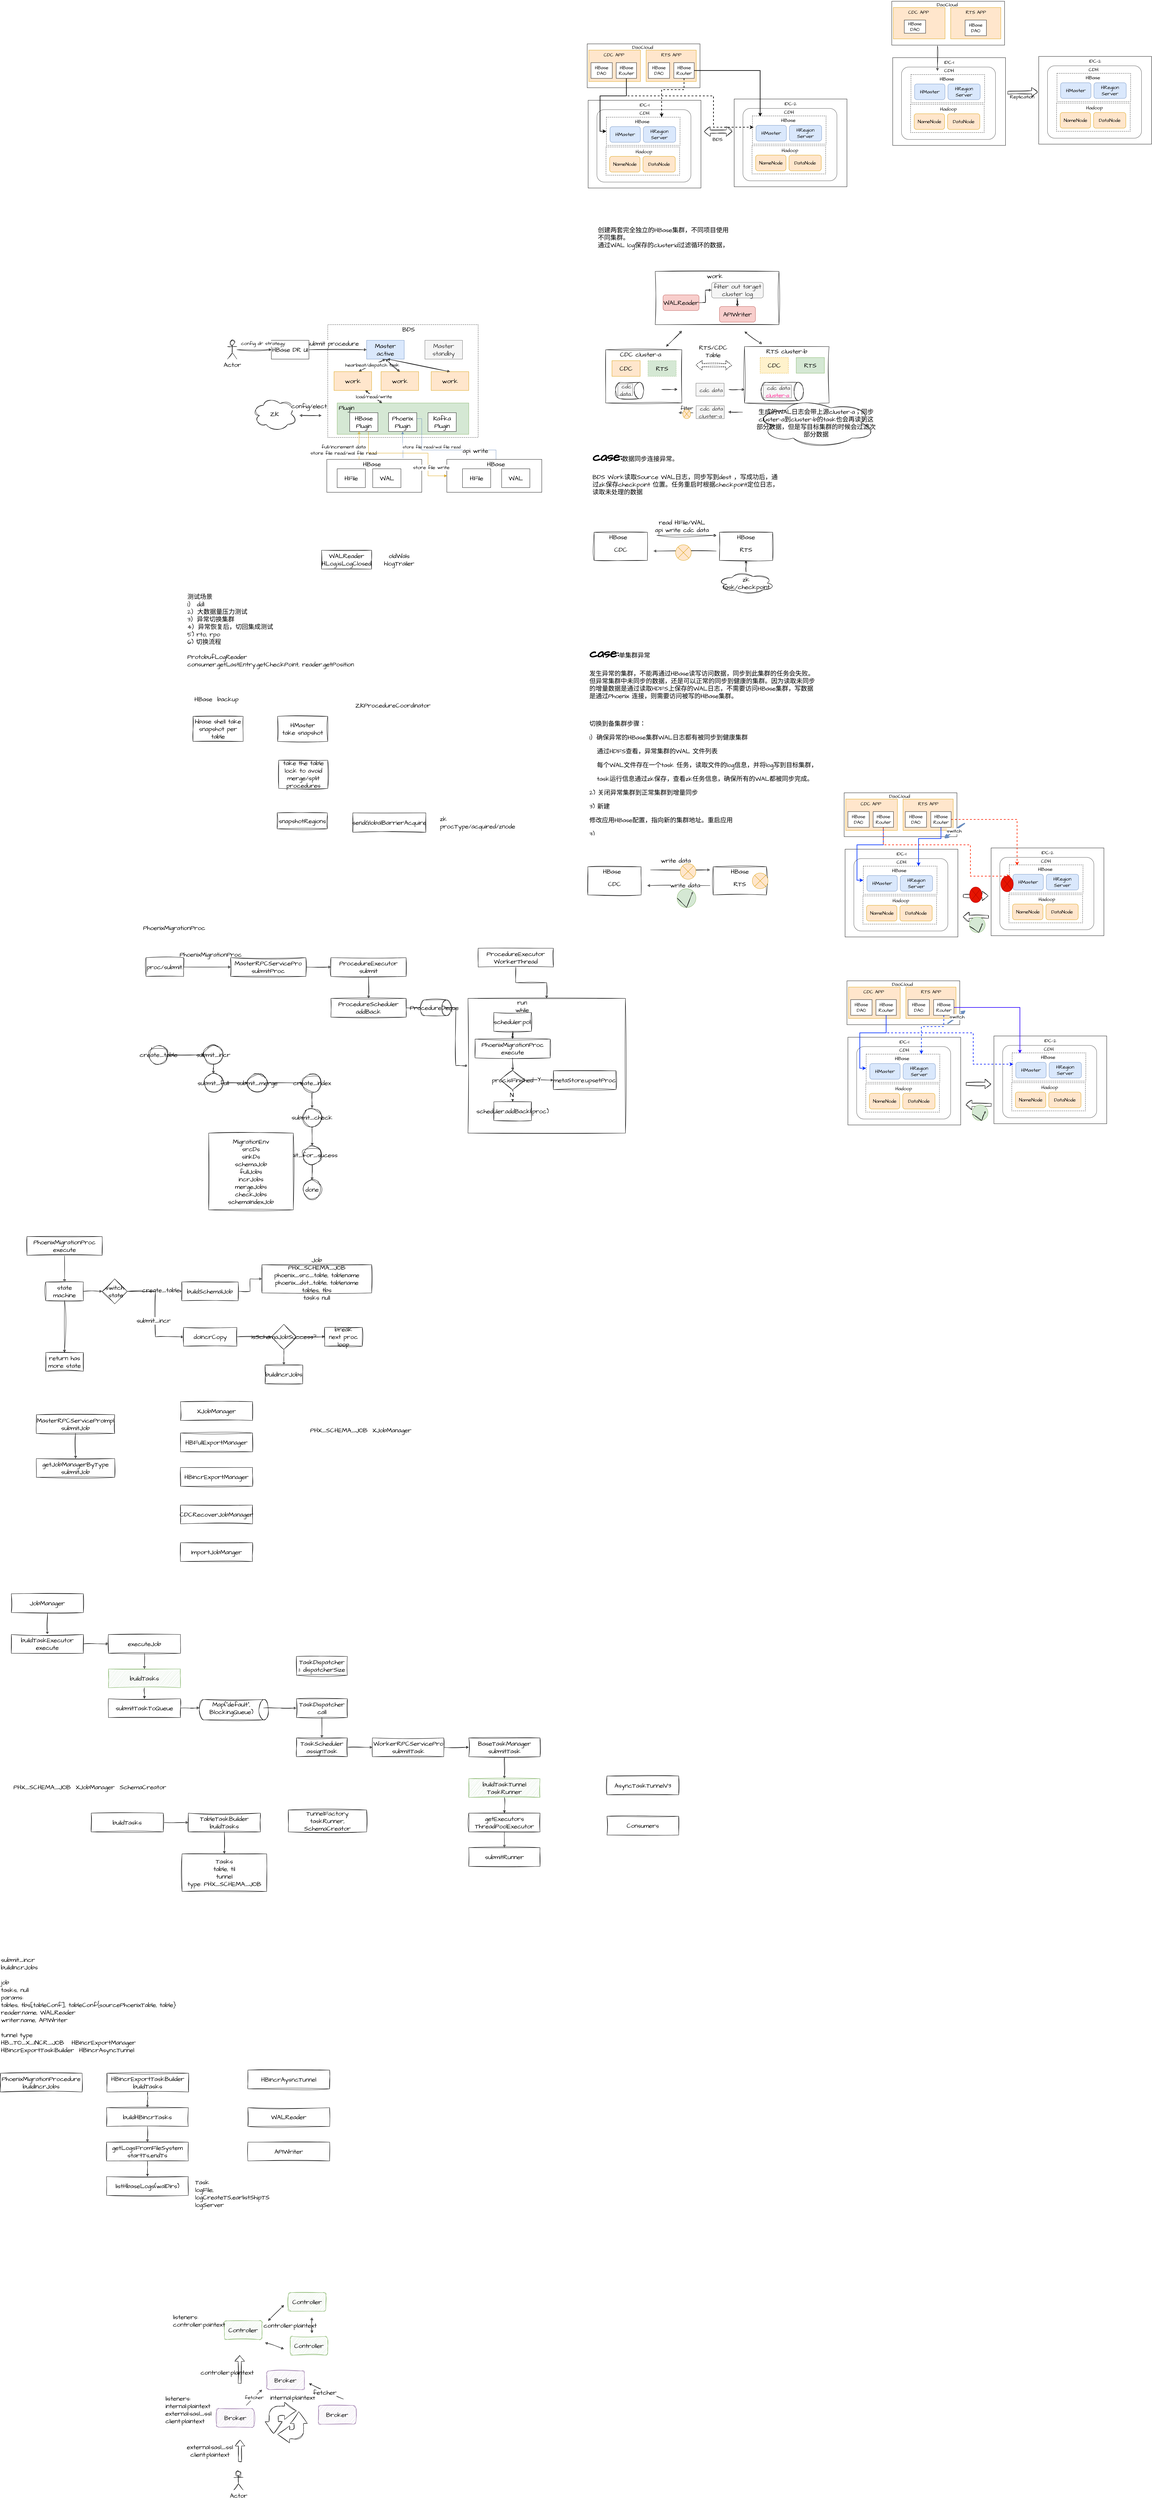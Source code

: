 <mxfile version="21.0.4" type="github">
  <diagram name="第 1 页" id="3pHl03Gl7KUIALnaz5sz">
    <mxGraphModel dx="1848" dy="1866" grid="1" gridSize="10" guides="1" tooltips="1" connect="1" arrows="1" fold="1" page="1" pageScale="1" pageWidth="827" pageHeight="1169" math="0" shadow="0">
      <root>
        <mxCell id="0" />
        <mxCell id="1" parent="0" />
        <mxCell id="iMSK3PchHXizT7tYB1d0-65" value="" style="rounded=0;whiteSpace=wrap;html=1;hachureGap=4;fontFamily=Architects Daughter;fontSource=https%3A%2F%2Ffonts.googleapis.com%2Fcss%3Ffamily%3DArchitects%2BDaughter;fontSize=20;" parent="1" vertex="1">
          <mxGeometry x="1118" y="-826" width="360" height="140" as="geometry" />
        </mxCell>
        <mxCell id="iMSK3PchHXizT7tYB1d0-26" value="" style="rounded=0;whiteSpace=wrap;html=1;hachureGap=4;fontFamily=Architects Daughter;fontSource=https%3A%2F%2Ffonts.googleapis.com%2Fcss%3Ffamily%3DArchitects%2BDaughter;fontSize=16;" parent="1" vertex="1">
          <mxGeometry x="1121" y="-646" width="360" height="280" as="geometry" />
        </mxCell>
        <mxCell id="iMSK3PchHXizT7tYB1d0-24" value="" style="rounded=1;whiteSpace=wrap;html=1;hachureGap=4;fontFamily=Architects Daughter;fontSource=https%3A%2F%2Ffonts.googleapis.com%2Fcss%3Ffamily%3DArchitects%2BDaughter;fontSize=16;opacity=70;arcSize=10;" parent="1" vertex="1">
          <mxGeometry x="1149" y="-616" width="300" height="231" as="geometry" />
        </mxCell>
        <mxCell id="aoOViALbAzrnRGuM8VXM-10" value="" style="rounded=0;whiteSpace=wrap;html=1;hachureGap=4;fontFamily=Architects Daughter;fontSource=https%3A%2F%2Ffonts.googleapis.com%2Fcss%3Ffamily%3DArchitects%2BDaughter;fontSize=20;dashed=1;" parent="1" vertex="1">
          <mxGeometry x="290" y="70" width="480" height="360" as="geometry" />
        </mxCell>
        <mxCell id="aoOViALbAzrnRGuM8VXM-4" value="Master active" style="rounded=0;whiteSpace=wrap;html=1;hachureGap=4;fontFamily=Architects Daughter;fontSource=https%3A%2F%2Ffonts.googleapis.com%2Fcss%3Ffamily%3DArchitects%2BDaughter;fontSize=20;fillColor=#dae8fc;strokeColor=#6c8ebf;" parent="1" vertex="1">
          <mxGeometry x="414" y="120" width="120" height="60" as="geometry" />
        </mxCell>
        <mxCell id="aoOViALbAzrnRGuM8VXM-5" value="Master standby" style="rounded=0;whiteSpace=wrap;html=1;hachureGap=4;fontFamily=Architects Daughter;fontSource=https%3A%2F%2Ffonts.googleapis.com%2Fcss%3Ffamily%3DArchitects%2BDaughter;fontSize=20;fillColor=#f5f5f5;fontColor=#333333;strokeColor=#666666;" parent="1" vertex="1">
          <mxGeometry x="600" y="120" width="120" height="60" as="geometry" />
        </mxCell>
        <mxCell id="aoOViALbAzrnRGuM8VXM-6" value="work" style="rounded=0;whiteSpace=wrap;html=1;hachureGap=4;fontFamily=Architects Daughter;fontSource=https%3A%2F%2Ffonts.googleapis.com%2Fcss%3Ffamily%3DArchitects%2BDaughter;fontSize=20;fillColor=#ffe6cc;strokeColor=#d79b00;" parent="1" vertex="1">
          <mxGeometry x="310" y="220" width="120" height="60" as="geometry" />
        </mxCell>
        <mxCell id="aoOViALbAzrnRGuM8VXM-7" value="work" style="rounded=0;whiteSpace=wrap;html=1;hachureGap=4;fontFamily=Architects Daughter;fontSource=https%3A%2F%2Ffonts.googleapis.com%2Fcss%3Ffamily%3DArchitects%2BDaughter;fontSize=20;fillColor=#ffe6cc;strokeColor=#d79b00;" parent="1" vertex="1">
          <mxGeometry x="460" y="220" width="120" height="60" as="geometry" />
        </mxCell>
        <mxCell id="aoOViALbAzrnRGuM8VXM-8" value="work" style="rounded=0;whiteSpace=wrap;html=1;hachureGap=4;fontFamily=Architects Daughter;fontSource=https%3A%2F%2Ffonts.googleapis.com%2Fcss%3Ffamily%3DArchitects%2BDaughter;fontSize=20;fillColor=#ffe6cc;strokeColor=#d79b00;" parent="1" vertex="1">
          <mxGeometry x="620" y="220" width="120" height="60" as="geometry" />
        </mxCell>
        <mxCell id="aoOViALbAzrnRGuM8VXM-25" style="edgeStyle=orthogonalEdgeStyle;rounded=0;sketch=1;hachureGap=4;jiggle=2;curveFitting=1;orthogonalLoop=1;jettySize=auto;html=1;entryX=0;entryY=0.5;entryDx=0;entryDy=0;fontFamily=Architects Daughter;fontSource=https%3A%2F%2Ffonts.googleapis.com%2Fcss%3Ffamily%3DArchitects%2BDaughter;fontSize=16;" parent="1" source="aoOViALbAzrnRGuM8VXM-9" target="aoOViALbAzrnRGuM8VXM-4" edge="1">
          <mxGeometry relative="1" as="geometry" />
        </mxCell>
        <mxCell id="aoOViALbAzrnRGuM8VXM-26" value="submit procedure" style="edgeLabel;html=1;align=center;verticalAlign=middle;resizable=0;points=[];fontSize=20;fontFamily=Architects Daughter;" parent="aoOViALbAzrnRGuM8VXM-25" vertex="1" connectable="0">
          <mxGeometry x="-0.426" y="-4" relative="1" as="geometry">
            <mxPoint x="23" y="-24" as="offset" />
          </mxGeometry>
        </mxCell>
        <mxCell id="aoOViALbAzrnRGuM8VXM-9" value="HBase DR UI" style="rounded=0;whiteSpace=wrap;html=1;hachureGap=4;fontFamily=Architects Daughter;fontSource=https%3A%2F%2Ffonts.googleapis.com%2Fcss%3Ffamily%3DArchitects%2BDaughter;fontSize=20;" parent="1" vertex="1">
          <mxGeometry x="110" y="120" width="120" height="60" as="geometry" />
        </mxCell>
        <mxCell id="aoOViALbAzrnRGuM8VXM-15" value="" style="rounded=0;whiteSpace=wrap;html=1;hachureGap=4;fontFamily=Architects Daughter;fontSource=https%3A%2F%2Ffonts.googleapis.com%2Fcss%3Ffamily%3DArchitects%2BDaughter;fontSize=20;fillColor=#d5e8d4;strokeColor=#82b366;" parent="1" vertex="1">
          <mxGeometry x="320" y="320" width="420" height="100" as="geometry" />
        </mxCell>
        <mxCell id="aoOViALbAzrnRGuM8VXM-11" value="ZK" style="ellipse;shape=cloud;whiteSpace=wrap;html=1;sketch=1;hachureGap=4;jiggle=2;curveFitting=1;fontFamily=Architects Daughter;fontSource=https%3A%2F%2Ffonts.googleapis.com%2Fcss%3Ffamily%3DArchitects%2BDaughter;fontSize=20;" parent="1" vertex="1">
          <mxGeometry x="50" y="300" width="140" height="110" as="geometry" />
        </mxCell>
        <mxCell id="aoOViALbAzrnRGuM8VXM-12" value="HBase&lt;br&gt;Plugin" style="rounded=0;whiteSpace=wrap;html=1;hachureGap=4;fontFamily=Architects Daughter;fontSource=https%3A%2F%2Ffonts.googleapis.com%2Fcss%3Ffamily%3DArchitects%2BDaughter;fontSize=20;" parent="1" vertex="1">
          <mxGeometry x="360" y="351" width="90" height="60" as="geometry" />
        </mxCell>
        <mxCell id="aoOViALbAzrnRGuM8VXM-36" style="edgeStyle=orthogonalEdgeStyle;rounded=0;hachureGap=4;orthogonalLoop=1;jettySize=auto;html=1;fontFamily=Architects Daughter;fontSource=https%3A%2F%2Ffonts.googleapis.com%2Fcss%3Ffamily%3DArchitects%2BDaughter;fontSize=16;entryX=0.802;entryY=-0.038;entryDx=0;entryDy=0;entryPerimeter=0;endArrow=none;endFill=0;startArrow=classic;startFill=1;fillColor=#dae8fc;strokeColor=#6c8ebf;" parent="1" source="aoOViALbAzrnRGuM8VXM-13" target="aoOViALbAzrnRGuM8VXM-27" edge="1">
          <mxGeometry relative="1" as="geometry">
            <mxPoint x="529" y="490" as="targetPoint" />
          </mxGeometry>
        </mxCell>
        <mxCell id="aoOViALbAzrnRGuM8VXM-38" value="&lt;font style=&quot;font-size: 14px;&quot;&gt;store file read/wal file read&lt;/font&gt;" style="edgeLabel;html=1;align=center;verticalAlign=middle;resizable=0;points=[];fontSize=20;fontFamily=Architects Daughter;" parent="aoOViALbAzrnRGuM8VXM-36" vertex="1" connectable="0">
          <mxGeometry x="0.178" relative="1" as="geometry">
            <mxPoint x="91" y="-3" as="offset" />
          </mxGeometry>
        </mxCell>
        <mxCell id="aoOViALbAzrnRGuM8VXM-44" style="edgeStyle=orthogonalEdgeStyle;rounded=0;hachureGap=4;orthogonalLoop=1;jettySize=auto;html=1;entryX=0.5;entryY=0;entryDx=0;entryDy=0;fontFamily=Architects Daughter;fontSource=https%3A%2F%2Ffonts.googleapis.com%2Fcss%3Ffamily%3DArchitects%2BDaughter;fontSize=16;endArrow=none;endFill=0;exitX=1;exitY=0.5;exitDx=0;exitDy=0;fillColor=#dae8fc;strokeColor=#6c8ebf;" parent="1" source="aoOViALbAzrnRGuM8VXM-13" target="aoOViALbAzrnRGuM8VXM-40" edge="1">
          <mxGeometry relative="1" as="geometry">
            <Array as="points">
              <mxPoint x="590" y="370" />
              <mxPoint x="590" y="470" />
              <mxPoint x="827" y="470" />
            </Array>
          </mxGeometry>
        </mxCell>
        <mxCell id="aoOViALbAzrnRGuM8VXM-45" value="api write" style="edgeLabel;html=1;align=center;verticalAlign=middle;resizable=0;points=[];fontSize=20;fontFamily=Architects Daughter;" parent="aoOViALbAzrnRGuM8VXM-44" vertex="1" connectable="0">
          <mxGeometry x="0.658" y="-2" relative="1" as="geometry">
            <mxPoint x="-29" as="offset" />
          </mxGeometry>
        </mxCell>
        <mxCell id="aoOViALbAzrnRGuM8VXM-13" value="Phoenix&lt;br&gt;Plugin" style="rounded=0;whiteSpace=wrap;html=1;hachureGap=4;fontFamily=Architects Daughter;fontSource=https%3A%2F%2Ffonts.googleapis.com%2Fcss%3Ffamily%3DArchitects%2BDaughter;fontSize=20;" parent="1" vertex="1">
          <mxGeometry x="484" y="351" width="90" height="60" as="geometry" />
        </mxCell>
        <mxCell id="aoOViALbAzrnRGuM8VXM-14" value="Kafka&lt;br&gt;Plugin" style="rounded=0;whiteSpace=wrap;html=1;hachureGap=4;fontFamily=Architects Daughter;fontSource=https%3A%2F%2Ffonts.googleapis.com%2Fcss%3Ffamily%3DArchitects%2BDaughter;fontSize=20;" parent="1" vertex="1">
          <mxGeometry x="610" y="351" width="90" height="60" as="geometry" />
        </mxCell>
        <mxCell id="aoOViALbAzrnRGuM8VXM-16" value="hearbeat/dispatch task" style="endArrow=classic;startArrow=classic;html=1;rounded=0;sketch=1;hachureGap=4;jiggle=2;curveFitting=1;fontFamily=Architects Daughter;fontSource=https%3A%2F%2Ffonts.googleapis.com%2Fcss%3Ffamily%3DArchitects%2BDaughter;fontSize=16;exitX=0.658;exitY=-0.017;exitDx=0;exitDy=0;exitPerimeter=0;entryX=0.5;entryY=1;entryDx=0;entryDy=0;" parent="1" source="aoOViALbAzrnRGuM8VXM-6" target="aoOViALbAzrnRGuM8VXM-4" edge="1">
          <mxGeometry width="50" height="50" relative="1" as="geometry">
            <mxPoint x="400" y="240" as="sourcePoint" />
            <mxPoint x="450" y="190" as="targetPoint" />
          </mxGeometry>
        </mxCell>
        <mxCell id="aoOViALbAzrnRGuM8VXM-18" value="" style="endArrow=classic;startArrow=classic;html=1;rounded=0;sketch=1;hachureGap=4;jiggle=2;curveFitting=1;fontFamily=Architects Daughter;fontSource=https%3A%2F%2Ffonts.googleapis.com%2Fcss%3Ffamily%3DArchitects%2BDaughter;fontSize=16;exitX=0.5;exitY=0;exitDx=0;exitDy=0;entryX=0.5;entryY=1;entryDx=0;entryDy=0;" parent="1" source="aoOViALbAzrnRGuM8VXM-7" target="aoOViALbAzrnRGuM8VXM-4" edge="1">
          <mxGeometry width="50" height="50" relative="1" as="geometry">
            <mxPoint x="430" y="250" as="sourcePoint" />
            <mxPoint x="480" y="200" as="targetPoint" />
          </mxGeometry>
        </mxCell>
        <mxCell id="aoOViALbAzrnRGuM8VXM-19" value="" style="endArrow=classic;startArrow=classic;html=1;rounded=0;sketch=1;hachureGap=4;jiggle=2;curveFitting=1;fontFamily=Architects Daughter;fontSource=https%3A%2F%2Ffonts.googleapis.com%2Fcss%3Ffamily%3DArchitects%2BDaughter;fontSize=16;exitX=0.5;exitY=0;exitDx=0;exitDy=0;" parent="1" source="aoOViALbAzrnRGuM8VXM-8" edge="1">
          <mxGeometry width="50" height="50" relative="1" as="geometry">
            <mxPoint x="530" y="250" as="sourcePoint" />
            <mxPoint x="480" y="180" as="targetPoint" />
          </mxGeometry>
        </mxCell>
        <mxCell id="aoOViALbAzrnRGuM8VXM-20" value="load/read/write" style="endArrow=classic;startArrow=classic;html=1;rounded=0;sketch=1;hachureGap=4;jiggle=2;curveFitting=1;fontFamily=Architects Daughter;fontSource=https%3A%2F%2Ffonts.googleapis.com%2Fcss%3Ffamily%3DArchitects%2BDaughter;fontSize=16;" parent="1" source="aoOViALbAzrnRGuM8VXM-15" edge="1">
          <mxGeometry width="50" height="50" relative="1" as="geometry">
            <mxPoint x="360" y="330" as="sourcePoint" />
            <mxPoint x="410" y="280" as="targetPoint" />
          </mxGeometry>
        </mxCell>
        <mxCell id="aoOViALbAzrnRGuM8VXM-21" value="" style="endArrow=classic;startArrow=classic;html=1;rounded=0;sketch=1;hachureGap=4;jiggle=2;curveFitting=1;fontFamily=Architects Daughter;fontSource=https%3A%2F%2Ffonts.googleapis.com%2Fcss%3Ffamily%3DArchitects%2BDaughter;fontSize=16;" parent="1" edge="1">
          <mxGeometry width="50" height="50" relative="1" as="geometry">
            <mxPoint x="200" y="360" as="sourcePoint" />
            <mxPoint x="270" y="360" as="targetPoint" />
          </mxGeometry>
        </mxCell>
        <mxCell id="aoOViALbAzrnRGuM8VXM-22" value="config/elect" style="edgeLabel;html=1;align=center;verticalAlign=middle;resizable=0;points=[];fontSize=20;fontFamily=Architects Daughter;" parent="aoOViALbAzrnRGuM8VXM-21" vertex="1" connectable="0">
          <mxGeometry x="-0.086" y="-3" relative="1" as="geometry">
            <mxPoint x="-2" y="-33" as="offset" />
          </mxGeometry>
        </mxCell>
        <mxCell id="aoOViALbAzrnRGuM8VXM-24" value="config dr strategy" style="edgeStyle=orthogonalEdgeStyle;rounded=0;sketch=1;hachureGap=4;jiggle=2;curveFitting=1;orthogonalLoop=1;jettySize=auto;html=1;entryX=0;entryY=0.5;entryDx=0;entryDy=0;fontFamily=Architects Daughter;fontSource=https%3A%2F%2Ffonts.googleapis.com%2Fcss%3Ffamily%3DArchitects%2BDaughter;fontSize=16;" parent="1" source="aoOViALbAzrnRGuM8VXM-23" target="aoOViALbAzrnRGuM8VXM-9" edge="1">
          <mxGeometry x="0.5" y="20" relative="1" as="geometry">
            <mxPoint as="offset" />
          </mxGeometry>
        </mxCell>
        <mxCell id="aoOViALbAzrnRGuM8VXM-23" value="Actor" style="shape=umlActor;verticalLabelPosition=bottom;verticalAlign=top;html=1;outlineConnect=0;sketch=1;hachureGap=4;jiggle=2;curveFitting=1;fontFamily=Architects Daughter;fontSource=https%3A%2F%2Ffonts.googleapis.com%2Fcss%3Ffamily%3DArchitects%2BDaughter;fontSize=20;" parent="1" vertex="1">
          <mxGeometry x="-30" y="120" width="30" height="60" as="geometry" />
        </mxCell>
        <mxCell id="aoOViALbAzrnRGuM8VXM-27" value="" style="rounded=0;whiteSpace=wrap;html=1;hachureGap=4;fontFamily=Architects Daughter;fontSource=https%3A%2F%2Ffonts.googleapis.com%2Fcss%3Ffamily%3DArchitects%2BDaughter;fontSize=20;" parent="1" vertex="1">
          <mxGeometry x="287" y="500" width="303" height="105" as="geometry" />
        </mxCell>
        <mxCell id="aoOViALbAzrnRGuM8VXM-28" value="HBase" style="text;html=1;strokeColor=none;fillColor=none;align=center;verticalAlign=middle;whiteSpace=wrap;rounded=0;fontSize=20;fontFamily=Architects Daughter;" parent="1" vertex="1">
          <mxGeometry x="337.5" y="500" width="186" height="30" as="geometry" />
        </mxCell>
        <mxCell id="aoOViALbAzrnRGuM8VXM-30" value="HFile" style="rounded=0;whiteSpace=wrap;html=1;hachureGap=4;fontFamily=Architects Daughter;fontSource=https%3A%2F%2Ffonts.googleapis.com%2Fcss%3Ffamily%3DArchitects%2BDaughter;fontSize=20;" parent="1" vertex="1">
          <mxGeometry x="320" y="530" width="90" height="60" as="geometry" />
        </mxCell>
        <mxCell id="aoOViALbAzrnRGuM8VXM-31" value="WAL" style="rounded=0;whiteSpace=wrap;html=1;hachureGap=4;fontFamily=Architects Daughter;fontSource=https%3A%2F%2Ffonts.googleapis.com%2Fcss%3Ffamily%3DArchitects%2BDaughter;fontSize=20;" parent="1" vertex="1">
          <mxGeometry x="433.5" y="530" width="90" height="60" as="geometry" />
        </mxCell>
        <mxCell id="aoOViALbAzrnRGuM8VXM-34" value="full/increment data&lt;br&gt;store file read/wal file read" style="endArrow=none;html=1;rounded=0;hachureGap=4;fontFamily=Architects Daughter;fontSource=https%3A%2F%2Ffonts.googleapis.com%2Fcss%3Ffamily%3DArchitects%2BDaughter;fontSize=16;endFill=0;startArrow=classic;startFill=0;fillColor=#ffe6cc;strokeColor=#d79b00;" parent="1" edge="1">
          <mxGeometry x="0.333" y="-50" width="50" height="50" relative="1" as="geometry">
            <mxPoint x="390" y="410" as="sourcePoint" />
            <mxPoint x="390" y="500" as="targetPoint" />
            <mxPoint as="offset" />
          </mxGeometry>
        </mxCell>
        <mxCell id="aoOViALbAzrnRGuM8VXM-39" value="" style="rounded=0;whiteSpace=wrap;html=1;hachureGap=4;fontFamily=Architects Daughter;fontSource=https%3A%2F%2Ffonts.googleapis.com%2Fcss%3Ffamily%3DArchitects%2BDaughter;fontSize=20;" parent="1" vertex="1">
          <mxGeometry x="670" y="500" width="303" height="105" as="geometry" />
        </mxCell>
        <mxCell id="aoOViALbAzrnRGuM8VXM-40" value="HBase" style="text;html=1;strokeColor=none;fillColor=none;align=center;verticalAlign=middle;whiteSpace=wrap;rounded=0;fontSize=20;fontFamily=Architects Daughter;" parent="1" vertex="1">
          <mxGeometry x="797" y="500" width="60" height="30" as="geometry" />
        </mxCell>
        <mxCell id="aoOViALbAzrnRGuM8VXM-41" value="HFile" style="rounded=0;whiteSpace=wrap;html=1;hachureGap=4;fontFamily=Architects Daughter;fontSource=https%3A%2F%2Ffonts.googleapis.com%2Fcss%3Ffamily%3DArchitects%2BDaughter;fontSize=20;" parent="1" vertex="1">
          <mxGeometry x="720" y="530" width="90" height="60" as="geometry" />
        </mxCell>
        <mxCell id="aoOViALbAzrnRGuM8VXM-42" value="WAL" style="rounded=0;whiteSpace=wrap;html=1;hachureGap=4;fontFamily=Architects Daughter;fontSource=https%3A%2F%2Ffonts.googleapis.com%2Fcss%3Ffamily%3DArchitects%2BDaughter;fontSize=20;" parent="1" vertex="1">
          <mxGeometry x="845" y="530" width="90" height="60" as="geometry" />
        </mxCell>
        <mxCell id="aoOViALbAzrnRGuM8VXM-43" value="store file write" style="edgeStyle=orthogonalEdgeStyle;rounded=0;hachureGap=4;orthogonalLoop=1;jettySize=auto;html=1;entryX=0;entryY=0.5;entryDx=0;entryDy=0;fontFamily=Architects Daughter;fontSource=https%3A%2F%2Ffonts.googleapis.com%2Fcss%3Ffamily%3DArchitects%2BDaughter;fontSize=16;fillColor=#ffe6cc;strokeColor=#d79b00;" parent="1" source="aoOViALbAzrnRGuM8VXM-12" target="aoOViALbAzrnRGuM8VXM-39" edge="1">
          <mxGeometry x="0.557" y="10" relative="1" as="geometry">
            <Array as="points">
              <mxPoint x="420" y="480" />
              <mxPoint x="610" y="480" />
              <mxPoint x="610" y="553" />
            </Array>
            <mxPoint as="offset" />
          </mxGeometry>
        </mxCell>
        <mxCell id="aoOViALbAzrnRGuM8VXM-46" value="BDS" style="text;html=1;strokeColor=none;fillColor=none;align=center;verticalAlign=middle;whiteSpace=wrap;rounded=0;fontSize=20;fontFamily=Architects Daughter;" parent="1" vertex="1">
          <mxGeometry x="450" y="70" width="196" height="30" as="geometry" />
        </mxCell>
        <mxCell id="aoOViALbAzrnRGuM8VXM-50" value="Plugin" style="text;html=1;strokeColor=none;fillColor=none;align=center;verticalAlign=middle;whiteSpace=wrap;rounded=0;fontSize=20;fontFamily=Architects Daughter;" parent="1" vertex="1">
          <mxGeometry x="320" y="320" width="60" height="30" as="geometry" />
        </mxCell>
        <mxCell id="aoOViALbAzrnRGuM8VXM-51" value="hbase shell take snapshot per table" style="rounded=0;whiteSpace=wrap;html=1;sketch=1;hachureGap=4;jiggle=2;curveFitting=1;fontFamily=Architects Daughter;fontSource=https%3A%2F%2Ffonts.googleapis.com%2Fcss%3Ffamily%3DArchitects%2BDaughter;fontSize=20;" parent="1" vertex="1">
          <mxGeometry x="-140" y="1320" width="160" height="80" as="geometry" />
        </mxCell>
        <mxCell id="aoOViALbAzrnRGuM8VXM-52" value="HMaster&lt;br&gt;take snapshot" style="rounded=0;whiteSpace=wrap;html=1;sketch=1;hachureGap=4;jiggle=2;curveFitting=1;fontFamily=Architects Daughter;fontSource=https%3A%2F%2Ffonts.googleapis.com%2Fcss%3Ffamily%3DArchitects%2BDaughter;fontSize=20;" parent="1" vertex="1">
          <mxGeometry x="130" y="1320" width="160" height="80" as="geometry" />
        </mxCell>
        <mxCell id="aoOViALbAzrnRGuM8VXM-53" value="take the table lock to avoid merge/split procedures" style="rounded=0;whiteSpace=wrap;html=1;sketch=1;hachureGap=4;jiggle=2;curveFitting=1;fontFamily=Architects Daughter;fontSource=https%3A%2F%2Ffonts.googleapis.com%2Fcss%3Ffamily%3DArchitects%2BDaughter;fontSize=20;" parent="1" vertex="1">
          <mxGeometry x="133.5" y="1460" width="156.5" height="90" as="geometry" />
        </mxCell>
        <mxCell id="aoOViALbAzrnRGuM8VXM-54" value="HBase &amp;nbsp;backup" style="text;html=1;strokeColor=none;fillColor=none;align=center;verticalAlign=middle;whiteSpace=wrap;rounded=0;fontSize=20;fontFamily=Architects Daughter;" parent="1" vertex="1">
          <mxGeometry x="-140" y="1250" width="150" height="30" as="geometry" />
        </mxCell>
        <mxCell id="aoOViALbAzrnRGuM8VXM-55" value="snapshotRegions" style="rounded=0;whiteSpace=wrap;html=1;sketch=1;hachureGap=4;jiggle=2;curveFitting=1;fontFamily=Architects Daughter;fontSource=https%3A%2F%2Ffonts.googleapis.com%2Fcss%3Ffamily%3DArchitects%2BDaughter;fontSize=20;" parent="1" vertex="1">
          <mxGeometry x="128.5" y="1628" width="160" height="51" as="geometry" />
        </mxCell>
        <mxCell id="aoOViALbAzrnRGuM8VXM-57" value="sendGlobalBarrierAcquire" style="rounded=0;whiteSpace=wrap;html=1;sketch=1;hachureGap=4;jiggle=2;curveFitting=1;fontFamily=Architects Daughter;fontSource=https%3A%2F%2Ffonts.googleapis.com%2Fcss%3Ffamily%3DArchitects%2BDaughter;fontSize=20;" parent="1" vertex="1">
          <mxGeometry x="370" y="1628" width="233" height="62" as="geometry" />
        </mxCell>
        <mxCell id="aoOViALbAzrnRGuM8VXM-58" value="ZKProcedureCoordinator" style="text;html=1;strokeColor=none;fillColor=none;align=center;verticalAlign=middle;whiteSpace=wrap;rounded=0;fontSize=20;fontFamily=Architects Daughter;" parent="1" vertex="1">
          <mxGeometry x="423" y="1270" width="150" height="30" as="geometry" />
        </mxCell>
        <mxCell id="aoOViALbAzrnRGuM8VXM-59" value="zk&lt;br&gt;procType/acquired/znode" style="text;html=1;strokeColor=none;fillColor=none;align=left;verticalAlign=middle;whiteSpace=wrap;rounded=0;fontSize=20;fontFamily=Architects Daughter;" parent="1" vertex="1">
          <mxGeometry x="646" y="1644" width="60" height="30" as="geometry" />
        </mxCell>
        <mxCell id="aoOViALbAzrnRGuM8VXM-74" value="测试场景&lt;br&gt;1） ddl&lt;br&gt;2）大数据量压力测试&lt;br&gt;3）异常切换集群&lt;br&gt;4）异常恢复后，切回集成测试&lt;br&gt;5) rto, rpo&lt;br&gt;6) 切换流程&lt;br&gt;&lt;br&gt;ProtobufLogReader&lt;br&gt;consumer.getLastEntry.getCheckPoint, reader.getPosition" style="text;html=1;strokeColor=none;fillColor=none;align=left;verticalAlign=top;whiteSpace=wrap;rounded=0;fontSize=20;fontFamily=Architects Daughter;" parent="1" vertex="1">
          <mxGeometry x="-160" y="920" width="590" height="170" as="geometry" />
        </mxCell>
        <mxCell id="aoOViALbAzrnRGuM8VXM-75" value="PhoenixMigrationProc" style="text;html=1;strokeColor=none;fillColor=none;align=center;verticalAlign=middle;whiteSpace=wrap;rounded=0;fontSize=20;fontFamily=Architects Daughter;" parent="1" vertex="1">
          <mxGeometry x="-230" y="1980" width="60" height="30" as="geometry" />
        </mxCell>
        <mxCell id="aoOViALbAzrnRGuM8VXM-78" value="" style="edgeStyle=orthogonalEdgeStyle;rounded=0;sketch=1;hachureGap=4;jiggle=2;curveFitting=1;orthogonalLoop=1;jettySize=auto;html=1;fontFamily=Architects Daughter;fontSource=https%3A%2F%2Ffonts.googleapis.com%2Fcss%3Ffamily%3DArchitects%2BDaughter;fontSize=16;" parent="1" source="aoOViALbAzrnRGuM8VXM-76" target="aoOViALbAzrnRGuM8VXM-77" edge="1">
          <mxGeometry relative="1" as="geometry" />
        </mxCell>
        <mxCell id="aoOViALbAzrnRGuM8VXM-79" value="PhoenixMigrationProc" style="edgeLabel;html=1;align=center;verticalAlign=middle;resizable=0;points=[];fontSize=20;fontFamily=Architects Daughter;" parent="aoOViALbAzrnRGuM8VXM-78" vertex="1" connectable="0">
          <mxGeometry x="-0.18" y="1" relative="1" as="geometry">
            <mxPoint x="24" y="-39" as="offset" />
          </mxGeometry>
        </mxCell>
        <mxCell id="aoOViALbAzrnRGuM8VXM-76" value="proc/submit." style="rounded=0;whiteSpace=wrap;html=1;sketch=1;hachureGap=4;jiggle=2;curveFitting=1;fontFamily=Architects Daughter;fontSource=https%3A%2F%2Ffonts.googleapis.com%2Fcss%3Ffamily%3DArchitects%2BDaughter;fontSize=20;" parent="1" vertex="1">
          <mxGeometry x="-290" y="2090" width="120" height="60" as="geometry" />
        </mxCell>
        <mxCell id="aoOViALbAzrnRGuM8VXM-81" value="" style="edgeStyle=orthogonalEdgeStyle;rounded=0;sketch=1;hachureGap=4;jiggle=2;curveFitting=1;orthogonalLoop=1;jettySize=auto;html=1;fontFamily=Architects Daughter;fontSource=https%3A%2F%2Ffonts.googleapis.com%2Fcss%3Ffamily%3DArchitects%2BDaughter;fontSize=16;" parent="1" source="aoOViALbAzrnRGuM8VXM-77" target="aoOViALbAzrnRGuM8VXM-80" edge="1">
          <mxGeometry relative="1" as="geometry" />
        </mxCell>
        <mxCell id="aoOViALbAzrnRGuM8VXM-77" value="MasterRPCServicePro&lt;br&gt;submitProc" style="rounded=0;whiteSpace=wrap;html=1;sketch=1;hachureGap=4;jiggle=2;curveFitting=1;fontFamily=Architects Daughter;fontSource=https%3A%2F%2Ffonts.googleapis.com%2Fcss%3Ffamily%3DArchitects%2BDaughter;fontSize=20;" parent="1" vertex="1">
          <mxGeometry x="-20" y="2090" width="240" height="60" as="geometry" />
        </mxCell>
        <mxCell id="aoOViALbAzrnRGuM8VXM-83" value="" style="edgeStyle=orthogonalEdgeStyle;rounded=0;sketch=1;hachureGap=4;jiggle=2;curveFitting=1;orthogonalLoop=1;jettySize=auto;html=1;fontFamily=Architects Daughter;fontSource=https%3A%2F%2Ffonts.googleapis.com%2Fcss%3Ffamily%3DArchitects%2BDaughter;fontSize=16;" parent="1" source="aoOViALbAzrnRGuM8VXM-80" target="aoOViALbAzrnRGuM8VXM-82" edge="1">
          <mxGeometry relative="1" as="geometry" />
        </mxCell>
        <mxCell id="aoOViALbAzrnRGuM8VXM-80" value="ProcedureExecutor&lt;br&gt;submit" style="rounded=0;whiteSpace=wrap;html=1;sketch=1;hachureGap=4;jiggle=2;curveFitting=1;fontFamily=Architects Daughter;fontSource=https%3A%2F%2Ffonts.googleapis.com%2Fcss%3Ffamily%3DArchitects%2BDaughter;fontSize=20;" parent="1" vertex="1">
          <mxGeometry x="300" y="2090" width="240" height="60" as="geometry" />
        </mxCell>
        <mxCell id="aoOViALbAzrnRGuM8VXM-87" value="" style="edgeStyle=orthogonalEdgeStyle;rounded=0;sketch=1;hachureGap=4;jiggle=2;curveFitting=1;orthogonalLoop=1;jettySize=auto;html=1;fontFamily=Architects Daughter;fontSource=https%3A%2F%2Ffonts.googleapis.com%2Fcss%3Ffamily%3DArchitects%2BDaughter;fontSize=16;" parent="1" source="aoOViALbAzrnRGuM8VXM-82" target="aoOViALbAzrnRGuM8VXM-86" edge="1">
          <mxGeometry relative="1" as="geometry" />
        </mxCell>
        <mxCell id="aoOViALbAzrnRGuM8VXM-82" value="ProcedureScheduler&lt;br&gt;addBack" style="rounded=0;whiteSpace=wrap;html=1;sketch=1;hachureGap=4;jiggle=2;curveFitting=1;fontFamily=Architects Daughter;fontSource=https%3A%2F%2Ffonts.googleapis.com%2Fcss%3Ffamily%3DArchitects%2BDaughter;fontSize=20;" parent="1" vertex="1">
          <mxGeometry x="300" y="2220" width="240" height="60" as="geometry" />
        </mxCell>
        <mxCell id="aoOViALbAzrnRGuM8VXM-89" value="" style="edgeStyle=orthogonalEdgeStyle;rounded=0;sketch=1;hachureGap=4;jiggle=2;curveFitting=1;orthogonalLoop=1;jettySize=auto;html=1;fontFamily=Architects Daughter;fontSource=https%3A%2F%2Ffonts.googleapis.com%2Fcss%3Ffamily%3DArchitects%2BDaughter;fontSize=16;" parent="1" source="aoOViALbAzrnRGuM8VXM-84" target="aoOViALbAzrnRGuM8VXM-88" edge="1">
          <mxGeometry relative="1" as="geometry" />
        </mxCell>
        <mxCell id="aoOViALbAzrnRGuM8VXM-84" value="ProcedureExecutor&lt;br&gt;WorkerThread" style="rounded=0;whiteSpace=wrap;html=1;sketch=1;hachureGap=4;jiggle=2;curveFitting=1;fontFamily=Architects Daughter;fontSource=https%3A%2F%2Ffonts.googleapis.com%2Fcss%3Ffamily%3DArchitects%2BDaughter;fontSize=20;" parent="1" vertex="1">
          <mxGeometry x="770" y="2060" width="240" height="60" as="geometry" />
        </mxCell>
        <mxCell id="aoOViALbAzrnRGuM8VXM-85" value="" style="shape=cylinder3;whiteSpace=wrap;html=1;boundedLbl=1;backgroundOutline=1;size=15;sketch=1;hachureGap=4;jiggle=2;curveFitting=1;fontFamily=Architects Daughter;fontSource=https%3A%2F%2Ffonts.googleapis.com%2Fcss%3Ffamily%3DArchitects%2BDaughter;fontSize=20;rotation=90;" parent="1" vertex="1">
          <mxGeometry x="610" y="2200" width="50" height="100" as="geometry" />
        </mxCell>
        <mxCell id="aoOViALbAzrnRGuM8VXM-90" style="edgeStyle=orthogonalEdgeStyle;rounded=0;sketch=1;hachureGap=4;jiggle=2;curveFitting=1;orthogonalLoop=1;jettySize=auto;html=1;fontFamily=Architects Daughter;fontSource=https%3A%2F%2Ffonts.googleapis.com%2Fcss%3Ffamily%3DArchitects%2BDaughter;fontSize=16;" parent="1" source="aoOViALbAzrnRGuM8VXM-86" target="aoOViALbAzrnRGuM8VXM-88" edge="1">
          <mxGeometry relative="1" as="geometry" />
        </mxCell>
        <mxCell id="aoOViALbAzrnRGuM8VXM-86" value="ProcedureDeque" style="text;html=1;strokeColor=none;fillColor=none;align=center;verticalAlign=middle;whiteSpace=wrap;rounded=0;fontSize=20;fontFamily=Architects Daughter;" parent="1" vertex="1">
          <mxGeometry x="600" y="2235" width="60" height="30" as="geometry" />
        </mxCell>
        <mxCell id="aoOViALbAzrnRGuM8VXM-88" value="" style="rounded=0;whiteSpace=wrap;html=1;sketch=1;hachureGap=4;jiggle=2;curveFitting=1;fontFamily=Architects Daughter;fontSource=https%3A%2F%2Ffonts.googleapis.com%2Fcss%3Ffamily%3DArchitects%2BDaughter;fontSize=20;" parent="1" vertex="1">
          <mxGeometry x="737.5" y="2220" width="502.5" height="430" as="geometry" />
        </mxCell>
        <mxCell id="aoOViALbAzrnRGuM8VXM-98" value="" style="edgeStyle=orthogonalEdgeStyle;rounded=0;sketch=1;hachureGap=4;jiggle=2;curveFitting=1;orthogonalLoop=1;jettySize=auto;html=1;fontFamily=Architects Daughter;fontSource=https%3A%2F%2Ffonts.googleapis.com%2Fcss%3Ffamily%3DArchitects%2BDaughter;fontSize=16;" parent="1" source="aoOViALbAzrnRGuM8VXM-91" target="aoOViALbAzrnRGuM8VXM-97" edge="1">
          <mxGeometry relative="1" as="geometry" />
        </mxCell>
        <mxCell id="aoOViALbAzrnRGuM8VXM-91" value="PhoenixMigrationProc&lt;br&gt;execute" style="rounded=0;whiteSpace=wrap;html=1;sketch=1;hachureGap=4;jiggle=2;curveFitting=1;fontFamily=Architects Daughter;fontSource=https%3A%2F%2Ffonts.googleapis.com%2Fcss%3Ffamily%3DArchitects%2BDaughter;fontSize=20;" parent="1" vertex="1">
          <mxGeometry x="760" y="2350" width="240" height="60" as="geometry" />
        </mxCell>
        <mxCell id="aoOViALbAzrnRGuM8VXM-100" value="" style="edgeStyle=orthogonalEdgeStyle;rounded=0;sketch=1;hachureGap=4;jiggle=2;curveFitting=1;orthogonalLoop=1;jettySize=auto;html=1;fontFamily=Architects Daughter;fontSource=https%3A%2F%2Ffonts.googleapis.com%2Fcss%3Ffamily%3DArchitects%2BDaughter;fontSize=16;" parent="1" source="aoOViALbAzrnRGuM8VXM-97" target="aoOViALbAzrnRGuM8VXM-99" edge="1">
          <mxGeometry relative="1" as="geometry" />
        </mxCell>
        <mxCell id="aoOViALbAzrnRGuM8VXM-101" value="N" style="edgeLabel;html=1;align=center;verticalAlign=middle;resizable=0;points=[];fontSize=20;fontFamily=Architects Daughter;" parent="aoOViALbAzrnRGuM8VXM-100" vertex="1" connectable="0">
          <mxGeometry x="-0.238" y="-3" relative="1" as="geometry">
            <mxPoint as="offset" />
          </mxGeometry>
        </mxCell>
        <mxCell id="aoOViALbAzrnRGuM8VXM-106" value="" style="edgeStyle=orthogonalEdgeStyle;rounded=0;sketch=1;hachureGap=4;jiggle=2;curveFitting=1;orthogonalLoop=1;jettySize=auto;html=1;fontFamily=Architects Daughter;fontSource=https%3A%2F%2Ffonts.googleapis.com%2Fcss%3Ffamily%3DArchitects%2BDaughter;fontSize=16;" parent="1" source="aoOViALbAzrnRGuM8VXM-97" target="aoOViALbAzrnRGuM8VXM-105" edge="1">
          <mxGeometry relative="1" as="geometry" />
        </mxCell>
        <mxCell id="aoOViALbAzrnRGuM8VXM-107" value="Y" style="edgeLabel;html=1;align=center;verticalAlign=middle;resizable=0;points=[];fontSize=20;fontFamily=Architects Daughter;" parent="aoOViALbAzrnRGuM8VXM-106" vertex="1" connectable="0">
          <mxGeometry x="-0.022" y="3" relative="1" as="geometry">
            <mxPoint as="offset" />
          </mxGeometry>
        </mxCell>
        <mxCell id="aoOViALbAzrnRGuM8VXM-97" value="proc.isFinished" style="rhombus;whiteSpace=wrap;html=1;fontSize=20;fontFamily=Architects Daughter;rounded=0;sketch=1;hachureGap=4;jiggle=2;curveFitting=1;fontSource=https%3A%2F%2Ffonts.googleapis.com%2Fcss%3Ffamily%3DArchitects%2BDaughter;" parent="1" vertex="1">
          <mxGeometry x="840" y="2450" width="80" height="62" as="geometry" />
        </mxCell>
        <mxCell id="aoOViALbAzrnRGuM8VXM-99" value="scheduler.addBack(proc)" style="whiteSpace=wrap;html=1;fontSize=20;fontFamily=Architects Daughter;rounded=0;sketch=1;hachureGap=4;jiggle=2;curveFitting=1;fontSource=https%3A%2F%2Ffonts.googleapis.com%2Fcss%3Ffamily%3DArchitects%2BDaughter;" parent="1" vertex="1">
          <mxGeometry x="820" y="2550" width="120" height="60" as="geometry" />
        </mxCell>
        <mxCell id="aoOViALbAzrnRGuM8VXM-102" value="run&lt;br&gt;while" style="text;html=1;strokeColor=none;fillColor=none;align=center;verticalAlign=middle;whiteSpace=wrap;rounded=0;fontSize=20;fontFamily=Architects Daughter;" parent="1" vertex="1">
          <mxGeometry x="846.5" y="2230" width="126.5" height="30" as="geometry" />
        </mxCell>
        <mxCell id="aoOViALbAzrnRGuM8VXM-104" value="" style="edgeStyle=orthogonalEdgeStyle;rounded=0;sketch=1;hachureGap=4;jiggle=2;curveFitting=1;orthogonalLoop=1;jettySize=auto;html=1;fontFamily=Architects Daughter;fontSource=https%3A%2F%2Ffonts.googleapis.com%2Fcss%3Ffamily%3DArchitects%2BDaughter;fontSize=16;" parent="1" source="aoOViALbAzrnRGuM8VXM-103" target="aoOViALbAzrnRGuM8VXM-91" edge="1">
          <mxGeometry relative="1" as="geometry" />
        </mxCell>
        <mxCell id="aoOViALbAzrnRGuM8VXM-103" value="scheduler.poll" style="whiteSpace=wrap;html=1;fontSize=20;fontFamily=Architects Daughter;rounded=0;sketch=1;hachureGap=4;jiggle=2;curveFitting=1;fontSource=https%3A%2F%2Ffonts.googleapis.com%2Fcss%3Ffamily%3DArchitects%2BDaughter;" parent="1" vertex="1">
          <mxGeometry x="820" y="2265" width="120" height="60" as="geometry" />
        </mxCell>
        <mxCell id="aoOViALbAzrnRGuM8VXM-105" value="metaStore.upsetProc" style="whiteSpace=wrap;html=1;fontSize=20;fontFamily=Architects Daughter;rounded=0;sketch=1;hachureGap=4;jiggle=2;curveFitting=1;fontSource=https%3A%2F%2Ffonts.googleapis.com%2Fcss%3Ffamily%3DArchitects%2BDaughter;" parent="1" vertex="1">
          <mxGeometry x="1010" y="2451" width="200" height="60" as="geometry" />
        </mxCell>
        <mxCell id="aoOViALbAzrnRGuM8VXM-148" style="edgeStyle=orthogonalEdgeStyle;rounded=0;sketch=1;hachureGap=4;jiggle=2;curveFitting=1;orthogonalLoop=1;jettySize=auto;html=1;fontFamily=Architects Daughter;fontSource=https%3A%2F%2Ffonts.googleapis.com%2Fcss%3Ffamily%3DArchitects%2BDaughter;fontSize=16;" parent="1" source="aoOViALbAzrnRGuM8VXM-108" target="aoOViALbAzrnRGuM8VXM-147" edge="1">
          <mxGeometry relative="1" as="geometry" />
        </mxCell>
        <mxCell id="aoOViALbAzrnRGuM8VXM-108" value="PhoenixMigrationProc&lt;br&gt;execute" style="rounded=0;whiteSpace=wrap;html=1;sketch=1;hachureGap=4;jiggle=2;curveFitting=1;fontFamily=Architects Daughter;fontSource=https%3A%2F%2Ffonts.googleapis.com%2Fcss%3Ffamily%3DArchitects%2BDaughter;fontSize=20;" parent="1" vertex="1">
          <mxGeometry x="-670" y="2980" width="240" height="60" as="geometry" />
        </mxCell>
        <mxCell id="aoOViALbAzrnRGuM8VXM-113" style="edgeStyle=orthogonalEdgeStyle;rounded=0;sketch=1;hachureGap=4;jiggle=2;curveFitting=1;orthogonalLoop=1;jettySize=auto;html=1;entryX=0;entryY=0.5;entryDx=0;entryDy=0;fontFamily=Architects Daughter;fontSource=https%3A%2F%2Ffonts.googleapis.com%2Fcss%3Ffamily%3DArchitects%2BDaughter;fontSize=16;" parent="1" source="aoOViALbAzrnRGuM8VXM-111" target="aoOViALbAzrnRGuM8VXM-112" edge="1">
          <mxGeometry relative="1" as="geometry" />
        </mxCell>
        <mxCell id="aoOViALbAzrnRGuM8VXM-111" value="create_table" style="ellipse;whiteSpace=wrap;html=1;aspect=fixed;sketch=1;hachureGap=4;jiggle=2;curveFitting=1;fontFamily=Architects Daughter;fontSource=https%3A%2F%2Ffonts.googleapis.com%2Fcss%3Ffamily%3DArchitects%2BDaughter;fontSize=20;" parent="1" vertex="1">
          <mxGeometry x="-280" y="2370" width="60" height="60" as="geometry" />
        </mxCell>
        <mxCell id="aoOViALbAzrnRGuM8VXM-118" value="" style="edgeStyle=orthogonalEdgeStyle;rounded=0;sketch=1;hachureGap=4;jiggle=2;curveFitting=1;orthogonalLoop=1;jettySize=auto;html=1;fontFamily=Architects Daughter;fontSource=https%3A%2F%2Ffonts.googleapis.com%2Fcss%3Ffamily%3DArchitects%2BDaughter;fontSize=16;" parent="1" source="aoOViALbAzrnRGuM8VXM-112" target="aoOViALbAzrnRGuM8VXM-117" edge="1">
          <mxGeometry relative="1" as="geometry" />
        </mxCell>
        <mxCell id="aoOViALbAzrnRGuM8VXM-112" value="submit_incr" style="ellipse;whiteSpace=wrap;html=1;aspect=fixed;sketch=1;hachureGap=4;jiggle=2;curveFitting=1;fontFamily=Architects Daughter;fontSource=https%3A%2F%2Ffonts.googleapis.com%2Fcss%3Ffamily%3DArchitects%2BDaughter;fontSize=20;" parent="1" vertex="1">
          <mxGeometry x="-105" y="2370" width="60" height="60" as="geometry" />
        </mxCell>
        <mxCell id="aoOViALbAzrnRGuM8VXM-120" value="" style="edgeStyle=orthogonalEdgeStyle;rounded=0;sketch=1;hachureGap=4;jiggle=2;curveFitting=1;orthogonalLoop=1;jettySize=auto;html=1;fontFamily=Architects Daughter;fontSource=https%3A%2F%2Ffonts.googleapis.com%2Fcss%3Ffamily%3DArchitects%2BDaughter;fontSize=16;" parent="1" source="aoOViALbAzrnRGuM8VXM-117" target="aoOViALbAzrnRGuM8VXM-119" edge="1">
          <mxGeometry relative="1" as="geometry" />
        </mxCell>
        <mxCell id="aoOViALbAzrnRGuM8VXM-117" value="submit_full" style="ellipse;whiteSpace=wrap;html=1;aspect=fixed;sketch=1;hachureGap=4;jiggle=2;curveFitting=1;fontFamily=Architects Daughter;fontSource=https%3A%2F%2Ffonts.googleapis.com%2Fcss%3Ffamily%3DArchitects%2BDaughter;fontSize=20;" parent="1" vertex="1">
          <mxGeometry x="-105" y="2460" width="60" height="60" as="geometry" />
        </mxCell>
        <mxCell id="aoOViALbAzrnRGuM8VXM-122" value="" style="edgeStyle=orthogonalEdgeStyle;rounded=0;sketch=1;hachureGap=4;jiggle=2;curveFitting=1;orthogonalLoop=1;jettySize=auto;html=1;fontFamily=Architects Daughter;fontSource=https%3A%2F%2Ffonts.googleapis.com%2Fcss%3Ffamily%3DArchitects%2BDaughter;fontSize=16;" parent="1" source="aoOViALbAzrnRGuM8VXM-119" target="aoOViALbAzrnRGuM8VXM-121" edge="1">
          <mxGeometry relative="1" as="geometry" />
        </mxCell>
        <mxCell id="aoOViALbAzrnRGuM8VXM-119" value="submit_merge" style="ellipse;whiteSpace=wrap;html=1;aspect=fixed;sketch=1;hachureGap=4;jiggle=2;curveFitting=1;fontFamily=Architects Daughter;fontSource=https%3A%2F%2Ffonts.googleapis.com%2Fcss%3Ffamily%3DArchitects%2BDaughter;fontSize=20;" parent="1" vertex="1">
          <mxGeometry x="35" y="2460" width="60" height="60" as="geometry" />
        </mxCell>
        <mxCell id="aoOViALbAzrnRGuM8VXM-124" value="" style="edgeStyle=orthogonalEdgeStyle;rounded=0;sketch=1;hachureGap=4;jiggle=2;curveFitting=1;orthogonalLoop=1;jettySize=auto;html=1;fontFamily=Architects Daughter;fontSource=https%3A%2F%2Ffonts.googleapis.com%2Fcss%3Ffamily%3DArchitects%2BDaughter;fontSize=16;" parent="1" source="aoOViALbAzrnRGuM8VXM-121" target="aoOViALbAzrnRGuM8VXM-123" edge="1">
          <mxGeometry relative="1" as="geometry" />
        </mxCell>
        <mxCell id="aoOViALbAzrnRGuM8VXM-121" value="create_index" style="ellipse;whiteSpace=wrap;html=1;aspect=fixed;sketch=1;hachureGap=4;jiggle=2;curveFitting=1;fontFamily=Architects Daughter;fontSource=https%3A%2F%2Ffonts.googleapis.com%2Fcss%3Ffamily%3DArchitects%2BDaughter;fontSize=20;" parent="1" vertex="1">
          <mxGeometry x="210" y="2460" width="60" height="60" as="geometry" />
        </mxCell>
        <mxCell id="aoOViALbAzrnRGuM8VXM-126" value="" style="edgeStyle=orthogonalEdgeStyle;rounded=0;sketch=1;hachureGap=4;jiggle=2;curveFitting=1;orthogonalLoop=1;jettySize=auto;html=1;fontFamily=Architects Daughter;fontSource=https%3A%2F%2Ffonts.googleapis.com%2Fcss%3Ffamily%3DArchitects%2BDaughter;fontSize=16;" parent="1" source="aoOViALbAzrnRGuM8VXM-123" target="aoOViALbAzrnRGuM8VXM-125" edge="1">
          <mxGeometry relative="1" as="geometry" />
        </mxCell>
        <mxCell id="aoOViALbAzrnRGuM8VXM-123" value="submit_check" style="ellipse;whiteSpace=wrap;html=1;aspect=fixed;sketch=1;hachureGap=4;jiggle=2;curveFitting=1;fontFamily=Architects Daughter;fontSource=https%3A%2F%2Ffonts.googleapis.com%2Fcss%3Ffamily%3DArchitects%2BDaughter;fontSize=20;" parent="1" vertex="1">
          <mxGeometry x="210" y="2570" width="60" height="60" as="geometry" />
        </mxCell>
        <mxCell id="aoOViALbAzrnRGuM8VXM-128" value="" style="edgeStyle=orthogonalEdgeStyle;rounded=0;sketch=1;hachureGap=4;jiggle=2;curveFitting=1;orthogonalLoop=1;jettySize=auto;html=1;fontFamily=Architects Daughter;fontSource=https%3A%2F%2Ffonts.googleapis.com%2Fcss%3Ffamily%3DArchitects%2BDaughter;fontSize=16;" parent="1" source="aoOViALbAzrnRGuM8VXM-125" target="aoOViALbAzrnRGuM8VXM-127" edge="1">
          <mxGeometry relative="1" as="geometry" />
        </mxCell>
        <mxCell id="aoOViALbAzrnRGuM8VXM-125" value="wait_for_sucess" style="ellipse;whiteSpace=wrap;html=1;aspect=fixed;sketch=1;hachureGap=4;jiggle=2;curveFitting=1;fontFamily=Architects Daughter;fontSource=https%3A%2F%2Ffonts.googleapis.com%2Fcss%3Ffamily%3DArchitects%2BDaughter;fontSize=20;" parent="1" vertex="1">
          <mxGeometry x="210" y="2690" width="60" height="60" as="geometry" />
        </mxCell>
        <mxCell id="aoOViALbAzrnRGuM8VXM-127" value="done" style="ellipse;whiteSpace=wrap;html=1;aspect=fixed;sketch=1;hachureGap=4;jiggle=2;curveFitting=1;fontFamily=Architects Daughter;fontSource=https%3A%2F%2Ffonts.googleapis.com%2Fcss%3Ffamily%3DArchitects%2BDaughter;fontSize=20;" parent="1" vertex="1">
          <mxGeometry x="210" y="2800" width="60" height="60" as="geometry" />
        </mxCell>
        <mxCell id="aoOViALbAzrnRGuM8VXM-131" value="" style="edgeStyle=orthogonalEdgeStyle;rounded=0;sketch=1;hachureGap=4;jiggle=2;curveFitting=1;orthogonalLoop=1;jettySize=auto;html=1;fontFamily=Architects Daughter;fontSource=https%3A%2F%2Ffonts.googleapis.com%2Fcss%3Ffamily%3DArchitects%2BDaughter;fontSize=16;" parent="1" source="aoOViALbAzrnRGuM8VXM-129" target="aoOViALbAzrnRGuM8VXM-130" edge="1">
          <mxGeometry relative="1" as="geometry" />
        </mxCell>
        <mxCell id="aoOViALbAzrnRGuM8VXM-129" value="buildSchemalJob" style="rounded=0;whiteSpace=wrap;html=1;sketch=1;hachureGap=4;jiggle=2;curveFitting=1;fontFamily=Architects Daughter;fontSource=https%3A%2F%2Ffonts.googleapis.com%2Fcss%3Ffamily%3DArchitects%2BDaughter;fontSize=20;" parent="1" vertex="1">
          <mxGeometry x="-176" y="3125" width="180" height="60" as="geometry" />
        </mxCell>
        <mxCell id="aoOViALbAzrnRGuM8VXM-130" value="Job&lt;br&gt;PHX_SCHEMA_JOB&lt;br&gt;phoenix_src_table, tablename&lt;br&gt;phoenix_dst_table, tablename&lt;br&gt;tables, tbs&lt;br&gt;tasks null" style="rounded=0;whiteSpace=wrap;html=1;sketch=1;hachureGap=4;jiggle=2;curveFitting=1;fontFamily=Architects Daughter;fontSource=https%3A%2F%2Ffonts.googleapis.com%2Fcss%3Ffamily%3DArchitects%2BDaughter;fontSize=20;" parent="1" vertex="1">
          <mxGeometry x="80" y="3070" width="350" height="90" as="geometry" />
        </mxCell>
        <mxCell id="aoOViALbAzrnRGuM8VXM-132" value="MigrationEnv&lt;br&gt;srcDs&lt;br&gt;sinkDs&lt;br&gt;schemaJob&lt;br&gt;fullJobs&lt;br&gt;incrJobs&lt;br&gt;mergeJobs&lt;br&gt;checkJobs&lt;br&gt;schemaIndexJob" style="rounded=0;whiteSpace=wrap;html=1;sketch=1;hachureGap=4;jiggle=2;curveFitting=1;fontFamily=Architects Daughter;fontSource=https%3A%2F%2Ffonts.googleapis.com%2Fcss%3Ffamily%3DArchitects%2BDaughter;fontSize=20;" parent="1" vertex="1">
          <mxGeometry x="-90" y="2650" width="270" height="245" as="geometry" />
        </mxCell>
        <mxCell id="aoOViALbAzrnRGuM8VXM-136" style="edgeStyle=orthogonalEdgeStyle;rounded=0;sketch=1;hachureGap=4;jiggle=2;curveFitting=1;orthogonalLoop=1;jettySize=auto;html=1;entryX=0;entryY=0.5;entryDx=0;entryDy=0;fontFamily=Architects Daughter;fontSource=https%3A%2F%2Ffonts.googleapis.com%2Fcss%3Ffamily%3DArchitects%2BDaughter;fontSize=16;" parent="1" source="aoOViALbAzrnRGuM8VXM-133" target="aoOViALbAzrnRGuM8VXM-129" edge="1">
          <mxGeometry relative="1" as="geometry" />
        </mxCell>
        <mxCell id="aoOViALbAzrnRGuM8VXM-139" value="create_table" style="edgeLabel;html=1;align=center;verticalAlign=middle;resizable=0;points=[];fontSize=20;fontFamily=Architects Daughter;" parent="aoOViALbAzrnRGuM8VXM-136" vertex="1" connectable="0">
          <mxGeometry x="0.23" y="4" relative="1" as="geometry">
            <mxPoint as="offset" />
          </mxGeometry>
        </mxCell>
        <mxCell id="aoOViALbAzrnRGuM8VXM-137" style="edgeStyle=orthogonalEdgeStyle;rounded=0;sketch=1;hachureGap=4;jiggle=2;curveFitting=1;orthogonalLoop=1;jettySize=auto;html=1;entryX=0;entryY=0.5;entryDx=0;entryDy=0;fontFamily=Architects Daughter;fontSource=https%3A%2F%2Ffonts.googleapis.com%2Fcss%3Ffamily%3DArchitects%2BDaughter;fontSize=16;" parent="1" source="aoOViALbAzrnRGuM8VXM-133" target="aoOViALbAzrnRGuM8VXM-134" edge="1">
          <mxGeometry relative="1" as="geometry" />
        </mxCell>
        <mxCell id="aoOViALbAzrnRGuM8VXM-138" value="submit_incr" style="edgeLabel;html=1;align=center;verticalAlign=middle;resizable=0;points=[];fontSize=20;fontFamily=Architects Daughter;" parent="aoOViALbAzrnRGuM8VXM-137" vertex="1" connectable="0">
          <mxGeometry x="0.126" y="-6" relative="1" as="geometry">
            <mxPoint as="offset" />
          </mxGeometry>
        </mxCell>
        <mxCell id="aoOViALbAzrnRGuM8VXM-133" value="switch &amp;nbsp;state" style="rhombus;whiteSpace=wrap;html=1;sketch=1;hachureGap=4;jiggle=2;curveFitting=1;fontFamily=Architects Daughter;fontSource=https%3A%2F%2Ffonts.googleapis.com%2Fcss%3Ffamily%3DArchitects%2BDaughter;fontSize=20;" parent="1" vertex="1">
          <mxGeometry x="-430" y="3115" width="80" height="80" as="geometry" />
        </mxCell>
        <mxCell id="aoOViALbAzrnRGuM8VXM-141" value="" style="edgeStyle=orthogonalEdgeStyle;rounded=0;sketch=1;hachureGap=4;jiggle=2;curveFitting=1;orthogonalLoop=1;jettySize=auto;html=1;fontFamily=Architects Daughter;fontSource=https%3A%2F%2Ffonts.googleapis.com%2Fcss%3Ffamily%3DArchitects%2BDaughter;fontSize=16;" parent="1" source="aoOViALbAzrnRGuM8VXM-134" target="aoOViALbAzrnRGuM8VXM-140" edge="1">
          <mxGeometry relative="1" as="geometry" />
        </mxCell>
        <mxCell id="aoOViALbAzrnRGuM8VXM-134" value="doIncrCopy" style="rounded=0;whiteSpace=wrap;html=1;sketch=1;hachureGap=4;jiggle=2;curveFitting=1;fontFamily=Architects Daughter;fontSource=https%3A%2F%2Ffonts.googleapis.com%2Fcss%3Ffamily%3DArchitects%2BDaughter;fontSize=20;" parent="1" vertex="1">
          <mxGeometry x="-170" y="3270" width="170" height="60" as="geometry" />
        </mxCell>
        <mxCell id="aoOViALbAzrnRGuM8VXM-143" value="" style="edgeStyle=orthogonalEdgeStyle;rounded=0;sketch=1;hachureGap=4;jiggle=2;curveFitting=1;orthogonalLoop=1;jettySize=auto;html=1;fontFamily=Architects Daughter;fontSource=https%3A%2F%2Ffonts.googleapis.com%2Fcss%3Ffamily%3DArchitects%2BDaughter;fontSize=16;" parent="1" source="aoOViALbAzrnRGuM8VXM-140" target="aoOViALbAzrnRGuM8VXM-142" edge="1">
          <mxGeometry relative="1" as="geometry" />
        </mxCell>
        <mxCell id="aoOViALbAzrnRGuM8VXM-152" value="" style="edgeStyle=orthogonalEdgeStyle;rounded=0;sketch=1;hachureGap=4;jiggle=2;curveFitting=1;orthogonalLoop=1;jettySize=auto;html=1;fontFamily=Architects Daughter;fontSource=https%3A%2F%2Ffonts.googleapis.com%2Fcss%3Ffamily%3DArchitects%2BDaughter;fontSize=16;" parent="1" source="aoOViALbAzrnRGuM8VXM-140" target="aoOViALbAzrnRGuM8VXM-151" edge="1">
          <mxGeometry relative="1" as="geometry" />
        </mxCell>
        <mxCell id="aoOViALbAzrnRGuM8VXM-140" value="isSchemaJobSuccess?" style="rhombus;whiteSpace=wrap;html=1;fontSize=20;fontFamily=Architects Daughter;rounded=0;sketch=1;hachureGap=4;jiggle=2;curveFitting=1;fontSource=https%3A%2F%2Ffonts.googleapis.com%2Fcss%3Ffamily%3DArchitects%2BDaughter;" parent="1" vertex="1">
          <mxGeometry x="110" y="3260" width="80" height="80" as="geometry" />
        </mxCell>
        <mxCell id="aoOViALbAzrnRGuM8VXM-142" value="buildIncrJobs" style="whiteSpace=wrap;html=1;fontSize=20;fontFamily=Architects Daughter;rounded=0;sketch=1;hachureGap=4;jiggle=2;curveFitting=1;fontSource=https%3A%2F%2Ffonts.googleapis.com%2Fcss%3Ffamily%3DArchitects%2BDaughter;" parent="1" vertex="1">
          <mxGeometry x="90" y="3390" width="120" height="60" as="geometry" />
        </mxCell>
        <mxCell id="aoOViALbAzrnRGuM8VXM-144" value="return has more state" style="whiteSpace=wrap;html=1;fontSize=20;fontFamily=Architects Daughter;sketch=1;hachureGap=4;jiggle=2;curveFitting=1;fontSource=https%3A%2F%2Ffonts.googleapis.com%2Fcss%3Ffamily%3DArchitects%2BDaughter;" parent="1" vertex="1">
          <mxGeometry x="-610" y="3350" width="120" height="60" as="geometry" />
        </mxCell>
        <mxCell id="aoOViALbAzrnRGuM8VXM-149" style="edgeStyle=orthogonalEdgeStyle;rounded=0;sketch=1;hachureGap=4;jiggle=2;curveFitting=1;orthogonalLoop=1;jettySize=auto;html=1;entryX=0.5;entryY=0;entryDx=0;entryDy=0;fontFamily=Architects Daughter;fontSource=https%3A%2F%2Ffonts.googleapis.com%2Fcss%3Ffamily%3DArchitects%2BDaughter;fontSize=16;" parent="1" source="aoOViALbAzrnRGuM8VXM-147" target="aoOViALbAzrnRGuM8VXM-144" edge="1">
          <mxGeometry relative="1" as="geometry" />
        </mxCell>
        <mxCell id="aoOViALbAzrnRGuM8VXM-150" style="edgeStyle=orthogonalEdgeStyle;rounded=0;sketch=1;hachureGap=4;jiggle=2;curveFitting=1;orthogonalLoop=1;jettySize=auto;html=1;entryX=0;entryY=0.5;entryDx=0;entryDy=0;fontFamily=Architects Daughter;fontSource=https%3A%2F%2Ffonts.googleapis.com%2Fcss%3Ffamily%3DArchitects%2BDaughter;fontSize=16;" parent="1" source="aoOViALbAzrnRGuM8VXM-147" target="aoOViALbAzrnRGuM8VXM-133" edge="1">
          <mxGeometry relative="1" as="geometry" />
        </mxCell>
        <mxCell id="aoOViALbAzrnRGuM8VXM-147" value="state machine" style="rounded=0;whiteSpace=wrap;html=1;sketch=1;hachureGap=4;jiggle=2;curveFitting=1;fontFamily=Architects Daughter;fontSource=https%3A%2F%2Ffonts.googleapis.com%2Fcss%3Ffamily%3DArchitects%2BDaughter;fontSize=20;" parent="1" vertex="1">
          <mxGeometry x="-610" y="3125" width="120" height="60" as="geometry" />
        </mxCell>
        <mxCell id="aoOViALbAzrnRGuM8VXM-151" value="break&lt;br&gt;next proc loop" style="whiteSpace=wrap;html=1;fontSize=20;fontFamily=Architects Daughter;rounded=0;sketch=1;hachureGap=4;jiggle=2;curveFitting=1;fontSource=https%3A%2F%2Ffonts.googleapis.com%2Fcss%3Ffamily%3DArchitects%2BDaughter;" parent="1" vertex="1">
          <mxGeometry x="280" y="3270" width="120" height="60" as="geometry" />
        </mxCell>
        <mxCell id="aoOViALbAzrnRGuM8VXM-155" value="" style="edgeStyle=orthogonalEdgeStyle;rounded=0;sketch=1;hachureGap=4;jiggle=2;curveFitting=1;orthogonalLoop=1;jettySize=auto;html=1;fontFamily=Architects Daughter;fontSource=https%3A%2F%2Ffonts.googleapis.com%2Fcss%3Ffamily%3DArchitects%2BDaughter;fontSize=16;" parent="1" source="aoOViALbAzrnRGuM8VXM-153" target="aoOViALbAzrnRGuM8VXM-154" edge="1">
          <mxGeometry relative="1" as="geometry" />
        </mxCell>
        <mxCell id="aoOViALbAzrnRGuM8VXM-153" value="MasterRPCServiceProImpl&lt;br&gt;submitJob" style="rounded=0;whiteSpace=wrap;html=1;sketch=1;hachureGap=4;jiggle=2;curveFitting=1;fontFamily=Architects Daughter;fontSource=https%3A%2F%2Ffonts.googleapis.com%2Fcss%3Ffamily%3DArchitects%2BDaughter;fontSize=20;" parent="1" vertex="1">
          <mxGeometry x="-640" y="3548.5" width="250" height="60" as="geometry" />
        </mxCell>
        <mxCell id="aoOViALbAzrnRGuM8VXM-154" value="getJobManagerByType&lt;br&gt;submitJob" style="rounded=0;whiteSpace=wrap;html=1;sketch=1;hachureGap=4;jiggle=2;curveFitting=1;fontFamily=Architects Daughter;fontSource=https%3A%2F%2Ffonts.googleapis.com%2Fcss%3Ffamily%3DArchitects%2BDaughter;fontSize=20;" parent="1" vertex="1">
          <mxGeometry x="-640" y="3688.5" width="250" height="60" as="geometry" />
        </mxCell>
        <mxCell id="aoOViALbAzrnRGuM8VXM-157" value="HBFullExportManager" style="whiteSpace=wrap;html=1;fontSize=20;fontFamily=Architects Daughter;sketch=1;hachureGap=4;jiggle=2;curveFitting=1;fontSource=https%3A%2F%2Ffonts.googleapis.com%2Fcss%3Ffamily%3DArchitects%2BDaughter;" parent="1" vertex="1">
          <mxGeometry x="-180" y="3607" width="230" height="60" as="geometry" />
        </mxCell>
        <mxCell id="aoOViALbAzrnRGuM8VXM-159" value="HBIncrExportManager" style="whiteSpace=wrap;html=1;fontSize=20;fontFamily=Architects Daughter;sketch=1;hachureGap=4;jiggle=2;curveFitting=1;fontSource=https%3A%2F%2Ffonts.googleapis.com%2Fcss%3Ffamily%3DArchitects%2BDaughter;" parent="1" vertex="1">
          <mxGeometry x="-180" y="3717" width="230" height="60" as="geometry" />
        </mxCell>
        <mxCell id="aoOViALbAzrnRGuM8VXM-160" value="CDCRecoverJobManager" style="whiteSpace=wrap;html=1;fontSize=20;fontFamily=Architects Daughter;sketch=1;hachureGap=4;jiggle=2;curveFitting=1;fontSource=https%3A%2F%2Ffonts.googleapis.com%2Fcss%3Ffamily%3DArchitects%2BDaughter;" parent="1" vertex="1">
          <mxGeometry x="-180" y="3837" width="230" height="60" as="geometry" />
        </mxCell>
        <mxCell id="aoOViALbAzrnRGuM8VXM-161" value="ImportJobManger" style="whiteSpace=wrap;html=1;fontSize=20;fontFamily=Architects Daughter;sketch=1;hachureGap=4;jiggle=2;curveFitting=1;fontSource=https%3A%2F%2Ffonts.googleapis.com%2Fcss%3Ffamily%3DArchitects%2BDaughter;" parent="1" vertex="1">
          <mxGeometry x="-180" y="3957" width="230" height="60" as="geometry" />
        </mxCell>
        <mxCell id="aoOViALbAzrnRGuM8VXM-162" value="XJobManager" style="whiteSpace=wrap;html=1;fontSize=20;fontFamily=Architects Daughter;sketch=1;hachureGap=4;jiggle=2;curveFitting=1;fontSource=https%3A%2F%2Ffonts.googleapis.com%2Fcss%3Ffamily%3DArchitects%2BDaughter;" parent="1" vertex="1">
          <mxGeometry x="-180" y="3507" width="230" height="60" as="geometry" />
        </mxCell>
        <mxCell id="aoOViALbAzrnRGuM8VXM-163" value="PHX_SCHEMA_JOB&lt;span style=&quot;white-space: pre;&quot;&gt; &lt;span style=&quot;white-space: pre;&quot;&gt; &lt;/span&gt;&lt;/span&gt;&lt;span style=&quot;white-space: pre;&quot;&gt;XJobManager&lt;/span&gt;" style="text;html=1;strokeColor=none;fillColor=none;align=left;verticalAlign=top;whiteSpace=wrap;rounded=0;fontSize=20;fontFamily=Architects Daughter;" parent="1" vertex="1">
          <mxGeometry x="231.5" y="3580" width="506" height="163" as="geometry" />
        </mxCell>
        <mxCell id="aoOViALbAzrnRGuM8VXM-167" value="" style="edgeStyle=orthogonalEdgeStyle;rounded=0;sketch=1;hachureGap=4;jiggle=2;curveFitting=1;orthogonalLoop=1;jettySize=auto;html=1;fontFamily=Architects Daughter;fontSource=https%3A%2F%2Ffonts.googleapis.com%2Fcss%3Ffamily%3DArchitects%2BDaughter;fontSize=16;" parent="1" source="aoOViALbAzrnRGuM8VXM-165" target="aoOViALbAzrnRGuM8VXM-166" edge="1">
          <mxGeometry relative="1" as="geometry" />
        </mxCell>
        <mxCell id="aoOViALbAzrnRGuM8VXM-165" value="JobManager" style="whiteSpace=wrap;html=1;fontSize=20;fontFamily=Architects Daughter;sketch=1;hachureGap=4;jiggle=2;curveFitting=1;fontSource=https%3A%2F%2Ffonts.googleapis.com%2Fcss%3Ffamily%3DArchitects%2BDaughter;" parent="1" vertex="1">
          <mxGeometry x="-720" y="4120" width="230" height="60" as="geometry" />
        </mxCell>
        <mxCell id="aoOViALbAzrnRGuM8VXM-169" value="" style="edgeStyle=orthogonalEdgeStyle;rounded=0;sketch=1;hachureGap=4;jiggle=2;curveFitting=1;orthogonalLoop=1;jettySize=auto;html=1;fontFamily=Architects Daughter;fontSource=https%3A%2F%2Ffonts.googleapis.com%2Fcss%3Ffamily%3DArchitects%2BDaughter;fontSize=16;" parent="1" source="aoOViALbAzrnRGuM8VXM-166" target="aoOViALbAzrnRGuM8VXM-168" edge="1">
          <mxGeometry relative="1" as="geometry" />
        </mxCell>
        <mxCell id="aoOViALbAzrnRGuM8VXM-166" value="buildTaskExecutor&lt;br&gt;execute" style="whiteSpace=wrap;html=1;fontSize=20;fontFamily=Architects Daughter;sketch=1;hachureGap=4;jiggle=2;curveFitting=1;fontSource=https%3A%2F%2Ffonts.googleapis.com%2Fcss%3Ffamily%3DArchitects%2BDaughter;" parent="1" vertex="1">
          <mxGeometry x="-720" y="4250" width="230" height="60" as="geometry" />
        </mxCell>
        <mxCell id="aoOViALbAzrnRGuM8VXM-171" value="" style="edgeStyle=orthogonalEdgeStyle;rounded=0;sketch=1;hachureGap=4;jiggle=2;curveFitting=1;orthogonalLoop=1;jettySize=auto;html=1;fontFamily=Architects Daughter;fontSource=https%3A%2F%2Ffonts.googleapis.com%2Fcss%3Ffamily%3DArchitects%2BDaughter;fontSize=16;" parent="1" source="aoOViALbAzrnRGuM8VXM-168" target="aoOViALbAzrnRGuM8VXM-170" edge="1">
          <mxGeometry relative="1" as="geometry" />
        </mxCell>
        <mxCell id="aoOViALbAzrnRGuM8VXM-168" value="executeJob" style="whiteSpace=wrap;html=1;fontSize=20;fontFamily=Architects Daughter;sketch=1;hachureGap=4;jiggle=2;curveFitting=1;fontSource=https%3A%2F%2Ffonts.googleapis.com%2Fcss%3Ffamily%3DArchitects%2BDaughter;" parent="1" vertex="1">
          <mxGeometry x="-410" y="4250" width="230" height="60" as="geometry" />
        </mxCell>
        <mxCell id="aoOViALbAzrnRGuM8VXM-173" value="" style="edgeStyle=orthogonalEdgeStyle;rounded=0;sketch=1;hachureGap=4;jiggle=2;curveFitting=1;orthogonalLoop=1;jettySize=auto;html=1;fontFamily=Architects Daughter;fontSource=https%3A%2F%2Ffonts.googleapis.com%2Fcss%3Ffamily%3DArchitects%2BDaughter;fontSize=16;" parent="1" source="aoOViALbAzrnRGuM8VXM-170" target="aoOViALbAzrnRGuM8VXM-172" edge="1">
          <mxGeometry relative="1" as="geometry" />
        </mxCell>
        <mxCell id="aoOViALbAzrnRGuM8VXM-170" value="buildTasks" style="whiteSpace=wrap;html=1;fontSize=20;fontFamily=Architects Daughter;sketch=1;hachureGap=4;jiggle=2;curveFitting=1;fontSource=https%3A%2F%2Ffonts.googleapis.com%2Fcss%3Ffamily%3DArchitects%2BDaughter;fillColor=#d5e8d4;strokeColor=#82b366;" parent="1" vertex="1">
          <mxGeometry x="-410" y="4360" width="230" height="60" as="geometry" />
        </mxCell>
        <mxCell id="aoOViALbAzrnRGuM8VXM-178" style="edgeStyle=orthogonalEdgeStyle;rounded=0;sketch=1;hachureGap=4;jiggle=2;curveFitting=1;orthogonalLoop=1;jettySize=auto;html=1;entryX=0;entryY=0.5;entryDx=0;entryDy=0;fontFamily=Architects Daughter;fontSource=https%3A%2F%2Ffonts.googleapis.com%2Fcss%3Ffamily%3DArchitects%2BDaughter;fontSize=16;" parent="1" source="aoOViALbAzrnRGuM8VXM-172" target="aoOViALbAzrnRGuM8VXM-176" edge="1">
          <mxGeometry relative="1" as="geometry" />
        </mxCell>
        <mxCell id="aoOViALbAzrnRGuM8VXM-172" value="submitTaskToQueue" style="whiteSpace=wrap;html=1;fontSize=20;fontFamily=Architects Daughter;sketch=1;hachureGap=4;jiggle=2;curveFitting=1;fontSource=https%3A%2F%2Ffonts.googleapis.com%2Fcss%3Ffamily%3DArchitects%2BDaughter;" parent="1" vertex="1">
          <mxGeometry x="-410" y="4455" width="230" height="60" as="geometry" />
        </mxCell>
        <mxCell id="aoOViALbAzrnRGuM8VXM-175" value="" style="shape=cylinder3;whiteSpace=wrap;html=1;boundedLbl=1;backgroundOutline=1;size=15;sketch=1;hachureGap=4;jiggle=2;curveFitting=1;fontFamily=Architects Daughter;fontSource=https%3A%2F%2Ffonts.googleapis.com%2Fcss%3Ffamily%3DArchitects%2BDaughter;fontSize=20;rotation=90;" parent="1" vertex="1">
          <mxGeometry x="-42.5" y="4380" width="65" height="220" as="geometry" />
        </mxCell>
        <mxCell id="aoOViALbAzrnRGuM8VXM-181" style="edgeStyle=orthogonalEdgeStyle;rounded=0;sketch=1;hachureGap=4;jiggle=2;curveFitting=1;orthogonalLoop=1;jettySize=auto;html=1;fontFamily=Architects Daughter;fontSource=https%3A%2F%2Ffonts.googleapis.com%2Fcss%3Ffamily%3DArchitects%2BDaughter;fontSize=16;" parent="1" source="aoOViALbAzrnRGuM8VXM-176" target="aoOViALbAzrnRGuM8VXM-179" edge="1">
          <mxGeometry relative="1" as="geometry" />
        </mxCell>
        <mxCell id="aoOViALbAzrnRGuM8VXM-176" value="Map(&quot;default&quot;, BlockingQueue)" style="text;html=1;strokeColor=none;fillColor=none;align=center;verticalAlign=middle;whiteSpace=wrap;rounded=0;fontSize=20;fontFamily=Architects Daughter;" parent="1" vertex="1">
          <mxGeometry x="-120" y="4469.5" width="205" height="30" as="geometry" />
        </mxCell>
        <mxCell id="aoOViALbAzrnRGuM8VXM-177" style="edgeStyle=orthogonalEdgeStyle;rounded=0;sketch=1;hachureGap=4;jiggle=2;curveFitting=1;orthogonalLoop=1;jettySize=auto;html=1;exitX=0.5;exitY=1;exitDx=0;exitDy=0;fontFamily=Architects Daughter;fontSource=https%3A%2F%2Ffonts.googleapis.com%2Fcss%3Ffamily%3DArchitects%2BDaughter;fontSize=16;" parent="1" source="aoOViALbAzrnRGuM8VXM-176" target="aoOViALbAzrnRGuM8VXM-176" edge="1">
          <mxGeometry relative="1" as="geometry" />
        </mxCell>
        <mxCell id="aoOViALbAzrnRGuM8VXM-183" value="" style="edgeStyle=orthogonalEdgeStyle;rounded=0;sketch=1;hachureGap=4;jiggle=2;curveFitting=1;orthogonalLoop=1;jettySize=auto;html=1;fontFamily=Architects Daughter;fontSource=https%3A%2F%2Ffonts.googleapis.com%2Fcss%3Ffamily%3DArchitects%2BDaughter;fontSize=16;" parent="1" source="aoOViALbAzrnRGuM8VXM-179" target="aoOViALbAzrnRGuM8VXM-182" edge="1">
          <mxGeometry relative="1" as="geometry" />
        </mxCell>
        <mxCell id="aoOViALbAzrnRGuM8VXM-179" value="TaskDispatcher&lt;br&gt;call" style="rounded=0;whiteSpace=wrap;html=1;sketch=1;hachureGap=4;jiggle=2;curveFitting=1;fontFamily=Architects Daughter;fontSource=https%3A%2F%2Ffonts.googleapis.com%2Fcss%3Ffamily%3DArchitects%2BDaughter;fontSize=20;" parent="1" vertex="1">
          <mxGeometry x="190" y="4455" width="162.5" height="60" as="geometry" />
        </mxCell>
        <mxCell id="aoOViALbAzrnRGuM8VXM-180" value="TaskDispatcher&lt;br&gt;1: dispatcherSize" style="rounded=0;whiteSpace=wrap;html=1;sketch=1;hachureGap=4;jiggle=2;curveFitting=1;fontFamily=Architects Daughter;fontSource=https%3A%2F%2Ffonts.googleapis.com%2Fcss%3Ffamily%3DArchitects%2BDaughter;fontSize=20;" parent="1" vertex="1">
          <mxGeometry x="190" y="4320" width="162.5" height="60" as="geometry" />
        </mxCell>
        <mxCell id="aoOViALbAzrnRGuM8VXM-185" value="" style="edgeStyle=orthogonalEdgeStyle;rounded=0;sketch=1;hachureGap=4;jiggle=2;curveFitting=1;orthogonalLoop=1;jettySize=auto;html=1;fontFamily=Architects Daughter;fontSource=https%3A%2F%2Ffonts.googleapis.com%2Fcss%3Ffamily%3DArchitects%2BDaughter;fontSize=16;" parent="1" source="aoOViALbAzrnRGuM8VXM-182" target="aoOViALbAzrnRGuM8VXM-184" edge="1">
          <mxGeometry relative="1" as="geometry" />
        </mxCell>
        <mxCell id="aoOViALbAzrnRGuM8VXM-182" value="TaskScheduler&lt;br&gt;assignTask" style="rounded=0;whiteSpace=wrap;html=1;sketch=1;hachureGap=4;jiggle=2;curveFitting=1;fontFamily=Architects Daughter;fontSource=https%3A%2F%2Ffonts.googleapis.com%2Fcss%3Ffamily%3DArchitects%2BDaughter;fontSize=20;" parent="1" vertex="1">
          <mxGeometry x="190" y="4580" width="162.5" height="60" as="geometry" />
        </mxCell>
        <mxCell id="aoOViALbAzrnRGuM8VXM-187" value="" style="edgeStyle=orthogonalEdgeStyle;rounded=0;sketch=1;hachureGap=4;jiggle=2;curveFitting=1;orthogonalLoop=1;jettySize=auto;html=1;fontFamily=Architects Daughter;fontSource=https%3A%2F%2Ffonts.googleapis.com%2Fcss%3Ffamily%3DArchitects%2BDaughter;fontSize=16;" parent="1" source="aoOViALbAzrnRGuM8VXM-184" target="aoOViALbAzrnRGuM8VXM-186" edge="1">
          <mxGeometry relative="1" as="geometry" />
        </mxCell>
        <mxCell id="aoOViALbAzrnRGuM8VXM-184" value="WorkerRPCServicePro&lt;br&gt;submitTask" style="rounded=0;whiteSpace=wrap;html=1;sketch=1;hachureGap=4;jiggle=2;curveFitting=1;fontFamily=Architects Daughter;fontSource=https%3A%2F%2Ffonts.googleapis.com%2Fcss%3Ffamily%3DArchitects%2BDaughter;fontSize=20;" parent="1" vertex="1">
          <mxGeometry x="432.5" y="4580" width="227.5" height="60" as="geometry" />
        </mxCell>
        <mxCell id="aoOViALbAzrnRGuM8VXM-189" value="" style="edgeStyle=orthogonalEdgeStyle;rounded=0;sketch=1;hachureGap=4;jiggle=2;curveFitting=1;orthogonalLoop=1;jettySize=auto;html=1;fontFamily=Architects Daughter;fontSource=https%3A%2F%2Ffonts.googleapis.com%2Fcss%3Ffamily%3DArchitects%2BDaughter;fontSize=16;" parent="1" source="aoOViALbAzrnRGuM8VXM-186" target="aoOViALbAzrnRGuM8VXM-188" edge="1">
          <mxGeometry relative="1" as="geometry" />
        </mxCell>
        <mxCell id="aoOViALbAzrnRGuM8VXM-186" value="BaseTaskManager&lt;br&gt;submitTask" style="rounded=0;whiteSpace=wrap;html=1;sketch=1;hachureGap=4;jiggle=2;curveFitting=1;fontFamily=Architects Daughter;fontSource=https%3A%2F%2Ffonts.googleapis.com%2Fcss%3Ffamily%3DArchitects%2BDaughter;fontSize=20;" parent="1" vertex="1">
          <mxGeometry x="740" y="4580" width="227.5" height="60" as="geometry" />
        </mxCell>
        <mxCell id="aoOViALbAzrnRGuM8VXM-191" value="" style="edgeStyle=orthogonalEdgeStyle;rounded=0;sketch=1;hachureGap=4;jiggle=2;curveFitting=1;orthogonalLoop=1;jettySize=auto;html=1;fontFamily=Architects Daughter;fontSource=https%3A%2F%2Ffonts.googleapis.com%2Fcss%3Ffamily%3DArchitects%2BDaughter;fontSize=16;" parent="1" source="aoOViALbAzrnRGuM8VXM-188" target="aoOViALbAzrnRGuM8VXM-190" edge="1">
          <mxGeometry relative="1" as="geometry" />
        </mxCell>
        <mxCell id="aoOViALbAzrnRGuM8VXM-188" value="buildTaskTunnel&lt;br&gt;TaskRunner" style="rounded=0;whiteSpace=wrap;html=1;sketch=1;hachureGap=4;jiggle=2;curveFitting=1;fontFamily=Architects Daughter;fontSource=https%3A%2F%2Ffonts.googleapis.com%2Fcss%3Ffamily%3DArchitects%2BDaughter;fontSize=20;fillColor=#d5e8d4;strokeColor=#82b366;" parent="1" vertex="1">
          <mxGeometry x="740" y="4710" width="227.5" height="60" as="geometry" />
        </mxCell>
        <mxCell id="aoOViALbAzrnRGuM8VXM-193" value="" style="edgeStyle=orthogonalEdgeStyle;rounded=0;sketch=1;hachureGap=4;jiggle=2;curveFitting=1;orthogonalLoop=1;jettySize=auto;html=1;fontFamily=Architects Daughter;fontSource=https%3A%2F%2Ffonts.googleapis.com%2Fcss%3Ffamily%3DArchitects%2BDaughter;fontSize=16;" parent="1" source="aoOViALbAzrnRGuM8VXM-190" target="aoOViALbAzrnRGuM8VXM-192" edge="1">
          <mxGeometry relative="1" as="geometry" />
        </mxCell>
        <mxCell id="aoOViALbAzrnRGuM8VXM-190" value="getExecutors&lt;br&gt;ThreadPoolExecutor" style="rounded=0;whiteSpace=wrap;html=1;sketch=1;hachureGap=4;jiggle=2;curveFitting=1;fontFamily=Architects Daughter;fontSource=https%3A%2F%2Ffonts.googleapis.com%2Fcss%3Ffamily%3DArchitects%2BDaughter;fontSize=20;" parent="1" vertex="1">
          <mxGeometry x="740" y="4820" width="227.5" height="60" as="geometry" />
        </mxCell>
        <mxCell id="aoOViALbAzrnRGuM8VXM-192" value="submitRunner" style="rounded=0;whiteSpace=wrap;html=1;sketch=1;hachureGap=4;jiggle=2;curveFitting=1;fontFamily=Architects Daughter;fontSource=https%3A%2F%2Ffonts.googleapis.com%2Fcss%3Ffamily%3DArchitects%2BDaughter;fontSize=20;" parent="1" vertex="1">
          <mxGeometry x="740" y="4930" width="227.5" height="60" as="geometry" />
        </mxCell>
        <mxCell id="aoOViALbAzrnRGuM8VXM-194" value="PHX_SCHEMA_JOB&lt;span style=&quot;white-space: pre;&quot;&gt; &lt;span style=&quot;white-space: pre;&quot;&gt; &lt;/span&gt;&lt;/span&gt;&lt;span style=&quot;white-space: pre;&quot;&gt;XJobManager&lt;span style=&quot;white-space: pre;&quot;&gt; &lt;span style=&quot;white-space: pre;&quot;&gt; SchemaCreator&lt;/span&gt;&lt;/span&gt;&lt;/span&gt;" style="text;html=1;strokeColor=none;fillColor=none;align=left;verticalAlign=top;whiteSpace=wrap;rounded=0;fontSize=20;fontFamily=Architects Daughter;" parent="1" vertex="1">
          <mxGeometry x="-715" y="4718.5" width="650" height="43" as="geometry" />
        </mxCell>
        <mxCell id="aoOViALbAzrnRGuM8VXM-197" value="" style="edgeStyle=orthogonalEdgeStyle;rounded=0;sketch=1;hachureGap=4;jiggle=2;curveFitting=1;orthogonalLoop=1;jettySize=auto;html=1;fontFamily=Architects Daughter;fontSource=https%3A%2F%2Ffonts.googleapis.com%2Fcss%3Ffamily%3DArchitects%2BDaughter;fontSize=16;" parent="1" source="aoOViALbAzrnRGuM8VXM-195" target="aoOViALbAzrnRGuM8VXM-196" edge="1">
          <mxGeometry relative="1" as="geometry" />
        </mxCell>
        <mxCell id="aoOViALbAzrnRGuM8VXM-195" value="buildTasks" style="whiteSpace=wrap;html=1;fontSize=20;fontFamily=Architects Daughter;sketch=1;hachureGap=4;jiggle=2;curveFitting=1;fontSource=https%3A%2F%2Ffonts.googleapis.com%2Fcss%3Ffamily%3DArchitects%2BDaughter;" parent="1" vertex="1">
          <mxGeometry x="-465" y="4820" width="230" height="60" as="geometry" />
        </mxCell>
        <mxCell id="aoOViALbAzrnRGuM8VXM-199" value="" style="edgeStyle=orthogonalEdgeStyle;rounded=0;sketch=1;hachureGap=4;jiggle=2;curveFitting=1;orthogonalLoop=1;jettySize=auto;html=1;fontFamily=Architects Daughter;fontSource=https%3A%2F%2Ffonts.googleapis.com%2Fcss%3Ffamily%3DArchitects%2BDaughter;fontSize=16;" parent="1" source="aoOViALbAzrnRGuM8VXM-196" target="aoOViALbAzrnRGuM8VXM-198" edge="1">
          <mxGeometry relative="1" as="geometry" />
        </mxCell>
        <mxCell id="aoOViALbAzrnRGuM8VXM-196" value="TableTaskBuilder&lt;br&gt;buildTasks" style="whiteSpace=wrap;html=1;fontSize=20;fontFamily=Architects Daughter;sketch=1;hachureGap=4;jiggle=2;curveFitting=1;fontSource=https%3A%2F%2Ffonts.googleapis.com%2Fcss%3Ffamily%3DArchitects%2BDaughter;" parent="1" vertex="1">
          <mxGeometry x="-155" y="4820" width="230" height="60" as="geometry" />
        </mxCell>
        <mxCell id="aoOViALbAzrnRGuM8VXM-198" value="Tasks&lt;br&gt;table, til&lt;br&gt;tunnel type:&amp;nbsp;PHX_SCHEMA_JOB" style="whiteSpace=wrap;html=1;fontSize=20;fontFamily=Architects Daughter;sketch=1;hachureGap=4;jiggle=2;curveFitting=1;fontSource=https%3A%2F%2Ffonts.googleapis.com%2Fcss%3Ffamily%3DArchitects%2BDaughter;" parent="1" vertex="1">
          <mxGeometry x="-175" y="4950" width="270" height="120" as="geometry" />
        </mxCell>
        <mxCell id="aoOViALbAzrnRGuM8VXM-200" value="TunnelFactory&lt;br&gt;taskRunner, SchemaCreator" style="whiteSpace=wrap;html=1;fontSize=20;fontFamily=Architects Daughter;sketch=1;hachureGap=4;jiggle=2;curveFitting=1;fontSource=https%3A%2F%2Ffonts.googleapis.com%2Fcss%3Ffamily%3DArchitects%2BDaughter;" parent="1" vertex="1">
          <mxGeometry x="164" y="4810" width="250" height="70" as="geometry" />
        </mxCell>
        <mxCell id="aoOViALbAzrnRGuM8VXM-201" value="submit_incr&lt;br&gt;buildIncrJobs&lt;br&gt;&lt;br&gt;job&lt;br&gt;tasks, null&lt;br&gt;params:&lt;br&gt;tables, tbs[tableConf], tableConf{sourcePhoenixTable, table}&lt;br style=&quot;border-color: var(--border-color);&quot;&gt;reader.name, WALReader&lt;br style=&quot;border-color: var(--border-color);&quot;&gt;writer.name, APIWriter&lt;br&gt;&lt;br&gt;tunnel type&lt;br&gt;HB_TO_X_INCR_JOB&lt;span style=&quot;&quot;&gt; &lt;span style=&quot;white-space: pre;&quot;&gt; &lt;/span&gt;&lt;span style=&quot;&quot;&gt; &lt;/span&gt;&lt;/span&gt;&lt;span style=&quot;&quot;&gt;HBIncrExportManager&lt;span style=&quot;&quot;&gt; &lt;span style=&quot;white-space: pre;&quot;&gt; &lt;/span&gt;&lt;span style=&quot;&quot;&gt; HBIncrExportTaskBuilder&lt;span style=&quot;white-space: pre;&quot;&gt; &lt;span style=&quot;white-space: pre;&quot;&gt; HBIncrAsyncTunnel&lt;/span&gt;&lt;/span&gt;&lt;/span&gt;&lt;/span&gt;&lt;/span&gt;" style="text;html=1;strokeColor=none;fillColor=none;align=left;verticalAlign=top;whiteSpace=wrap;rounded=0;fontSize=20;fontFamily=Architects Daughter;" parent="1" vertex="1">
          <mxGeometry x="-755" y="5270" width="845" height="43" as="geometry" />
        </mxCell>
        <mxCell id="aoOViALbAzrnRGuM8VXM-202" value="PhoenixMigrationProcedure&lt;br&gt;buildIncrJobs" style="rounded=0;whiteSpace=wrap;html=1;sketch=1;hachureGap=4;jiggle=2;curveFitting=1;fontFamily=Architects Daughter;fontSource=https%3A%2F%2Ffonts.googleapis.com%2Fcss%3Ffamily%3DArchitects%2BDaughter;fontSize=20;" parent="1" vertex="1">
          <mxGeometry x="-755" y="5650" width="261" height="60" as="geometry" />
        </mxCell>
        <mxCell id="aoOViALbAzrnRGuM8VXM-205" value="" style="edgeStyle=orthogonalEdgeStyle;rounded=0;sketch=1;hachureGap=4;jiggle=2;curveFitting=1;orthogonalLoop=1;jettySize=auto;html=1;fontFamily=Architects Daughter;fontSource=https%3A%2F%2Ffonts.googleapis.com%2Fcss%3Ffamily%3DArchitects%2BDaughter;fontSize=16;" parent="1" source="aoOViALbAzrnRGuM8VXM-203" target="aoOViALbAzrnRGuM8VXM-204" edge="1">
          <mxGeometry relative="1" as="geometry" />
        </mxCell>
        <mxCell id="aoOViALbAzrnRGuM8VXM-203" value="HBIncrExportTaskBuilder&lt;br&gt;buildTasks" style="rounded=0;whiteSpace=wrap;html=1;sketch=1;hachureGap=4;jiggle=2;curveFitting=1;fontFamily=Architects Daughter;fontSource=https%3A%2F%2Ffonts.googleapis.com%2Fcss%3Ffamily%3DArchitects%2BDaughter;fontSize=20;" parent="1" vertex="1">
          <mxGeometry x="-415" y="5650" width="261" height="60" as="geometry" />
        </mxCell>
        <mxCell id="aoOViALbAzrnRGuM8VXM-210" value="" style="edgeStyle=orthogonalEdgeStyle;rounded=0;sketch=1;hachureGap=4;jiggle=2;curveFitting=1;orthogonalLoop=1;jettySize=auto;html=1;fontFamily=Architects Daughter;fontSource=https%3A%2F%2Ffonts.googleapis.com%2Fcss%3Ffamily%3DArchitects%2BDaughter;fontSize=16;" parent="1" source="aoOViALbAzrnRGuM8VXM-204" target="aoOViALbAzrnRGuM8VXM-206" edge="1">
          <mxGeometry relative="1" as="geometry" />
        </mxCell>
        <mxCell id="aoOViALbAzrnRGuM8VXM-204" value="buildHBIncrTasks" style="rounded=0;whiteSpace=wrap;html=1;sketch=1;hachureGap=4;jiggle=2;curveFitting=1;fontFamily=Architects Daughter;fontSource=https%3A%2F%2Ffonts.googleapis.com%2Fcss%3Ffamily%3DArchitects%2BDaughter;fontSize=20;" parent="1" vertex="1">
          <mxGeometry x="-416" y="5760" width="261" height="60" as="geometry" />
        </mxCell>
        <mxCell id="aoOViALbAzrnRGuM8VXM-209" value="" style="edgeStyle=orthogonalEdgeStyle;rounded=0;sketch=1;hachureGap=4;jiggle=2;curveFitting=1;orthogonalLoop=1;jettySize=auto;html=1;fontFamily=Architects Daughter;fontSource=https%3A%2F%2Ffonts.googleapis.com%2Fcss%3Ffamily%3DArchitects%2BDaughter;fontSize=16;" parent="1" source="aoOViALbAzrnRGuM8VXM-206" target="aoOViALbAzrnRGuM8VXM-208" edge="1">
          <mxGeometry relative="1" as="geometry" />
        </mxCell>
        <mxCell id="aoOViALbAzrnRGuM8VXM-206" value="getLogsFromFileSystem&lt;br&gt;startTs,endTs" style="rounded=0;whiteSpace=wrap;html=1;sketch=1;hachureGap=4;jiggle=2;curveFitting=1;fontFamily=Architects Daughter;fontSource=https%3A%2F%2Ffonts.googleapis.com%2Fcss%3Ffamily%3DArchitects%2BDaughter;fontSize=20;" parent="1" vertex="1">
          <mxGeometry x="-416" y="5870" width="261" height="60" as="geometry" />
        </mxCell>
        <mxCell id="aoOViALbAzrnRGuM8VXM-208" value="listHbaseLogs(walDirs)" style="rounded=0;whiteSpace=wrap;html=1;sketch=1;hachureGap=4;jiggle=2;curveFitting=1;fontFamily=Architects Daughter;fontSource=https%3A%2F%2Ffonts.googleapis.com%2Fcss%3Ffamily%3DArchitects%2BDaughter;fontSize=20;" parent="1" vertex="1">
          <mxGeometry x="-416" y="5980" width="261" height="60" as="geometry" />
        </mxCell>
        <mxCell id="aoOViALbAzrnRGuM8VXM-211" value="Task&lt;br&gt;logFile,&lt;br&gt;logCreateTS,earlistShipTS&lt;br&gt;logServer" style="text;html=1;strokeColor=none;fillColor=none;align=left;verticalAlign=top;whiteSpace=wrap;rounded=0;fontSize=20;fontFamily=Architects Daughter;" parent="1" vertex="1">
          <mxGeometry x="-135" y="5980" width="245" height="30" as="geometry" />
        </mxCell>
        <mxCell id="aoOViALbAzrnRGuM8VXM-212" value="HBIncrAysncTunnel" style="rounded=0;whiteSpace=wrap;html=1;sketch=1;hachureGap=4;jiggle=2;curveFitting=1;fontFamily=Architects Daughter;fontSource=https%3A%2F%2Ffonts.googleapis.com%2Fcss%3Ffamily%3DArchitects%2BDaughter;fontSize=20;" parent="1" vertex="1">
          <mxGeometry x="35" y="5640" width="261" height="60" as="geometry" />
        </mxCell>
        <mxCell id="aoOViALbAzrnRGuM8VXM-213" value="WALReader" style="rounded=0;whiteSpace=wrap;html=1;sketch=1;hachureGap=4;jiggle=2;curveFitting=1;fontFamily=Architects Daughter;fontSource=https%3A%2F%2Ffonts.googleapis.com%2Fcss%3Ffamily%3DArchitects%2BDaughter;fontSize=20;" parent="1" vertex="1">
          <mxGeometry x="35" y="5760" width="261" height="60" as="geometry" />
        </mxCell>
        <mxCell id="aoOViALbAzrnRGuM8VXM-214" value="APIWriter" style="rounded=0;whiteSpace=wrap;html=1;sketch=1;hachureGap=4;jiggle=2;curveFitting=1;fontFamily=Architects Daughter;fontSource=https%3A%2F%2Ffonts.googleapis.com%2Fcss%3Ffamily%3DArchitects%2BDaughter;fontSize=20;" parent="1" vertex="1">
          <mxGeometry x="35" y="5870" width="261" height="60" as="geometry" />
        </mxCell>
        <mxCell id="aoOViALbAzrnRGuM8VXM-215" value="AsyncTaskTunnelV3" style="rounded=0;whiteSpace=wrap;html=1;sketch=1;hachureGap=4;jiggle=2;curveFitting=1;fontFamily=Architects Daughter;fontSource=https%3A%2F%2Ffonts.googleapis.com%2Fcss%3Ffamily%3DArchitects%2BDaughter;fontSize=20;" parent="1" vertex="1">
          <mxGeometry x="1181" y="4701.5" width="229" height="60" as="geometry" />
        </mxCell>
        <mxCell id="aoOViALbAzrnRGuM8VXM-216" value="Consumers" style="rounded=0;whiteSpace=wrap;html=1;sketch=1;hachureGap=4;jiggle=2;curveFitting=1;fontFamily=Architects Daughter;fontSource=https%3A%2F%2Ffonts.googleapis.com%2Fcss%3Ffamily%3DArchitects%2BDaughter;fontSize=20;" parent="1" vertex="1">
          <mxGeometry x="1181" y="4830" width="229" height="60" as="geometry" />
        </mxCell>
        <mxCell id="aoOViALbAzrnRGuM8VXM-217" value="&lt;h1&gt;case:&lt;span style=&quot;font-size: 20px; font-weight: normal;&quot;&gt;数据同步连接异常。&lt;/span&gt;&lt;/h1&gt;&lt;p&gt;BDS Work读取Source WAL日志，同步写到dest ，写成功后，通过zk保存checkpoint 位置。任务重启时根据checkpoint定位日志，读取未处理的数据&lt;/p&gt;&lt;p&gt;&lt;br&gt;&lt;/p&gt;" style="text;html=1;strokeColor=none;fillColor=none;spacing=5;spacingTop=-20;whiteSpace=wrap;overflow=hidden;rounded=0;fontSize=20;fontFamily=Architects Daughter;" parent="1" vertex="1">
          <mxGeometry x="1130" y="452.75" width="610" height="214.5" as="geometry" />
        </mxCell>
        <mxCell id="zriSLbuFhpaHxJQNm4_0-1" value="WALReader&lt;br&gt;HLog.isLogClosed" style="rounded=0;whiteSpace=wrap;html=1;sketch=1;hachureGap=4;jiggle=2;curveFitting=1;fontFamily=Architects Daughter;fontSource=https%3A%2F%2Ffonts.googleapis.com%2Fcss%3Ffamily%3DArchitects%2BDaughter;fontSize=20;" parent="1" vertex="1">
          <mxGeometry x="270" y="790" width="160" height="60" as="geometry" />
        </mxCell>
        <mxCell id="zriSLbuFhpaHxJQNm4_0-2" value="oldWals&lt;br&gt;hlogTrailer" style="text;html=1;strokeColor=none;fillColor=none;align=center;verticalAlign=middle;whiteSpace=wrap;rounded=0;fontSize=20;fontFamily=Architects Daughter;" parent="1" vertex="1">
          <mxGeometry x="459.5" y="802.5" width="116" height="35" as="geometry" />
        </mxCell>
        <mxCell id="zriSLbuFhpaHxJQNm4_0-3" value="" style="rounded=0;whiteSpace=wrap;html=1;sketch=1;hachureGap=4;jiggle=2;curveFitting=1;fontFamily=Architects Daughter;fontSource=https%3A%2F%2Ffonts.googleapis.com%2Fcss%3Ffamily%3DArchitects%2BDaughter;fontSize=20;" parent="1" vertex="1">
          <mxGeometry x="1140" y="732.5" width="170" height="90" as="geometry" />
        </mxCell>
        <mxCell id="zriSLbuFhpaHxJQNm4_0-4" value="CDC" style="text;html=1;strokeColor=none;fillColor=none;align=center;verticalAlign=middle;whiteSpace=wrap;rounded=0;fontSize=20;fontFamily=Architects Daughter;" parent="1" vertex="1">
          <mxGeometry x="1195" y="772.5" width="60" height="30" as="geometry" />
        </mxCell>
        <mxCell id="zriSLbuFhpaHxJQNm4_0-5" value="" style="rounded=0;whiteSpace=wrap;html=1;sketch=1;hachureGap=4;jiggle=2;curveFitting=1;fontFamily=Architects Daughter;fontSource=https%3A%2F%2Ffonts.googleapis.com%2Fcss%3Ffamily%3DArchitects%2BDaughter;fontSize=20;" parent="1" vertex="1">
          <mxGeometry x="1540" y="732.5" width="170" height="90" as="geometry" />
        </mxCell>
        <mxCell id="zriSLbuFhpaHxJQNm4_0-6" value="RTS" style="text;html=1;strokeColor=none;fillColor=none;align=center;verticalAlign=middle;whiteSpace=wrap;rounded=0;fontSize=20;fontFamily=Architects Daughter;" parent="1" vertex="1">
          <mxGeometry x="1595" y="772.5" width="60" height="30" as="geometry" />
        </mxCell>
        <mxCell id="zriSLbuFhpaHxJQNm4_0-7" value="" style="endArrow=classic;html=1;rounded=0;sketch=1;hachureGap=4;jiggle=2;curveFitting=1;fontFamily=Architects Daughter;fontSource=https%3A%2F%2Ffonts.googleapis.com%2Fcss%3Ffamily%3DArchitects%2BDaughter;fontSize=16;" parent="1" edge="1">
          <mxGeometry width="50" height="50" relative="1" as="geometry">
            <mxPoint x="1340" y="742.5" as="sourcePoint" />
            <mxPoint x="1530" y="742.5" as="targetPoint" />
          </mxGeometry>
        </mxCell>
        <mxCell id="zriSLbuFhpaHxJQNm4_0-8" value="read HFile/WAL&lt;br&gt;api write cdc data" style="edgeLabel;html=1;align=center;verticalAlign=middle;resizable=0;points=[];fontSize=20;fontFamily=Architects Daughter;" parent="zriSLbuFhpaHxJQNm4_0-7" vertex="1" connectable="0">
          <mxGeometry y="4" relative="1" as="geometry">
            <mxPoint x="-15" y="-26" as="offset" />
          </mxGeometry>
        </mxCell>
        <mxCell id="zriSLbuFhpaHxJQNm4_0-9" value="" style="endArrow=classic;html=1;rounded=0;sketch=1;hachureGap=4;jiggle=2;curveFitting=1;fontFamily=Architects Daughter;fontSource=https%3A%2F%2Ffonts.googleapis.com%2Fcss%3Ffamily%3DArchitects%2BDaughter;fontSize=16;" parent="1" edge="1">
          <mxGeometry width="50" height="50" relative="1" as="geometry">
            <mxPoint x="1530" y="792.5" as="sourcePoint" />
            <mxPoint x="1330" y="792.5" as="targetPoint" />
            <Array as="points" />
          </mxGeometry>
        </mxCell>
        <mxCell id="zriSLbuFhpaHxJQNm4_0-11" value="HBase" style="text;html=1;strokeColor=none;fillColor=none;align=center;verticalAlign=middle;whiteSpace=wrap;rounded=0;fontSize=20;fontFamily=Architects Daughter;" parent="1" vertex="1">
          <mxGeometry x="1187" y="732.5" width="60" height="30" as="geometry" />
        </mxCell>
        <mxCell id="zriSLbuFhpaHxJQNm4_0-12" value="HBase" style="text;html=1;strokeColor=none;fillColor=none;align=center;verticalAlign=middle;whiteSpace=wrap;rounded=0;fontSize=20;fontFamily=Architects Daughter;" parent="1" vertex="1">
          <mxGeometry x="1595" y="732.5" width="60" height="30" as="geometry" />
        </mxCell>
        <mxCell id="zriSLbuFhpaHxJQNm4_0-17" value="" style="verticalLabelPosition=bottom;verticalAlign=top;html=1;shape=mxgraph.flowchart.or;hachureGap=4;fontFamily=Architects Daughter;fontSource=https%3A%2F%2Ffonts.googleapis.com%2Fcss%3Ffamily%3DArchitects%2BDaughter;fontSize=20;fillColor=#ffe6cc;strokeColor=#d79b00;" parent="1" vertex="1">
          <mxGeometry x="1400" y="772.5" width="50" height="50" as="geometry" />
        </mxCell>
        <mxCell id="zriSLbuFhpaHxJQNm4_0-20" style="edgeStyle=orthogonalEdgeStyle;rounded=0;sketch=1;hachureGap=4;jiggle=2;curveFitting=1;orthogonalLoop=1;jettySize=auto;html=1;entryX=0.5;entryY=1;entryDx=0;entryDy=0;fontFamily=Architects Daughter;fontSource=https%3A%2F%2Ffonts.googleapis.com%2Fcss%3Ffamily%3DArchitects%2BDaughter;fontSize=16;" parent="1" source="zriSLbuFhpaHxJQNm4_0-18" target="zriSLbuFhpaHxJQNm4_0-5" edge="1">
          <mxGeometry relative="1" as="geometry" />
        </mxCell>
        <mxCell id="zriSLbuFhpaHxJQNm4_0-18" value="zk&lt;br&gt;task/checkpoint" style="ellipse;shape=cloud;whiteSpace=wrap;html=1;sketch=1;hachureGap=4;jiggle=2;curveFitting=1;fontFamily=Architects Daughter;fontSource=https%3A%2F%2Ffonts.googleapis.com%2Fcss%3Ffamily%3DArchitects%2BDaughter;fontSize=20;" parent="1" vertex="1">
          <mxGeometry x="1535" y="860" width="180" height="70" as="geometry" />
        </mxCell>
        <mxCell id="zriSLbuFhpaHxJQNm4_0-21" value="" style="rounded=0;whiteSpace=wrap;html=1;sketch=1;hachureGap=4;jiggle=2;curveFitting=1;fontFamily=Architects Daughter;fontSource=https%3A%2F%2Ffonts.googleapis.com%2Fcss%3Ffamily%3DArchitects%2BDaughter;fontSize=20;" parent="1" vertex="1">
          <mxGeometry x="1120" y="1800" width="170" height="90" as="geometry" />
        </mxCell>
        <mxCell id="zriSLbuFhpaHxJQNm4_0-22" value="CDC" style="text;html=1;strokeColor=none;fillColor=none;align=center;verticalAlign=middle;whiteSpace=wrap;rounded=0;fontSize=20;fontFamily=Architects Daughter;" parent="1" vertex="1">
          <mxGeometry x="1175" y="1840" width="60" height="30" as="geometry" />
        </mxCell>
        <mxCell id="zriSLbuFhpaHxJQNm4_0-23" value="" style="rounded=0;whiteSpace=wrap;html=1;sketch=1;hachureGap=4;jiggle=2;curveFitting=1;fontFamily=Architects Daughter;fontSource=https%3A%2F%2Ffonts.googleapis.com%2Fcss%3Ffamily%3DArchitects%2BDaughter;fontSize=20;" parent="1" vertex="1">
          <mxGeometry x="1520" y="1800" width="170" height="90" as="geometry" />
        </mxCell>
        <mxCell id="zriSLbuFhpaHxJQNm4_0-24" value="RTS" style="text;html=1;strokeColor=none;fillColor=none;align=center;verticalAlign=middle;whiteSpace=wrap;rounded=0;fontSize=20;fontFamily=Architects Daughter;" parent="1" vertex="1">
          <mxGeometry x="1575" y="1840" width="60" height="30" as="geometry" />
        </mxCell>
        <mxCell id="zriSLbuFhpaHxJQNm4_0-25" value="" style="endArrow=classic;html=1;rounded=0;sketch=1;hachureGap=4;jiggle=2;curveFitting=1;fontFamily=Architects Daughter;fontSource=https%3A%2F%2Ffonts.googleapis.com%2Fcss%3Ffamily%3DArchitects%2BDaughter;fontSize=16;" parent="1" edge="1">
          <mxGeometry width="50" height="50" relative="1" as="geometry">
            <mxPoint x="1320" y="1810" as="sourcePoint" />
            <mxPoint x="1510" y="1810" as="targetPoint" />
          </mxGeometry>
        </mxCell>
        <mxCell id="zriSLbuFhpaHxJQNm4_0-26" value="write data" style="edgeLabel;html=1;align=center;verticalAlign=middle;resizable=0;points=[];fontSize=20;fontFamily=Architects Daughter;" parent="zriSLbuFhpaHxJQNm4_0-25" vertex="1" connectable="0">
          <mxGeometry y="4" relative="1" as="geometry">
            <mxPoint x="-15" y="-26" as="offset" />
          </mxGeometry>
        </mxCell>
        <mxCell id="zriSLbuFhpaHxJQNm4_0-27" value="" style="endArrow=classic;html=1;rounded=0;sketch=1;hachureGap=4;jiggle=2;curveFitting=1;fontFamily=Architects Daughter;fontSource=https%3A%2F%2Ffonts.googleapis.com%2Fcss%3Ffamily%3DArchitects%2BDaughter;fontSize=16;" parent="1" edge="1">
          <mxGeometry width="50" height="50" relative="1" as="geometry">
            <mxPoint x="1510" y="1860" as="sourcePoint" />
            <mxPoint x="1310" y="1860" as="targetPoint" />
            <Array as="points" />
          </mxGeometry>
        </mxCell>
        <mxCell id="zriSLbuFhpaHxJQNm4_0-46" value="write data" style="edgeLabel;html=1;align=center;verticalAlign=middle;resizable=0;points=[];fontSize=20;fontFamily=Architects Daughter;" parent="zriSLbuFhpaHxJQNm4_0-27" vertex="1" connectable="0">
          <mxGeometry x="-0.2" y="-1" relative="1" as="geometry">
            <mxPoint as="offset" />
          </mxGeometry>
        </mxCell>
        <mxCell id="zriSLbuFhpaHxJQNm4_0-28" value="HBase" style="text;html=1;strokeColor=none;fillColor=none;align=center;verticalAlign=middle;whiteSpace=wrap;rounded=0;fontSize=20;fontFamily=Architects Daughter;" parent="1" vertex="1">
          <mxGeometry x="1167" y="1800" width="60" height="30" as="geometry" />
        </mxCell>
        <mxCell id="zriSLbuFhpaHxJQNm4_0-29" value="HBase" style="text;html=1;strokeColor=none;fillColor=none;align=center;verticalAlign=middle;whiteSpace=wrap;rounded=0;fontSize=20;fontFamily=Architects Daughter;" parent="1" vertex="1">
          <mxGeometry x="1575" y="1800" width="60" height="30" as="geometry" />
        </mxCell>
        <mxCell id="zriSLbuFhpaHxJQNm4_0-33" value="&lt;h1&gt;case:&lt;span style=&quot;font-size: 20px; font-weight: normal;&quot;&gt;单集群异常&lt;/span&gt;&lt;/h1&gt;&lt;p&gt;发生异常的集群，不能再通过HBase读写访问数据，同步到此集群的任务会失败。但异常集群中未同步的数据，还是可以正常的同步到健康的集群。因为读取未同步的增量数据是通过读取HDFS上保存的WAL日志，不需要访问HBase集群，写数据是通过Phoenix 连接，则需要访问被写的HBase集群。&lt;/p&gt;&lt;p&gt;&lt;br&gt;&lt;/p&gt;&lt;p&gt;切换到备集群步骤：&lt;br&gt;&lt;/p&gt;&lt;p&gt;1）确保异常的HBase集群WAL日志都有被同步到健康集群&lt;/p&gt;&lt;p&gt;&lt;span style=&quot;white-space: pre;&quot;&gt;&amp;nbsp;  通过HDFS查看，异常集群的WAL 文件列表&lt;/span&gt;&lt;/p&gt;&lt;p&gt;&lt;span style=&quot;white-space: pre;&quot;&gt;   每个WAL文件存在一个task 任务，读取文件的log信息，并将log写到目标集群，&lt;/span&gt;&lt;/p&gt;&lt;p&gt;&lt;span style=&quot;white-space: pre;&quot;&gt;   task运行信息通过zk保存，查看zk任务信息，确保所有的WAL都被同步完成。  &lt;/span&gt;&lt;/p&gt;&lt;p&gt;2) 关闭异常集群到正常集群到增量同步&lt;/p&gt;&lt;p&gt;3) 新建&lt;/p&gt;&lt;p&gt;修改应用HBase配置，指向新的集群地址。重启应用&lt;/p&gt;&lt;p&gt;3）&lt;/p&gt;&lt;p&gt;&lt;br&gt;&lt;/p&gt;&lt;p&gt;&lt;br&gt;&lt;/p&gt;&lt;p&gt;&lt;br&gt;&lt;/p&gt;&lt;p&gt;&lt;br&gt;&lt;/p&gt;" style="text;html=1;strokeColor=none;fillColor=none;spacing=5;spacingTop=-20;whiteSpace=wrap;overflow=hidden;rounded=0;fontSize=20;fontFamily=Architects Daughter;" parent="1" vertex="1">
          <mxGeometry x="1120" y="1080" width="740" height="620" as="geometry" />
        </mxCell>
        <mxCell id="zriSLbuFhpaHxJQNm4_0-34" value="" style="verticalLabelPosition=bottom;verticalAlign=top;html=1;shape=mxgraph.flowchart.or;hachureGap=4;fontFamily=Architects Daughter;fontSource=https%3A%2F%2Ffonts.googleapis.com%2Fcss%3Ffamily%3DArchitects%2BDaughter;fontSize=20;fillColor=#ffe6cc;strokeColor=#d79b00;" parent="1" vertex="1">
          <mxGeometry x="1645" y="1820" width="50" height="50" as="geometry" />
        </mxCell>
        <mxCell id="zriSLbuFhpaHxJQNm4_0-35" value="" style="verticalLabelPosition=bottom;verticalAlign=top;html=1;shape=mxgraph.flowchart.or;hachureGap=4;fontFamily=Architects Daughter;fontSource=https%3A%2F%2Ffonts.googleapis.com%2Fcss%3Ffamily%3DArchitects%2BDaughter;fontSize=20;fillColor=#ffe6cc;strokeColor=#d79b00;" parent="1" vertex="1">
          <mxGeometry x="1415" y="1790" width="50" height="50" as="geometry" />
        </mxCell>
        <mxCell id="zriSLbuFhpaHxJQNm4_0-37" value="" style="ellipse;whiteSpace=wrap;html=1;aspect=fixed;hachureGap=4;fontFamily=Architects Daughter;fontSource=https%3A%2F%2Ffonts.googleapis.com%2Fcss%3Ffamily%3DArchitects%2BDaughter;fontSize=20;fillColor=#d5e8d4;strokeColor=#82b366;" parent="1" vertex="1">
          <mxGeometry x="1405" y="1870" width="60" height="60" as="geometry" />
        </mxCell>
        <mxCell id="zriSLbuFhpaHxJQNm4_0-38" value="" style="endArrow=diamondThin;html=1;rounded=0;sketch=1;hachureGap=4;jiggle=2;curveFitting=1;fontFamily=Architects Daughter;fontSource=https%3A%2F%2Ffonts.googleapis.com%2Fcss%3Ffamily%3DArchitects%2BDaughter;fontSize=16;endFill=1;" parent="1" edge="1">
          <mxGeometry width="50" height="50" relative="1" as="geometry">
            <mxPoint x="1405" y="1900" as="sourcePoint" />
            <mxPoint x="1455" y="1880" as="targetPoint" />
            <Array as="points">
              <mxPoint x="1435" y="1930" />
            </Array>
          </mxGeometry>
        </mxCell>
        <mxCell id="qkbX1eTWZ_NEYCWbrcDW-1" value="" style="rounded=0;whiteSpace=wrap;html=1;sketch=1;hachureGap=4;jiggle=2;curveFitting=1;fontFamily=Architects Daughter;fontSource=https%3A%2F%2Ffonts.googleapis.com%2Fcss%3Ffamily%3DArchitects%2BDaughter;fontSize=20;" parent="1" vertex="1">
          <mxGeometry x="1177" y="150" width="243" height="170" as="geometry" />
        </mxCell>
        <mxCell id="qkbX1eTWZ_NEYCWbrcDW-6" value="CDC cluster-a" style="text;html=1;strokeColor=none;fillColor=none;align=center;verticalAlign=middle;whiteSpace=wrap;rounded=0;fontSize=20;fontFamily=Architects Daughter;" parent="1" vertex="1">
          <mxGeometry x="1217" y="150" width="143" height="30" as="geometry" />
        </mxCell>
        <mxCell id="qkbX1eTWZ_NEYCWbrcDW-7" value="CDC" style="rounded=0;whiteSpace=wrap;html=1;hachureGap=4;fontFamily=Architects Daughter;fontSource=https%3A%2F%2Ffonts.googleapis.com%2Fcss%3Ffamily%3DArchitects%2BDaughter;fontSize=20;fillColor=#ffe6cc;strokeColor=#d79b00;" parent="1" vertex="1">
          <mxGeometry x="1197" y="185" width="90" height="50" as="geometry" />
        </mxCell>
        <mxCell id="qkbX1eTWZ_NEYCWbrcDW-8" value="RTS" style="rounded=0;whiteSpace=wrap;html=1;hachureGap=4;fontFamily=Architects Daughter;fontSource=https%3A%2F%2Ffonts.googleapis.com%2Fcss%3Ffamily%3DArchitects%2BDaughter;fontSize=20;dashed=1;fillColor=#d5e8d4;strokeColor=#82b366;" parent="1" vertex="1">
          <mxGeometry x="1312" y="185" width="90" height="50" as="geometry" />
        </mxCell>
        <mxCell id="qkbX1eTWZ_NEYCWbrcDW-9" value="" style="rounded=0;whiteSpace=wrap;html=1;sketch=1;hachureGap=4;jiggle=2;curveFitting=1;fontFamily=Architects Daughter;fontSource=https%3A%2F%2Ffonts.googleapis.com%2Fcss%3Ffamily%3DArchitects%2BDaughter;fontSize=20;" parent="1" vertex="1">
          <mxGeometry x="1620" y="140" width="270" height="180" as="geometry" />
        </mxCell>
        <mxCell id="qkbX1eTWZ_NEYCWbrcDW-10" value="RTS cluster-b" style="text;html=1;strokeColor=none;fillColor=none;align=center;verticalAlign=middle;whiteSpace=wrap;rounded=0;fontSize=20;fontFamily=Architects Daughter;" parent="1" vertex="1">
          <mxGeometry x="1680" y="140" width="150" height="30" as="geometry" />
        </mxCell>
        <mxCell id="qkbX1eTWZ_NEYCWbrcDW-11" value="CDC" style="rounded=0;whiteSpace=wrap;html=1;hachureGap=4;fontFamily=Architects Daughter;fontSource=https%3A%2F%2Ffonts.googleapis.com%2Fcss%3Ffamily%3DArchitects%2BDaughter;fontSize=20;dashed=1;fillColor=#FFF2CC;strokeColor=#d79b00;" parent="1" vertex="1">
          <mxGeometry x="1670" y="175" width="90" height="50" as="geometry" />
        </mxCell>
        <mxCell id="qkbX1eTWZ_NEYCWbrcDW-12" value="RTS" style="rounded=0;whiteSpace=wrap;html=1;hachureGap=4;fontFamily=Architects Daughter;fontSource=https%3A%2F%2Ffonts.googleapis.com%2Fcss%3Ffamily%3DArchitects%2BDaughter;fontSize=20;fillColor=#d5e8d4;strokeColor=#82b366;" parent="1" vertex="1">
          <mxGeometry x="1785" y="175" width="90" height="50" as="geometry" />
        </mxCell>
        <mxCell id="qkbX1eTWZ_NEYCWbrcDW-16" value="" style="rounded=0;whiteSpace=wrap;html=1;sketch=1;hachureGap=4;jiggle=2;curveFitting=1;fontFamily=Architects Daughter;fontSource=https%3A%2F%2Ffonts.googleapis.com%2Fcss%3Ffamily%3DArchitects%2BDaughter;fontSize=20;" parent="1" vertex="1">
          <mxGeometry x="1335" y="-100" width="395" height="170" as="geometry" />
        </mxCell>
        <mxCell id="qkbX1eTWZ_NEYCWbrcDW-17" value="work" style="text;html=1;strokeColor=none;fillColor=none;align=center;verticalAlign=middle;whiteSpace=wrap;rounded=0;fontSize=20;fontFamily=Architects Daughter;" parent="1" vertex="1">
          <mxGeometry x="1495" y="-100" width="60" height="30" as="geometry" />
        </mxCell>
        <mxCell id="qkbX1eTWZ_NEYCWbrcDW-22" style="edgeStyle=orthogonalEdgeStyle;rounded=0;sketch=1;hachureGap=4;jiggle=2;curveFitting=1;orthogonalLoop=1;jettySize=auto;html=1;entryX=0;entryY=0.5;entryDx=0;entryDy=0;fontFamily=Architects Daughter;fontSource=https%3A%2F%2Ffonts.googleapis.com%2Fcss%3Ffamily%3DArchitects%2BDaughter;fontSize=16;" parent="1" source="qkbX1eTWZ_NEYCWbrcDW-19" target="qkbX1eTWZ_NEYCWbrcDW-20" edge="1">
          <mxGeometry relative="1" as="geometry" />
        </mxCell>
        <mxCell id="qkbX1eTWZ_NEYCWbrcDW-19" value="WALReader" style="rounded=1;whiteSpace=wrap;html=1;hachureGap=4;fontFamily=Architects Daughter;fontSource=https%3A%2F%2Ffonts.googleapis.com%2Fcss%3Ffamily%3DArchitects%2BDaughter;fontSize=20;fillColor=#f8cecc;strokeColor=#b85450;" parent="1" vertex="1">
          <mxGeometry x="1360" y="-25" width="115" height="50" as="geometry" />
        </mxCell>
        <mxCell id="qkbX1eTWZ_NEYCWbrcDW-23" value="" style="edgeStyle=orthogonalEdgeStyle;rounded=0;sketch=1;hachureGap=4;jiggle=2;curveFitting=1;orthogonalLoop=1;jettySize=auto;html=1;fontFamily=Architects Daughter;fontSource=https%3A%2F%2Ffonts.googleapis.com%2Fcss%3Ffamily%3DArchitects%2BDaughter;fontSize=16;" parent="1" source="qkbX1eTWZ_NEYCWbrcDW-20" target="qkbX1eTWZ_NEYCWbrcDW-21" edge="1">
          <mxGeometry relative="1" as="geometry" />
        </mxCell>
        <mxCell id="qkbX1eTWZ_NEYCWbrcDW-20" value="filter out target cluster log" style="rounded=1;whiteSpace=wrap;html=1;hachureGap=4;fontFamily=Architects Daughter;fontSource=https%3A%2F%2Ffonts.googleapis.com%2Fcss%3Ffamily%3DArchitects%2BDaughter;fontSize=20;fillColor=#f5f5f5;fontColor=#333333;strokeColor=#666666;" parent="1" vertex="1">
          <mxGeometry x="1515" y="-65" width="165" height="50" as="geometry" />
        </mxCell>
        <mxCell id="qkbX1eTWZ_NEYCWbrcDW-21" value="APIWriter" style="rounded=1;whiteSpace=wrap;html=1;hachureGap=4;fontFamily=Architects Daughter;fontSource=https%3A%2F%2Ffonts.googleapis.com%2Fcss%3Ffamily%3DArchitects%2BDaughter;fontSize=20;fillColor=#f8cecc;strokeColor=#b85450;" parent="1" vertex="1">
          <mxGeometry x="1540" y="12" width="115" height="50" as="geometry" />
        </mxCell>
        <mxCell id="qkbX1eTWZ_NEYCWbrcDW-24" value="" style="endArrow=classic;startArrow=classic;html=1;rounded=0;sketch=1;hachureGap=4;jiggle=2;curveFitting=1;fontFamily=Architects Daughter;fontSource=https%3A%2F%2Ffonts.googleapis.com%2Fcss%3Ffamily%3DArchitects%2BDaughter;fontSize=16;" parent="1" edge="1">
          <mxGeometry width="50" height="50" relative="1" as="geometry">
            <mxPoint x="1370" y="140" as="sourcePoint" />
            <mxPoint x="1420" y="90" as="targetPoint" />
          </mxGeometry>
        </mxCell>
        <mxCell id="qkbX1eTWZ_NEYCWbrcDW-25" value="" style="endArrow=classic;startArrow=classic;html=1;rounded=0;sketch=1;hachureGap=4;jiggle=2;curveFitting=1;fontFamily=Architects Daughter;fontSource=https%3A%2F%2Ffonts.googleapis.com%2Fcss%3Ffamily%3DArchitects%2BDaughter;fontSize=16;" parent="1" edge="1">
          <mxGeometry width="50" height="50" relative="1" as="geometry">
            <mxPoint x="1675.385" y="132" as="sourcePoint" />
            <mxPoint x="1620" y="92" as="targetPoint" />
          </mxGeometry>
        </mxCell>
        <mxCell id="iMSK3PchHXizT7tYB1d0-1" value="" style="shape=flexArrow;endArrow=classic;startArrow=classic;html=1;rounded=0;sketch=1;hachureGap=4;jiggle=2;curveFitting=1;fontFamily=Architects Daughter;fontSource=https%3A%2F%2Ffonts.googleapis.com%2Fcss%3Ffamily%3DArchitects%2BDaughter;fontSize=16;dashed=1;" parent="1" edge="1">
          <mxGeometry width="100" height="100" relative="1" as="geometry">
            <mxPoint x="1465" y="199.5" as="sourcePoint" />
            <mxPoint x="1580" y="200" as="targetPoint" />
          </mxGeometry>
        </mxCell>
        <mxCell id="iMSK3PchHXizT7tYB1d0-2" value="RTS/CDC&lt;br&gt;Table" style="text;html=1;strokeColor=none;fillColor=none;align=center;verticalAlign=middle;whiteSpace=wrap;rounded=0;fontSize=20;fontFamily=Architects Daughter;" parent="1" vertex="1">
          <mxGeometry x="1490" y="140" width="60" height="30" as="geometry" />
        </mxCell>
        <mxCell id="iMSK3PchHXizT7tYB1d0-3" value="创建两套完全独立的HBase集群，不同项目使用不同集群。&lt;br&gt;通过WAL log保存的clusterid过滤循环的数据，" style="text;html=1;strokeColor=none;fillColor=none;align=left;verticalAlign=top;whiteSpace=wrap;rounded=0;fontSize=20;fontFamily=Architects Daughter;" parent="1" vertex="1">
          <mxGeometry x="1150" y="-250" width="433" height="30" as="geometry" />
        </mxCell>
        <mxCell id="iMSK3PchHXizT7tYB1d0-11" value="" style="rounded=0;whiteSpace=wrap;html=1;hachureGap=4;fontFamily=Architects Daughter;fontSource=https%3A%2F%2Ffonts.googleapis.com%2Fcss%3Ffamily%3DArchitects%2BDaughter;fontSize=16;dashed=1;strokeWidth=1;" parent="1" vertex="1">
          <mxGeometry x="1179.25" y="-592" width="235" height="90" as="geometry" />
        </mxCell>
        <mxCell id="iMSK3PchHXizT7tYB1d0-12" value="HBase" style="text;html=1;strokeColor=none;fillColor=none;align=center;verticalAlign=middle;whiteSpace=wrap;rounded=0;fontSize=16;fontFamily=Architects Daughter;" parent="1" vertex="1">
          <mxGeometry x="1264.25" y="-593" width="60" height="30" as="geometry" />
        </mxCell>
        <mxCell id="iMSK3PchHXizT7tYB1d0-13" value="HMaster" style="rounded=1;whiteSpace=wrap;html=1;hachureGap=4;fontFamily=Architects Daughter;fontSource=https%3A%2F%2Ffonts.googleapis.com%2Fcss%3Ffamily%3DArchitects%2BDaughter;fontSize=16;fillColor=#dae8fc;strokeColor=#6c8ebf;" parent="1" vertex="1">
          <mxGeometry x="1190.75" y="-562" width="97" height="50" as="geometry" />
        </mxCell>
        <mxCell id="iMSK3PchHXizT7tYB1d0-14" value="HRegion&lt;br style=&quot;font-size: 16px;&quot;&gt;Server" style="rounded=1;whiteSpace=wrap;html=1;hachureGap=4;fontFamily=Architects Daughter;fontSource=https%3A%2F%2Ffonts.googleapis.com%2Fcss%3Ffamily%3DArchitects%2BDaughter;fontSize=16;fillColor=#dae8fc;strokeColor=#6c8ebf;" parent="1" vertex="1">
          <mxGeometry x="1297.25" y="-562" width="103" height="50" as="geometry" />
        </mxCell>
        <mxCell id="iMSK3PchHXizT7tYB1d0-20" value="" style="rounded=0;whiteSpace=wrap;html=1;hachureGap=4;fontFamily=Architects Daughter;fontSource=https%3A%2F%2Ffonts.googleapis.com%2Fcss%3Ffamily%3DArchitects%2BDaughter;fontSize=16;dashed=1;strokeWidth=1;" parent="1" vertex="1">
          <mxGeometry x="1178" y="-497" width="235" height="90" as="geometry" />
        </mxCell>
        <mxCell id="iMSK3PchHXizT7tYB1d0-21" value="Hadoop" style="text;html=1;strokeColor=none;fillColor=none;align=center;verticalAlign=middle;whiteSpace=wrap;rounded=0;fontSize=16;fontFamily=Architects Daughter;" parent="1" vertex="1">
          <mxGeometry x="1269" y="-497" width="60" height="30" as="geometry" />
        </mxCell>
        <mxCell id="iMSK3PchHXizT7tYB1d0-22" value="NameNode" style="rounded=1;whiteSpace=wrap;html=1;hachureGap=4;fontFamily=Architects Daughter;fontSource=https%3A%2F%2Ffonts.googleapis.com%2Fcss%3Ffamily%3DArchitects%2BDaughter;fontSize=16;fillColor=#ffe6cc;strokeColor=#d79b00;" parent="1" vertex="1">
          <mxGeometry x="1189.5" y="-467" width="97" height="50" as="geometry" />
        </mxCell>
        <mxCell id="iMSK3PchHXizT7tYB1d0-23" value="DataNode" style="rounded=1;whiteSpace=wrap;html=1;hachureGap=4;fontFamily=Architects Daughter;fontSource=https%3A%2F%2Ffonts.googleapis.com%2Fcss%3Ffamily%3DArchitects%2BDaughter;fontSize=16;fillColor=#ffe6cc;strokeColor=#d79b00;" parent="1" vertex="1">
          <mxGeometry x="1296" y="-467" width="103" height="50" as="geometry" />
        </mxCell>
        <mxCell id="iMSK3PchHXizT7tYB1d0-25" value="CDH" style="text;html=1;strokeColor=none;fillColor=none;align=center;verticalAlign=middle;whiteSpace=wrap;rounded=0;fontSize=16;fontFamily=Architects Daughter;rotation=0;" parent="1" vertex="1">
          <mxGeometry x="1271" y="-620" width="60" height="30" as="geometry" />
        </mxCell>
        <mxCell id="iMSK3PchHXizT7tYB1d0-27" value="IDC-1" style="text;html=1;strokeColor=none;fillColor=none;align=center;verticalAlign=middle;whiteSpace=wrap;rounded=0;fontSize=16;fontFamily=Architects Daughter;" parent="1" vertex="1">
          <mxGeometry x="1271" y="-646" width="60" height="30" as="geometry" />
        </mxCell>
        <mxCell id="iMSK3PchHXizT7tYB1d0-28" value="" style="rounded=0;whiteSpace=wrap;html=1;hachureGap=4;fontFamily=Architects Daughter;fontSource=https%3A%2F%2Ffonts.googleapis.com%2Fcss%3Ffamily%3DArchitects%2BDaughter;fontSize=16;" parent="1" vertex="1">
          <mxGeometry x="1587" y="-650" width="360" height="280" as="geometry" />
        </mxCell>
        <mxCell id="iMSK3PchHXizT7tYB1d0-29" value="" style="rounded=1;whiteSpace=wrap;html=1;hachureGap=4;fontFamily=Architects Daughter;fontSource=https%3A%2F%2Ffonts.googleapis.com%2Fcss%3Ffamily%3DArchitects%2BDaughter;fontSize=16;opacity=70;arcSize=10;" parent="1" vertex="1">
          <mxGeometry x="1615" y="-620" width="300" height="231" as="geometry" />
        </mxCell>
        <mxCell id="iMSK3PchHXizT7tYB1d0-30" value="" style="rounded=0;whiteSpace=wrap;html=1;hachureGap=4;fontFamily=Architects Daughter;fontSource=https%3A%2F%2Ffonts.googleapis.com%2Fcss%3Ffamily%3DArchitects%2BDaughter;fontSize=16;dashed=1;strokeWidth=1;" parent="1" vertex="1">
          <mxGeometry x="1645.25" y="-596" width="235" height="90" as="geometry" />
        </mxCell>
        <mxCell id="iMSK3PchHXizT7tYB1d0-31" value="HBase" style="text;html=1;strokeColor=none;fillColor=none;align=center;verticalAlign=middle;whiteSpace=wrap;rounded=0;fontSize=16;fontFamily=Architects Daughter;" parent="1" vertex="1">
          <mxGeometry x="1730.25" y="-597" width="60" height="30" as="geometry" />
        </mxCell>
        <mxCell id="iMSK3PchHXizT7tYB1d0-32" value="HMaster" style="rounded=1;whiteSpace=wrap;html=1;hachureGap=4;fontFamily=Architects Daughter;fontSource=https%3A%2F%2Ffonts.googleapis.com%2Fcss%3Ffamily%3DArchitects%2BDaughter;fontSize=16;fillColor=#dae8fc;strokeColor=#6c8ebf;" parent="1" vertex="1">
          <mxGeometry x="1656.75" y="-566" width="97" height="50" as="geometry" />
        </mxCell>
        <mxCell id="iMSK3PchHXizT7tYB1d0-33" value="HRegion&lt;br style=&quot;font-size: 16px;&quot;&gt;Server" style="rounded=1;whiteSpace=wrap;html=1;hachureGap=4;fontFamily=Architects Daughter;fontSource=https%3A%2F%2Ffonts.googleapis.com%2Fcss%3Ffamily%3DArchitects%2BDaughter;fontSize=16;fillColor=#dae8fc;strokeColor=#6c8ebf;" parent="1" vertex="1">
          <mxGeometry x="1763.25" y="-566" width="103" height="50" as="geometry" />
        </mxCell>
        <mxCell id="iMSK3PchHXizT7tYB1d0-34" value="" style="rounded=0;whiteSpace=wrap;html=1;hachureGap=4;fontFamily=Architects Daughter;fontSource=https%3A%2F%2Ffonts.googleapis.com%2Fcss%3Ffamily%3DArchitects%2BDaughter;fontSize=16;dashed=1;strokeWidth=1;" parent="1" vertex="1">
          <mxGeometry x="1644" y="-501" width="235" height="90" as="geometry" />
        </mxCell>
        <mxCell id="iMSK3PchHXizT7tYB1d0-35" value="Hadoop" style="text;html=1;strokeColor=none;fillColor=none;align=center;verticalAlign=middle;whiteSpace=wrap;rounded=0;fontSize=16;fontFamily=Architects Daughter;" parent="1" vertex="1">
          <mxGeometry x="1735" y="-501" width="60" height="30" as="geometry" />
        </mxCell>
        <mxCell id="iMSK3PchHXizT7tYB1d0-36" value="NameNode" style="rounded=1;whiteSpace=wrap;html=1;hachureGap=4;fontFamily=Architects Daughter;fontSource=https%3A%2F%2Ffonts.googleapis.com%2Fcss%3Ffamily%3DArchitects%2BDaughter;fontSize=16;fillColor=#ffe6cc;strokeColor=#d79b00;" parent="1" vertex="1">
          <mxGeometry x="1655.5" y="-471" width="97" height="50" as="geometry" />
        </mxCell>
        <mxCell id="iMSK3PchHXizT7tYB1d0-37" value="DataNode" style="rounded=1;whiteSpace=wrap;html=1;hachureGap=4;fontFamily=Architects Daughter;fontSource=https%3A%2F%2Ffonts.googleapis.com%2Fcss%3Ffamily%3DArchitects%2BDaughter;fontSize=16;fillColor=#ffe6cc;strokeColor=#d79b00;" parent="1" vertex="1">
          <mxGeometry x="1762" y="-471" width="103" height="50" as="geometry" />
        </mxCell>
        <mxCell id="iMSK3PchHXizT7tYB1d0-39" value="IDC-2" style="text;html=1;strokeColor=none;fillColor=none;align=center;verticalAlign=middle;whiteSpace=wrap;rounded=0;fontSize=16;fontFamily=Architects Daughter;" parent="1" vertex="1">
          <mxGeometry x="1737" y="-650" width="60" height="30" as="geometry" />
        </mxCell>
        <mxCell id="iMSK3PchHXizT7tYB1d0-40" value="" style="shape=flexArrow;endArrow=classic;startArrow=classic;html=1;rounded=0;sketch=1;hachureGap=4;jiggle=2;curveFitting=1;fontFamily=Architects Daughter;fontSource=https%3A%2F%2Ffonts.googleapis.com%2Fcss%3Ffamily%3DArchitects%2BDaughter;fontSize=16;" parent="1" edge="1">
          <mxGeometry width="100" height="100" relative="1" as="geometry">
            <mxPoint x="1491" y="-546" as="sourcePoint" />
            <mxPoint x="1581" y="-546" as="targetPoint" />
          </mxGeometry>
        </mxCell>
        <mxCell id="iMSK3PchHXizT7tYB1d0-41" value="CDH" style="text;html=1;strokeColor=none;fillColor=none;align=center;verticalAlign=middle;whiteSpace=wrap;rounded=0;fontSize=16;fontFamily=Architects Daughter;rotation=0;" parent="1" vertex="1">
          <mxGeometry x="1731.5" y="-623" width="60" height="30" as="geometry" />
        </mxCell>
        <mxCell id="iMSK3PchHXizT7tYB1d0-42" value="BDS" style="text;html=1;strokeColor=none;fillColor=none;align=center;verticalAlign=middle;whiteSpace=wrap;rounded=0;fontSize=16;fontFamily=Architects Daughter;" parent="1" vertex="1">
          <mxGeometry x="1503.5" y="-536" width="60" height="30" as="geometry" />
        </mxCell>
        <mxCell id="iMSK3PchHXizT7tYB1d0-52" value="" style="rounded=0;whiteSpace=wrap;html=1;hachureGap=4;fontFamily=Architects Daughter;fontSource=https%3A%2F%2Ffonts.googleapis.com%2Fcss%3Ffamily%3DArchitects%2BDaughter;fontSize=20;fillColor=#ffe6cc;strokeColor=#d79b00;" parent="1" vertex="1">
          <mxGeometry x="1123" y="-806" width="165" height="100" as="geometry" />
        </mxCell>
        <mxCell id="iMSK3PchHXizT7tYB1d0-53" value="HBase DAO" style="rounded=0;whiteSpace=wrap;html=1;hachureGap=4;fontFamily=Architects Daughter;fontSource=https%3A%2F%2Ffonts.googleapis.com%2Fcss%3Ffamily%3DArchitects%2BDaughter;fontSize=15;" parent="1" vertex="1">
          <mxGeometry x="1130" y="-766" width="68" height="50" as="geometry" />
        </mxCell>
        <mxCell id="iMSK3PchHXizT7tYB1d0-54" value="CDC APP" style="text;html=1;strokeColor=none;fillColor=none;align=center;verticalAlign=middle;whiteSpace=wrap;rounded=0;fontSize=15;fontFamily=Architects Daughter;" parent="1" vertex="1">
          <mxGeometry x="1150.5" y="-806" width="105" height="30" as="geometry" />
        </mxCell>
        <mxCell id="iMSK3PchHXizT7tYB1d0-72" style="edgeStyle=orthogonalEdgeStyle;rounded=0;hachureGap=4;orthogonalLoop=1;jettySize=auto;html=1;entryX=0;entryY=0.5;entryDx=0;entryDy=0;fontFamily=Architects Daughter;fontSource=https%3A%2F%2Ffonts.googleapis.com%2Fcss%3Ffamily%3DArchitects%2BDaughter;fontSize=16;strokeWidth=2;" parent="1" source="iMSK3PchHXizT7tYB1d0-55" target="iMSK3PchHXizT7tYB1d0-11" edge="1">
          <mxGeometry relative="1" as="geometry">
            <Array as="points">
              <mxPoint x="1243" y="-660" />
              <mxPoint x="1159" y="-660" />
              <mxPoint x="1159" y="-547" />
            </Array>
          </mxGeometry>
        </mxCell>
        <mxCell id="iMSK3PchHXizT7tYB1d0-73" style="edgeStyle=orthogonalEdgeStyle;rounded=0;hachureGap=4;orthogonalLoop=1;jettySize=auto;html=1;fontFamily=Architects Daughter;fontSource=https%3A%2F%2Ffonts.googleapis.com%2Fcss%3Ffamily%3DArchitects%2BDaughter;fontSize=16;dashed=1;strokeWidth=2;" parent="1" source="iMSK3PchHXizT7tYB1d0-55" edge="1">
          <mxGeometry relative="1" as="geometry">
            <mxPoint x="1649" y="-560" as="targetPoint" />
            <Array as="points">
              <mxPoint x="1243" y="-660" />
              <mxPoint x="1521" y="-660" />
              <mxPoint x="1521" y="-560" />
              <mxPoint x="1649" y="-560" />
            </Array>
          </mxGeometry>
        </mxCell>
        <mxCell id="iMSK3PchHXizT7tYB1d0-55" value="HBase Router" style="rounded=0;whiteSpace=wrap;html=1;hachureGap=4;fontFamily=Architects Daughter;fontSource=https%3A%2F%2Ffonts.googleapis.com%2Fcss%3Ffamily%3DArchitects%2BDaughter;fontSize=15;" parent="1" vertex="1">
          <mxGeometry x="1210.5" y="-766" width="65" height="50" as="geometry" />
        </mxCell>
        <mxCell id="iMSK3PchHXizT7tYB1d0-61" value="" style="rounded=0;whiteSpace=wrap;html=1;hachureGap=4;fontFamily=Architects Daughter;fontSource=https%3A%2F%2Ffonts.googleapis.com%2Fcss%3Ffamily%3DArchitects%2BDaughter;fontSize=20;fillColor=#ffe6cc;strokeColor=#d79b00;" parent="1" vertex="1">
          <mxGeometry x="1306" y="-806" width="160" height="100" as="geometry" />
        </mxCell>
        <mxCell id="iMSK3PchHXizT7tYB1d0-62" value="HBase DAO" style="rounded=0;whiteSpace=wrap;html=1;hachureGap=4;fontFamily=Architects Daughter;fontSource=https%3A%2F%2Ffonts.googleapis.com%2Fcss%3Ffamily%3DArchitects%2BDaughter;fontSize=15;" parent="1" vertex="1">
          <mxGeometry x="1313" y="-766" width="68" height="50" as="geometry" />
        </mxCell>
        <mxCell id="iMSK3PchHXizT7tYB1d0-63" value="RTS APP" style="text;html=1;strokeColor=none;fillColor=none;align=center;verticalAlign=middle;whiteSpace=wrap;rounded=0;fontSize=15;fontFamily=Architects Daughter;" parent="1" vertex="1">
          <mxGeometry x="1333.5" y="-806" width="105" height="30" as="geometry" />
        </mxCell>
        <mxCell id="iMSK3PchHXizT7tYB1d0-74" style="edgeStyle=orthogonalEdgeStyle;rounded=0;hachureGap=4;orthogonalLoop=1;jettySize=auto;html=1;entryX=0.105;entryY=0.022;entryDx=0;entryDy=0;entryPerimeter=0;fontFamily=Architects Daughter;fontSource=https%3A%2F%2Ffonts.googleapis.com%2Fcss%3Ffamily%3DArchitects%2BDaughter;fontSize=16;strokeWidth=2;" parent="1" source="iMSK3PchHXizT7tYB1d0-64" target="iMSK3PchHXizT7tYB1d0-30" edge="1">
          <mxGeometry relative="1" as="geometry" />
        </mxCell>
        <mxCell id="iMSK3PchHXizT7tYB1d0-75" style="edgeStyle=orthogonalEdgeStyle;rounded=0;hachureGap=4;orthogonalLoop=1;jettySize=auto;html=1;entryX=0.75;entryY=0;entryDx=0;entryDy=0;fontFamily=Architects Daughter;fontSource=https%3A%2F%2Ffonts.googleapis.com%2Fcss%3Ffamily%3DArchitects%2BDaughter;fontSize=16;strokeWidth=2;dashed=1;" parent="1" source="iMSK3PchHXizT7tYB1d0-64" target="iMSK3PchHXizT7tYB1d0-11" edge="1">
          <mxGeometry relative="1" as="geometry">
            <Array as="points">
              <mxPoint x="1427" y="-680" />
              <mxPoint x="1356" y="-680" />
            </Array>
          </mxGeometry>
        </mxCell>
        <mxCell id="iMSK3PchHXizT7tYB1d0-64" value="HBase Router" style="rounded=0;whiteSpace=wrap;html=1;hachureGap=4;fontFamily=Architects Daughter;fontSource=https%3A%2F%2Ffonts.googleapis.com%2Fcss%3Ffamily%3DArchitects%2BDaughter;fontSize=15;" parent="1" vertex="1">
          <mxGeometry x="1394.5" y="-766" width="65" height="50" as="geometry" />
        </mxCell>
        <mxCell id="iMSK3PchHXizT7tYB1d0-66" value="DaoCloud" style="text;html=1;strokeColor=none;fillColor=none;align=center;verticalAlign=middle;whiteSpace=wrap;rounded=0;fontSize=16;fontFamily=Architects Daughter;" parent="1" vertex="1">
          <mxGeometry x="1265" y="-830" width="60" height="30" as="geometry" />
        </mxCell>
        <mxCell id="iMSK3PchHXizT7tYB1d0-76" value="" style="rounded=0;whiteSpace=wrap;html=1;hachureGap=4;fontFamily=Architects Daughter;fontSource=https%3A%2F%2Ffonts.googleapis.com%2Fcss%3Ffamily%3DArchitects%2BDaughter;fontSize=20;" parent="1" vertex="1">
          <mxGeometry x="2090" y="-962" width="360" height="140" as="geometry" />
        </mxCell>
        <mxCell id="iMSK3PchHXizT7tYB1d0-77" value="" style="rounded=0;whiteSpace=wrap;html=1;hachureGap=4;fontFamily=Architects Daughter;fontSource=https%3A%2F%2Ffonts.googleapis.com%2Fcss%3Ffamily%3DArchitects%2BDaughter;fontSize=16;" parent="1" vertex="1">
          <mxGeometry x="2093" y="-782" width="360" height="280" as="geometry" />
        </mxCell>
        <mxCell id="iMSK3PchHXizT7tYB1d0-78" value="" style="rounded=1;whiteSpace=wrap;html=1;hachureGap=4;fontFamily=Architects Daughter;fontSource=https%3A%2F%2Ffonts.googleapis.com%2Fcss%3Ffamily%3DArchitects%2BDaughter;fontSize=16;opacity=70;arcSize=10;" parent="1" vertex="1">
          <mxGeometry x="2121" y="-752" width="300" height="231" as="geometry" />
        </mxCell>
        <mxCell id="iMSK3PchHXizT7tYB1d0-79" value="" style="rounded=0;whiteSpace=wrap;html=1;hachureGap=4;fontFamily=Architects Daughter;fontSource=https%3A%2F%2Ffonts.googleapis.com%2Fcss%3Ffamily%3DArchitects%2BDaughter;fontSize=16;dashed=1;strokeWidth=1;" parent="1" vertex="1">
          <mxGeometry x="2151.25" y="-728" width="235" height="90" as="geometry" />
        </mxCell>
        <mxCell id="iMSK3PchHXizT7tYB1d0-80" value="HBase" style="text;html=1;strokeColor=none;fillColor=none;align=center;verticalAlign=middle;whiteSpace=wrap;rounded=0;fontSize=16;fontFamily=Architects Daughter;" parent="1" vertex="1">
          <mxGeometry x="2236.25" y="-729" width="60" height="30" as="geometry" />
        </mxCell>
        <mxCell id="iMSK3PchHXizT7tYB1d0-81" value="HMaster" style="rounded=1;whiteSpace=wrap;html=1;hachureGap=4;fontFamily=Architects Daughter;fontSource=https%3A%2F%2Ffonts.googleapis.com%2Fcss%3Ffamily%3DArchitects%2BDaughter;fontSize=16;fillColor=#dae8fc;strokeColor=#6c8ebf;" parent="1" vertex="1">
          <mxGeometry x="2162.75" y="-698" width="97" height="50" as="geometry" />
        </mxCell>
        <mxCell id="iMSK3PchHXizT7tYB1d0-82" value="HRegion&lt;br style=&quot;font-size: 16px;&quot;&gt;Server" style="rounded=1;whiteSpace=wrap;html=1;hachureGap=4;fontFamily=Architects Daughter;fontSource=https%3A%2F%2Ffonts.googleapis.com%2Fcss%3Ffamily%3DArchitects%2BDaughter;fontSize=16;fillColor=#dae8fc;strokeColor=#6c8ebf;" parent="1" vertex="1">
          <mxGeometry x="2269.25" y="-698" width="103" height="50" as="geometry" />
        </mxCell>
        <mxCell id="iMSK3PchHXizT7tYB1d0-83" value="" style="rounded=0;whiteSpace=wrap;html=1;hachureGap=4;fontFamily=Architects Daughter;fontSource=https%3A%2F%2Ffonts.googleapis.com%2Fcss%3Ffamily%3DArchitects%2BDaughter;fontSize=16;dashed=1;strokeWidth=1;" parent="1" vertex="1">
          <mxGeometry x="2150" y="-633" width="235" height="90" as="geometry" />
        </mxCell>
        <mxCell id="iMSK3PchHXizT7tYB1d0-84" value="Hadoop" style="text;html=1;strokeColor=none;fillColor=none;align=center;verticalAlign=middle;whiteSpace=wrap;rounded=0;fontSize=16;fontFamily=Architects Daughter;" parent="1" vertex="1">
          <mxGeometry x="2241" y="-633" width="60" height="30" as="geometry" />
        </mxCell>
        <mxCell id="iMSK3PchHXizT7tYB1d0-85" value="NameNode" style="rounded=1;whiteSpace=wrap;html=1;hachureGap=4;fontFamily=Architects Daughter;fontSource=https%3A%2F%2Ffonts.googleapis.com%2Fcss%3Ffamily%3DArchitects%2BDaughter;fontSize=16;fillColor=#ffe6cc;strokeColor=#d79b00;" parent="1" vertex="1">
          <mxGeometry x="2161.5" y="-603" width="97" height="50" as="geometry" />
        </mxCell>
        <mxCell id="iMSK3PchHXizT7tYB1d0-86" value="DataNode" style="rounded=1;whiteSpace=wrap;html=1;hachureGap=4;fontFamily=Architects Daughter;fontSource=https%3A%2F%2Ffonts.googleapis.com%2Fcss%3Ffamily%3DArchitects%2BDaughter;fontSize=16;fillColor=#ffe6cc;strokeColor=#d79b00;" parent="1" vertex="1">
          <mxGeometry x="2268" y="-603" width="103" height="50" as="geometry" />
        </mxCell>
        <mxCell id="iMSK3PchHXizT7tYB1d0-87" value="CDH" style="text;html=1;strokeColor=none;fillColor=none;align=center;verticalAlign=middle;whiteSpace=wrap;rounded=0;fontSize=16;fontFamily=Architects Daughter;rotation=0;" parent="1" vertex="1">
          <mxGeometry x="2243" y="-756" width="60" height="30" as="geometry" />
        </mxCell>
        <mxCell id="iMSK3PchHXizT7tYB1d0-88" value="IDC-1" style="text;html=1;strokeColor=none;fillColor=none;align=center;verticalAlign=middle;whiteSpace=wrap;rounded=0;fontSize=16;fontFamily=Architects Daughter;" parent="1" vertex="1">
          <mxGeometry x="2243" y="-782" width="60" height="30" as="geometry" />
        </mxCell>
        <mxCell id="iMSK3PchHXizT7tYB1d0-89" value="" style="rounded=0;whiteSpace=wrap;html=1;hachureGap=4;fontFamily=Architects Daughter;fontSource=https%3A%2F%2Ffonts.googleapis.com%2Fcss%3Ffamily%3DArchitects%2BDaughter;fontSize=16;" parent="1" vertex="1">
          <mxGeometry x="2559" y="-786" width="360" height="280" as="geometry" />
        </mxCell>
        <mxCell id="iMSK3PchHXizT7tYB1d0-90" value="" style="rounded=1;whiteSpace=wrap;html=1;hachureGap=4;fontFamily=Architects Daughter;fontSource=https%3A%2F%2Ffonts.googleapis.com%2Fcss%3Ffamily%3DArchitects%2BDaughter;fontSize=16;opacity=70;arcSize=10;" parent="1" vertex="1">
          <mxGeometry x="2587" y="-756" width="300" height="231" as="geometry" />
        </mxCell>
        <mxCell id="iMSK3PchHXizT7tYB1d0-91" value="" style="rounded=0;whiteSpace=wrap;html=1;hachureGap=4;fontFamily=Architects Daughter;fontSource=https%3A%2F%2Ffonts.googleapis.com%2Fcss%3Ffamily%3DArchitects%2BDaughter;fontSize=16;dashed=1;strokeWidth=1;" parent="1" vertex="1">
          <mxGeometry x="2617.25" y="-732" width="235" height="90" as="geometry" />
        </mxCell>
        <mxCell id="iMSK3PchHXizT7tYB1d0-92" value="HBase" style="text;html=1;strokeColor=none;fillColor=none;align=center;verticalAlign=middle;whiteSpace=wrap;rounded=0;fontSize=16;fontFamily=Architects Daughter;" parent="1" vertex="1">
          <mxGeometry x="2702.25" y="-733" width="60" height="30" as="geometry" />
        </mxCell>
        <mxCell id="iMSK3PchHXizT7tYB1d0-93" value="HMaster" style="rounded=1;whiteSpace=wrap;html=1;hachureGap=4;fontFamily=Architects Daughter;fontSource=https%3A%2F%2Ffonts.googleapis.com%2Fcss%3Ffamily%3DArchitects%2BDaughter;fontSize=16;fillColor=#dae8fc;strokeColor=#6c8ebf;" parent="1" vertex="1">
          <mxGeometry x="2628.75" y="-702" width="97" height="50" as="geometry" />
        </mxCell>
        <mxCell id="iMSK3PchHXizT7tYB1d0-94" value="HRegion&lt;br style=&quot;font-size: 16px;&quot;&gt;Server" style="rounded=1;whiteSpace=wrap;html=1;hachureGap=4;fontFamily=Architects Daughter;fontSource=https%3A%2F%2Ffonts.googleapis.com%2Fcss%3Ffamily%3DArchitects%2BDaughter;fontSize=16;fillColor=#dae8fc;strokeColor=#6c8ebf;" parent="1" vertex="1">
          <mxGeometry x="2735.25" y="-702" width="103" height="50" as="geometry" />
        </mxCell>
        <mxCell id="iMSK3PchHXizT7tYB1d0-95" value="" style="rounded=0;whiteSpace=wrap;html=1;hachureGap=4;fontFamily=Architects Daughter;fontSource=https%3A%2F%2Ffonts.googleapis.com%2Fcss%3Ffamily%3DArchitects%2BDaughter;fontSize=16;dashed=1;strokeWidth=1;" parent="1" vertex="1">
          <mxGeometry x="2616" y="-637" width="235" height="90" as="geometry" />
        </mxCell>
        <mxCell id="iMSK3PchHXizT7tYB1d0-96" value="Hadoop" style="text;html=1;strokeColor=none;fillColor=none;align=center;verticalAlign=middle;whiteSpace=wrap;rounded=0;fontSize=16;fontFamily=Architects Daughter;" parent="1" vertex="1">
          <mxGeometry x="2707" y="-637" width="60" height="30" as="geometry" />
        </mxCell>
        <mxCell id="iMSK3PchHXizT7tYB1d0-97" value="NameNode" style="rounded=1;whiteSpace=wrap;html=1;hachureGap=4;fontFamily=Architects Daughter;fontSource=https%3A%2F%2Ffonts.googleapis.com%2Fcss%3Ffamily%3DArchitects%2BDaughter;fontSize=16;fillColor=#ffe6cc;strokeColor=#d79b00;" parent="1" vertex="1">
          <mxGeometry x="2627.5" y="-607" width="97" height="50" as="geometry" />
        </mxCell>
        <mxCell id="iMSK3PchHXizT7tYB1d0-98" value="DataNode" style="rounded=1;whiteSpace=wrap;html=1;hachureGap=4;fontFamily=Architects Daughter;fontSource=https%3A%2F%2Ffonts.googleapis.com%2Fcss%3Ffamily%3DArchitects%2BDaughter;fontSize=16;fillColor=#ffe6cc;strokeColor=#d79b00;" parent="1" vertex="1">
          <mxGeometry x="2734" y="-607" width="103" height="50" as="geometry" />
        </mxCell>
        <mxCell id="iMSK3PchHXizT7tYB1d0-99" value="IDC-2" style="text;html=1;strokeColor=none;fillColor=none;align=center;verticalAlign=middle;whiteSpace=wrap;rounded=0;fontSize=16;fontFamily=Architects Daughter;" parent="1" vertex="1">
          <mxGeometry x="2709" y="-786" width="60" height="30" as="geometry" />
        </mxCell>
        <mxCell id="iMSK3PchHXizT7tYB1d0-101" value="CDH" style="text;html=1;strokeColor=none;fillColor=none;align=center;verticalAlign=middle;whiteSpace=wrap;rounded=0;fontSize=16;fontFamily=Architects Daughter;rotation=0;" parent="1" vertex="1">
          <mxGeometry x="2703.5" y="-759" width="60" height="30" as="geometry" />
        </mxCell>
        <mxCell id="iMSK3PchHXizT7tYB1d0-102" value="Replication" style="text;html=1;strokeColor=none;fillColor=none;align=center;verticalAlign=middle;whiteSpace=wrap;rounded=0;fontSize=16;fontFamily=Architects Daughter;" parent="1" vertex="1">
          <mxGeometry x="2475.5" y="-672" width="60" height="30" as="geometry" />
        </mxCell>
        <mxCell id="iMSK3PchHXizT7tYB1d0-103" value="" style="rounded=0;whiteSpace=wrap;html=1;hachureGap=4;fontFamily=Architects Daughter;fontSource=https%3A%2F%2Ffonts.googleapis.com%2Fcss%3Ffamily%3DArchitects%2BDaughter;fontSize=20;fillColor=#ffe6cc;strokeColor=#d79b00;" parent="1" vertex="1">
          <mxGeometry x="2095" y="-942" width="165" height="100" as="geometry" />
        </mxCell>
        <mxCell id="iMSK3PchHXizT7tYB1d0-104" value="HBase DAO" style="rounded=0;whiteSpace=wrap;html=1;hachureGap=4;fontFamily=Architects Daughter;fontSource=https%3A%2F%2Ffonts.googleapis.com%2Fcss%3Ffamily%3DArchitects%2BDaughter;fontSize=15;" parent="1" vertex="1">
          <mxGeometry x="2130" y="-902" width="68" height="42" as="geometry" />
        </mxCell>
        <mxCell id="iMSK3PchHXizT7tYB1d0-105" value="CDC APP" style="text;html=1;strokeColor=none;fillColor=none;align=center;verticalAlign=middle;whiteSpace=wrap;rounded=0;fontSize=15;fontFamily=Architects Daughter;" parent="1" vertex="1">
          <mxGeometry x="2122.5" y="-942" width="105" height="30" as="geometry" />
        </mxCell>
        <mxCell id="iMSK3PchHXizT7tYB1d0-109" value="" style="rounded=0;whiteSpace=wrap;html=1;hachureGap=4;fontFamily=Architects Daughter;fontSource=https%3A%2F%2Ffonts.googleapis.com%2Fcss%3Ffamily%3DArchitects%2BDaughter;fontSize=20;fillColor=#ffe6cc;strokeColor=#d79b00;" parent="1" vertex="1">
          <mxGeometry x="2278" y="-942" width="160" height="100" as="geometry" />
        </mxCell>
        <mxCell id="iMSK3PchHXizT7tYB1d0-110" value="HBase DAO" style="rounded=0;whiteSpace=wrap;html=1;hachureGap=4;fontFamily=Architects Daughter;fontSource=https%3A%2F%2Ffonts.googleapis.com%2Fcss%3Ffamily%3DArchitects%2BDaughter;fontSize=15;" parent="1" vertex="1">
          <mxGeometry x="2324" y="-902" width="68" height="50" as="geometry" />
        </mxCell>
        <mxCell id="iMSK3PchHXizT7tYB1d0-111" value="RTS APP" style="text;html=1;strokeColor=none;fillColor=none;align=center;verticalAlign=middle;whiteSpace=wrap;rounded=0;fontSize=15;fontFamily=Architects Daughter;" parent="1" vertex="1">
          <mxGeometry x="2305.5" y="-942" width="105" height="30" as="geometry" />
        </mxCell>
        <mxCell id="iMSK3PchHXizT7tYB1d0-115" value="DaoCloud" style="text;html=1;strokeColor=none;fillColor=none;align=center;verticalAlign=middle;whiteSpace=wrap;rounded=0;fontSize=16;fontFamily=Architects Daughter;" parent="1" vertex="1">
          <mxGeometry x="2237" y="-966" width="60" height="30" as="geometry" />
        </mxCell>
        <mxCell id="iMSK3PchHXizT7tYB1d0-116" value="" style="shape=flexArrow;endArrow=classic;html=1;rounded=0;sketch=1;hachureGap=4;jiggle=2;curveFitting=1;fontFamily=Architects Daughter;fontSource=https%3A%2F%2Ffonts.googleapis.com%2Fcss%3Ffamily%3DArchitects%2BDaughter;fontSize=16;entryX=-0.008;entryY=0.407;entryDx=0;entryDy=0;entryPerimeter=0;" parent="1" target="iMSK3PchHXizT7tYB1d0-89" edge="1">
          <mxGeometry width="50" height="50" relative="1" as="geometry">
            <mxPoint x="2460" y="-670" as="sourcePoint" />
            <mxPoint x="2510" y="-720" as="targetPoint" />
          </mxGeometry>
        </mxCell>
        <mxCell id="iMSK3PchHXizT7tYB1d0-117" value="" style="endArrow=classic;html=1;rounded=0;sketch=1;hachureGap=4;jiggle=2;curveFitting=1;fontFamily=Architects Daughter;fontSource=https%3A%2F%2Ffonts.googleapis.com%2Fcss%3Ffamily%3DArchitects%2BDaughter;fontSize=16;entryX=0.383;entryY=0.052;entryDx=0;entryDy=0;entryPerimeter=0;" parent="1" target="iMSK3PchHXizT7tYB1d0-78" edge="1">
          <mxGeometry width="50" height="50" relative="1" as="geometry">
            <mxPoint x="2236" y="-820" as="sourcePoint" />
            <mxPoint x="2236" y="-776" as="targetPoint" />
          </mxGeometry>
        </mxCell>
        <mxCell id="iMSK3PchHXizT7tYB1d0-118" value="" style="shape=cylinder3;whiteSpace=wrap;html=1;boundedLbl=1;backgroundOutline=1;size=15;sketch=1;hachureGap=4;jiggle=2;curveFitting=1;fontFamily=Architects Daughter;fontSource=https%3A%2F%2Ffonts.googleapis.com%2Fcss%3Ffamily%3DArchitects%2BDaughter;fontSize=20;rotation=90;" parent="1" vertex="1">
          <mxGeometry x="1227.5" y="235.25" width="52.25" height="90" as="geometry" />
        </mxCell>
        <mxCell id="iMSK3PchHXizT7tYB1d0-119" value="&lt;font size=&quot;4&quot;&gt;&amp;nbsp;cdc data&lt;/font&gt;" style="text;html=1;strokeColor=#666666;fillColor=#f5f5f5;align=center;verticalAlign=middle;whiteSpace=wrap;rounded=0;fontSize=20;fontFamily=Architects Daughter;fontColor=#333333;" parent="1" vertex="1">
          <mxGeometry x="1215.62" y="258.75" width="47.63" height="37.5" as="geometry" />
        </mxCell>
        <mxCell id="iMSK3PchHXizT7tYB1d0-121" value="" style="shape=cylinder3;whiteSpace=wrap;html=1;boundedLbl=1;backgroundOutline=1;size=15;sketch=1;hachureGap=4;jiggle=2;curveFitting=1;fontFamily=Architects Daughter;fontSource=https%3A%2F%2Ffonts.googleapis.com%2Fcss%3Ffamily%3DArchitects%2BDaughter;fontSize=20;rotation=90;" parent="1" vertex="1">
          <mxGeometry x="1711.57" y="215.56" width="58.12" height="135.25" as="geometry" />
        </mxCell>
        <mxCell id="iMSK3PchHXizT7tYB1d0-122" value="&lt;font size=&quot;4&quot;&gt;&amp;nbsp;cdc data&lt;br&gt;&lt;b&gt;&lt;font color=&quot;#ff66b3&quot;&gt;cluster-a&lt;/font&gt;&lt;/b&gt;&lt;br&gt;&lt;/font&gt;" style="text;html=1;strokeColor=#666666;fillColor=#f5f5f5;align=center;verticalAlign=middle;whiteSpace=wrap;rounded=0;fontSize=20;fontFamily=Architects Daughter;fontColor=#333333;" parent="1" vertex="1">
          <mxGeometry x="1680" y="262.56" width="90" height="41.25" as="geometry" />
        </mxCell>
        <mxCell id="iMSK3PchHXizT7tYB1d0-123" value="&lt;font size=&quot;4&quot;&gt;&amp;nbsp;cdc data&lt;br&gt;&lt;/font&gt;" style="text;html=1;strokeColor=#666666;fillColor=#f5f5f5;align=center;verticalAlign=middle;whiteSpace=wrap;rounded=0;fontSize=20;fontFamily=Architects Daughter;fontColor=#333333;" parent="1" vertex="1">
          <mxGeometry x="1465" y="256.88" width="90" height="41.25" as="geometry" />
        </mxCell>
        <mxCell id="iMSK3PchHXizT7tYB1d0-124" value="" style="endArrow=classic;html=1;rounded=0;sketch=1;hachureGap=4;jiggle=2;curveFitting=1;fontFamily=Architects Daughter;fontSource=https%3A%2F%2Ffonts.googleapis.com%2Fcss%3Ffamily%3DArchitects%2BDaughter;fontSize=16;" parent="1" edge="1">
          <mxGeometry width="50" height="50" relative="1" as="geometry">
            <mxPoint x="1355.5" y="277" as="sourcePoint" />
            <mxPoint x="1405.5" y="277" as="targetPoint" />
          </mxGeometry>
        </mxCell>
        <mxCell id="iMSK3PchHXizT7tYB1d0-125" value="" style="endArrow=classic;html=1;rounded=0;sketch=1;hachureGap=4;jiggle=2;curveFitting=1;fontFamily=Architects Daughter;fontSource=https%3A%2F%2Ffonts.googleapis.com%2Fcss%3Ffamily%3DArchitects%2BDaughter;fontSize=16;" parent="1" edge="1">
          <mxGeometry width="50" height="50" relative="1" as="geometry">
            <mxPoint x="1570" y="277" as="sourcePoint" />
            <mxPoint x="1620" y="277" as="targetPoint" />
          </mxGeometry>
        </mxCell>
        <mxCell id="iMSK3PchHXizT7tYB1d0-126" value="&lt;font size=&quot;4&quot;&gt;&amp;nbsp;cdc data&lt;br&gt;cluster-a&lt;br&gt;&lt;/font&gt;" style="text;html=1;strokeColor=#666666;fillColor=#f5f5f5;align=center;verticalAlign=middle;whiteSpace=wrap;rounded=0;fontSize=20;fontFamily=Architects Daughter;fontColor=#333333;" parent="1" vertex="1">
          <mxGeometry x="1465.5" y="328.75" width="90" height="41.25" as="geometry" />
        </mxCell>
        <mxCell id="iMSK3PchHXizT7tYB1d0-127" value="" style="endArrow=classic;html=1;rounded=0;sketch=1;hachureGap=4;jiggle=2;curveFitting=1;fontFamily=Architects Daughter;fontSource=https%3A%2F%2Ffonts.googleapis.com%2Fcss%3Ffamily%3DArchitects%2BDaughter;fontSize=16;" parent="1" edge="1">
          <mxGeometry width="50" height="50" relative="1" as="geometry">
            <mxPoint x="1614" y="349.36" as="sourcePoint" />
            <mxPoint x="1568" y="348.87" as="targetPoint" />
          </mxGeometry>
        </mxCell>
        <mxCell id="iMSK3PchHXizT7tYB1d0-128" value="" style="endArrow=classic;html=1;rounded=0;sketch=1;hachureGap=4;jiggle=2;curveFitting=1;fontFamily=Architects Daughter;fontSource=https%3A%2F%2Ffonts.googleapis.com%2Fcss%3Ffamily%3DArchitects%2BDaughter;fontSize=16;" parent="1" edge="1">
          <mxGeometry width="50" height="50" relative="1" as="geometry">
            <mxPoint x="1456" y="351.49" as="sourcePoint" />
            <mxPoint x="1410" y="351" as="targetPoint" />
          </mxGeometry>
        </mxCell>
        <mxCell id="iMSK3PchHXizT7tYB1d0-129" value="" style="verticalLabelPosition=bottom;verticalAlign=top;html=1;shape=mxgraph.flowchart.or;hachureGap=4;fontFamily=Architects Daughter;fontSource=https%3A%2F%2Ffonts.googleapis.com%2Fcss%3Ffamily%3DArchitects%2BDaughter;fontSize=20;fillColor=#ffe6cc;strokeColor=#d79b00;" parent="1" vertex="1">
          <mxGeometry x="1423" y="340" width="25" height="30" as="geometry" />
        </mxCell>
        <mxCell id="iMSK3PchHXizT7tYB1d0-130" value="&lt;font style=&quot;font-size: 17px;&quot;&gt;filter&lt;/font&gt;" style="text;html=1;strokeColor=none;fillColor=none;align=center;verticalAlign=middle;whiteSpace=wrap;rounded=0;fontSize=20;fontFamily=Architects Daughter;" parent="1" vertex="1">
          <mxGeometry x="1405.5" y="320" width="60" height="30" as="geometry" />
        </mxCell>
        <mxCell id="iMSK3PchHXizT7tYB1d0-132" value="" style="rounded=0;whiteSpace=wrap;html=1;hachureGap=4;fontFamily=Architects Daughter;fontSource=https%3A%2F%2Ffonts.googleapis.com%2Fcss%3Ffamily%3DArchitects%2BDaughter;fontSize=20;" parent="1" vertex="1">
          <mxGeometry x="1938" y="1564" width="360" height="140" as="geometry" />
        </mxCell>
        <mxCell id="iMSK3PchHXizT7tYB1d0-133" value="" style="rounded=0;whiteSpace=wrap;html=1;hachureGap=4;fontFamily=Architects Daughter;fontSource=https%3A%2F%2Ffonts.googleapis.com%2Fcss%3Ffamily%3DArchitects%2BDaughter;fontSize=16;" parent="1" vertex="1">
          <mxGeometry x="1941" y="1744" width="360" height="280" as="geometry" />
        </mxCell>
        <mxCell id="iMSK3PchHXizT7tYB1d0-134" value="" style="rounded=1;whiteSpace=wrap;html=1;hachureGap=4;fontFamily=Architects Daughter;fontSource=https%3A%2F%2Ffonts.googleapis.com%2Fcss%3Ffamily%3DArchitects%2BDaughter;fontSize=16;opacity=70;arcSize=10;" parent="1" vertex="1">
          <mxGeometry x="1969" y="1774" width="300" height="231" as="geometry" />
        </mxCell>
        <mxCell id="iMSK3PchHXizT7tYB1d0-135" value="" style="rounded=0;whiteSpace=wrap;html=1;hachureGap=4;fontFamily=Architects Daughter;fontSource=https%3A%2F%2Ffonts.googleapis.com%2Fcss%3Ffamily%3DArchitects%2BDaughter;fontSize=16;dashed=1;strokeWidth=1;" parent="1" vertex="1">
          <mxGeometry x="1999.25" y="1798" width="235" height="90" as="geometry" />
        </mxCell>
        <mxCell id="iMSK3PchHXizT7tYB1d0-136" value="HBase" style="text;html=1;strokeColor=none;fillColor=none;align=center;verticalAlign=middle;whiteSpace=wrap;rounded=0;fontSize=16;fontFamily=Architects Daughter;" parent="1" vertex="1">
          <mxGeometry x="2084.25" y="1797" width="60" height="30" as="geometry" />
        </mxCell>
        <mxCell id="iMSK3PchHXizT7tYB1d0-137" value="HMaster" style="rounded=1;whiteSpace=wrap;html=1;hachureGap=4;fontFamily=Architects Daughter;fontSource=https%3A%2F%2Ffonts.googleapis.com%2Fcss%3Ffamily%3DArchitects%2BDaughter;fontSize=16;fillColor=#dae8fc;strokeColor=#6c8ebf;" parent="1" vertex="1">
          <mxGeometry x="2010.75" y="1828" width="97" height="50" as="geometry" />
        </mxCell>
        <mxCell id="iMSK3PchHXizT7tYB1d0-138" value="HRegion&lt;br style=&quot;font-size: 16px;&quot;&gt;Server" style="rounded=1;whiteSpace=wrap;html=1;hachureGap=4;fontFamily=Architects Daughter;fontSource=https%3A%2F%2Ffonts.googleapis.com%2Fcss%3Ffamily%3DArchitects%2BDaughter;fontSize=16;fillColor=#dae8fc;strokeColor=#6c8ebf;" parent="1" vertex="1">
          <mxGeometry x="2117.25" y="1828" width="103" height="50" as="geometry" />
        </mxCell>
        <mxCell id="iMSK3PchHXizT7tYB1d0-139" value="" style="rounded=0;whiteSpace=wrap;html=1;hachureGap=4;fontFamily=Architects Daughter;fontSource=https%3A%2F%2Ffonts.googleapis.com%2Fcss%3Ffamily%3DArchitects%2BDaughter;fontSize=16;dashed=1;strokeWidth=1;" parent="1" vertex="1">
          <mxGeometry x="1998" y="1893" width="235" height="90" as="geometry" />
        </mxCell>
        <mxCell id="iMSK3PchHXizT7tYB1d0-140" value="Hadoop" style="text;html=1;strokeColor=none;fillColor=none;align=center;verticalAlign=middle;whiteSpace=wrap;rounded=0;fontSize=16;fontFamily=Architects Daughter;" parent="1" vertex="1">
          <mxGeometry x="2089" y="1893" width="60" height="30" as="geometry" />
        </mxCell>
        <mxCell id="iMSK3PchHXizT7tYB1d0-141" value="NameNode" style="rounded=1;whiteSpace=wrap;html=1;hachureGap=4;fontFamily=Architects Daughter;fontSource=https%3A%2F%2Ffonts.googleapis.com%2Fcss%3Ffamily%3DArchitects%2BDaughter;fontSize=16;fillColor=#ffe6cc;strokeColor=#d79b00;" parent="1" vertex="1">
          <mxGeometry x="2009.5" y="1923" width="97" height="50" as="geometry" />
        </mxCell>
        <mxCell id="iMSK3PchHXizT7tYB1d0-142" value="DataNode" style="rounded=1;whiteSpace=wrap;html=1;hachureGap=4;fontFamily=Architects Daughter;fontSource=https%3A%2F%2Ffonts.googleapis.com%2Fcss%3Ffamily%3DArchitects%2BDaughter;fontSize=16;fillColor=#ffe6cc;strokeColor=#d79b00;" parent="1" vertex="1">
          <mxGeometry x="2116" y="1923" width="103" height="50" as="geometry" />
        </mxCell>
        <mxCell id="iMSK3PchHXizT7tYB1d0-143" value="CDH" style="text;html=1;strokeColor=none;fillColor=none;align=center;verticalAlign=middle;whiteSpace=wrap;rounded=0;fontSize=16;fontFamily=Architects Daughter;rotation=0;" parent="1" vertex="1">
          <mxGeometry x="2091" y="1770" width="60" height="30" as="geometry" />
        </mxCell>
        <mxCell id="iMSK3PchHXizT7tYB1d0-144" value="IDC-1" style="text;html=1;strokeColor=none;fillColor=none;align=center;verticalAlign=middle;whiteSpace=wrap;rounded=0;fontSize=16;fontFamily=Architects Daughter;" parent="1" vertex="1">
          <mxGeometry x="2091" y="1744" width="60" height="30" as="geometry" />
        </mxCell>
        <mxCell id="iMSK3PchHXizT7tYB1d0-145" value="" style="rounded=0;whiteSpace=wrap;html=1;hachureGap=4;fontFamily=Architects Daughter;fontSource=https%3A%2F%2Ffonts.googleapis.com%2Fcss%3Ffamily%3DArchitects%2BDaughter;fontSize=16;" parent="1" vertex="1">
          <mxGeometry x="2407" y="1740" width="360" height="280" as="geometry" />
        </mxCell>
        <mxCell id="iMSK3PchHXizT7tYB1d0-146" value="" style="rounded=1;whiteSpace=wrap;html=1;hachureGap=4;fontFamily=Architects Daughter;fontSource=https%3A%2F%2Ffonts.googleapis.com%2Fcss%3Ffamily%3DArchitects%2BDaughter;fontSize=16;opacity=70;arcSize=10;" parent="1" vertex="1">
          <mxGeometry x="2435" y="1770" width="300" height="231" as="geometry" />
        </mxCell>
        <mxCell id="iMSK3PchHXizT7tYB1d0-147" value="" style="rounded=0;whiteSpace=wrap;html=1;hachureGap=4;fontFamily=Architects Daughter;fontSource=https%3A%2F%2Ffonts.googleapis.com%2Fcss%3Ffamily%3DArchitects%2BDaughter;fontSize=16;dashed=1;strokeWidth=1;" parent="1" vertex="1">
          <mxGeometry x="2465.25" y="1794" width="235" height="90" as="geometry" />
        </mxCell>
        <mxCell id="iMSK3PchHXizT7tYB1d0-148" value="HBase" style="text;html=1;strokeColor=none;fillColor=none;align=center;verticalAlign=middle;whiteSpace=wrap;rounded=0;fontSize=16;fontFamily=Architects Daughter;" parent="1" vertex="1">
          <mxGeometry x="2550.25" y="1793" width="60" height="30" as="geometry" />
        </mxCell>
        <mxCell id="iMSK3PchHXizT7tYB1d0-149" value="HMaster" style="rounded=1;whiteSpace=wrap;html=1;hachureGap=4;fontFamily=Architects Daughter;fontSource=https%3A%2F%2Ffonts.googleapis.com%2Fcss%3Ffamily%3DArchitects%2BDaughter;fontSize=16;fillColor=#dae8fc;strokeColor=#6c8ebf;" parent="1" vertex="1">
          <mxGeometry x="2476.75" y="1824" width="97" height="50" as="geometry" />
        </mxCell>
        <mxCell id="iMSK3PchHXizT7tYB1d0-150" value="HRegion&lt;br style=&quot;font-size: 16px;&quot;&gt;Server" style="rounded=1;whiteSpace=wrap;html=1;hachureGap=4;fontFamily=Architects Daughter;fontSource=https%3A%2F%2Ffonts.googleapis.com%2Fcss%3Ffamily%3DArchitects%2BDaughter;fontSize=16;fillColor=#dae8fc;strokeColor=#6c8ebf;" parent="1" vertex="1">
          <mxGeometry x="2583.25" y="1824" width="103" height="50" as="geometry" />
        </mxCell>
        <mxCell id="iMSK3PchHXizT7tYB1d0-151" value="" style="rounded=0;whiteSpace=wrap;html=1;hachureGap=4;fontFamily=Architects Daughter;fontSource=https%3A%2F%2Ffonts.googleapis.com%2Fcss%3Ffamily%3DArchitects%2BDaughter;fontSize=16;dashed=1;strokeWidth=1;" parent="1" vertex="1">
          <mxGeometry x="2464" y="1889" width="235" height="90" as="geometry" />
        </mxCell>
        <mxCell id="iMSK3PchHXizT7tYB1d0-152" value="Hadoop" style="text;html=1;strokeColor=none;fillColor=none;align=center;verticalAlign=middle;whiteSpace=wrap;rounded=0;fontSize=16;fontFamily=Architects Daughter;" parent="1" vertex="1">
          <mxGeometry x="2555" y="1889" width="60" height="30" as="geometry" />
        </mxCell>
        <mxCell id="iMSK3PchHXizT7tYB1d0-153" value="NameNode" style="rounded=1;whiteSpace=wrap;html=1;hachureGap=4;fontFamily=Architects Daughter;fontSource=https%3A%2F%2Ffonts.googleapis.com%2Fcss%3Ffamily%3DArchitects%2BDaughter;fontSize=16;fillColor=#ffe6cc;strokeColor=#d79b00;" parent="1" vertex="1">
          <mxGeometry x="2475.5" y="1919" width="97" height="50" as="geometry" />
        </mxCell>
        <mxCell id="iMSK3PchHXizT7tYB1d0-154" value="DataNode" style="rounded=1;whiteSpace=wrap;html=1;hachureGap=4;fontFamily=Architects Daughter;fontSource=https%3A%2F%2Ffonts.googleapis.com%2Fcss%3Ffamily%3DArchitects%2BDaughter;fontSize=16;fillColor=#ffe6cc;strokeColor=#d79b00;" parent="1" vertex="1">
          <mxGeometry x="2582" y="1919" width="103" height="50" as="geometry" />
        </mxCell>
        <mxCell id="iMSK3PchHXizT7tYB1d0-155" value="IDC-2" style="text;html=1;strokeColor=none;fillColor=none;align=center;verticalAlign=middle;whiteSpace=wrap;rounded=0;fontSize=16;fontFamily=Architects Daughter;" parent="1" vertex="1">
          <mxGeometry x="2557" y="1740" width="60" height="30" as="geometry" />
        </mxCell>
        <mxCell id="iMSK3PchHXizT7tYB1d0-157" value="CDH" style="text;html=1;strokeColor=none;fillColor=none;align=center;verticalAlign=middle;whiteSpace=wrap;rounded=0;fontSize=16;fontFamily=Architects Daughter;rotation=0;" parent="1" vertex="1">
          <mxGeometry x="2551.5" y="1767" width="60" height="30" as="geometry" />
        </mxCell>
        <mxCell id="iMSK3PchHXizT7tYB1d0-159" value="" style="rounded=0;whiteSpace=wrap;html=1;hachureGap=4;fontFamily=Architects Daughter;fontSource=https%3A%2F%2Ffonts.googleapis.com%2Fcss%3Ffamily%3DArchitects%2BDaughter;fontSize=20;fillColor=#ffe6cc;strokeColor=#d79b00;" parent="1" vertex="1">
          <mxGeometry x="1943" y="1584" width="165" height="100" as="geometry" />
        </mxCell>
        <mxCell id="iMSK3PchHXizT7tYB1d0-160" value="HBase DAO" style="rounded=0;whiteSpace=wrap;html=1;hachureGap=4;fontFamily=Architects Daughter;fontSource=https%3A%2F%2Ffonts.googleapis.com%2Fcss%3Ffamily%3DArchitects%2BDaughter;fontSize=15;" parent="1" vertex="1">
          <mxGeometry x="1950" y="1624" width="68" height="50" as="geometry" />
        </mxCell>
        <mxCell id="iMSK3PchHXizT7tYB1d0-161" value="CDC APP" style="text;html=1;strokeColor=none;fillColor=none;align=center;verticalAlign=middle;whiteSpace=wrap;rounded=0;fontSize=15;fontFamily=Architects Daughter;" parent="1" vertex="1">
          <mxGeometry x="1970.5" y="1584" width="105" height="30" as="geometry" />
        </mxCell>
        <mxCell id="iMSK3PchHXizT7tYB1d0-162" style="edgeStyle=orthogonalEdgeStyle;rounded=0;hachureGap=4;orthogonalLoop=1;jettySize=auto;html=1;entryX=0;entryY=0.5;entryDx=0;entryDy=0;fontFamily=Architects Daughter;fontSource=https%3A%2F%2Ffonts.googleapis.com%2Fcss%3Ffamily%3DArchitects%2BDaughter;fontSize=16;strokeWidth=2;strokeColor=#0433ff;" parent="1" source="iMSK3PchHXizT7tYB1d0-164" target="iMSK3PchHXizT7tYB1d0-135" edge="1">
          <mxGeometry relative="1" as="geometry">
            <Array as="points">
              <mxPoint x="2063" y="1730" />
              <mxPoint x="1979" y="1730" />
              <mxPoint x="1979" y="1843" />
            </Array>
          </mxGeometry>
        </mxCell>
        <mxCell id="iMSK3PchHXizT7tYB1d0-163" style="edgeStyle=orthogonalEdgeStyle;rounded=0;hachureGap=4;orthogonalLoop=1;jettySize=auto;html=1;fontFamily=Architects Daughter;fontSource=https%3A%2F%2Ffonts.googleapis.com%2Fcss%3Ffamily%3DArchitects%2BDaughter;fontSize=16;dashed=1;strokeWidth=2;strokeColor=#ff2600;" parent="1" source="iMSK3PchHXizT7tYB1d0-164" edge="1">
          <mxGeometry relative="1" as="geometry">
            <mxPoint x="2469" y="1830" as="targetPoint" />
            <Array as="points">
              <mxPoint x="2063" y="1730" />
              <mxPoint x="2341" y="1730" />
              <mxPoint x="2341" y="1830" />
              <mxPoint x="2469" y="1830" />
            </Array>
          </mxGeometry>
        </mxCell>
        <mxCell id="iMSK3PchHXizT7tYB1d0-164" value="HBase Router" style="rounded=0;whiteSpace=wrap;html=1;hachureGap=4;fontFamily=Architects Daughter;fontSource=https%3A%2F%2Ffonts.googleapis.com%2Fcss%3Ffamily%3DArchitects%2BDaughter;fontSize=15;" parent="1" vertex="1">
          <mxGeometry x="2030.5" y="1624" width="65" height="50" as="geometry" />
        </mxCell>
        <mxCell id="iMSK3PchHXizT7tYB1d0-165" value="" style="rounded=0;whiteSpace=wrap;html=1;hachureGap=4;fontFamily=Architects Daughter;fontSource=https%3A%2F%2Ffonts.googleapis.com%2Fcss%3Ffamily%3DArchitects%2BDaughter;fontSize=20;fillColor=#ffe6cc;strokeColor=#d79b00;" parent="1" vertex="1">
          <mxGeometry x="2126" y="1584" width="160" height="100" as="geometry" />
        </mxCell>
        <mxCell id="iMSK3PchHXizT7tYB1d0-166" value="HBase DAO" style="rounded=0;whiteSpace=wrap;html=1;hachureGap=4;fontFamily=Architects Daughter;fontSource=https%3A%2F%2Ffonts.googleapis.com%2Fcss%3Ffamily%3DArchitects%2BDaughter;fontSize=15;" parent="1" vertex="1">
          <mxGeometry x="2133" y="1624" width="68" height="50" as="geometry" />
        </mxCell>
        <mxCell id="iMSK3PchHXizT7tYB1d0-167" value="RTS APP" style="text;html=1;strokeColor=none;fillColor=none;align=center;verticalAlign=middle;whiteSpace=wrap;rounded=0;fontSize=15;fontFamily=Architects Daughter;" parent="1" vertex="1">
          <mxGeometry x="2153.5" y="1584" width="105" height="30" as="geometry" />
        </mxCell>
        <mxCell id="iMSK3PchHXizT7tYB1d0-168" style="edgeStyle=orthogonalEdgeStyle;rounded=0;hachureGap=4;orthogonalLoop=1;jettySize=auto;html=1;entryX=0.105;entryY=0.022;entryDx=0;entryDy=0;entryPerimeter=0;fontFamily=Architects Daughter;fontSource=https%3A%2F%2Ffonts.googleapis.com%2Fcss%3Ffamily%3DArchitects%2BDaughter;fontSize=16;strokeWidth=2;dashed=1;strokeColor=#ff2600;" parent="1" source="iMSK3PchHXizT7tYB1d0-170" target="iMSK3PchHXizT7tYB1d0-147" edge="1">
          <mxGeometry relative="1" as="geometry" />
        </mxCell>
        <mxCell id="iMSK3PchHXizT7tYB1d0-169" style="edgeStyle=orthogonalEdgeStyle;rounded=0;hachureGap=4;orthogonalLoop=1;jettySize=auto;html=1;entryX=0.75;entryY=0;entryDx=0;entryDy=0;fontFamily=Architects Daughter;fontSource=https%3A%2F%2Ffonts.googleapis.com%2Fcss%3Ffamily%3DArchitects%2BDaughter;fontSize=16;strokeWidth=2;strokeColor=#0433ff;" parent="1" source="iMSK3PchHXizT7tYB1d0-170" target="iMSK3PchHXizT7tYB1d0-135" edge="1">
          <mxGeometry relative="1" as="geometry">
            <Array as="points">
              <mxPoint x="2247" y="1710" />
              <mxPoint x="2176" y="1710" />
            </Array>
          </mxGeometry>
        </mxCell>
        <mxCell id="iMSK3PchHXizT7tYB1d0-170" value="HBase Router" style="rounded=0;whiteSpace=wrap;html=1;hachureGap=4;fontFamily=Architects Daughter;fontSource=https%3A%2F%2Ffonts.googleapis.com%2Fcss%3Ffamily%3DArchitects%2BDaughter;fontSize=15;" parent="1" vertex="1">
          <mxGeometry x="2214.5" y="1624" width="65" height="50" as="geometry" />
        </mxCell>
        <mxCell id="iMSK3PchHXizT7tYB1d0-171" value="DaoCloud" style="text;html=1;strokeColor=none;fillColor=none;align=center;verticalAlign=middle;whiteSpace=wrap;rounded=0;fontSize=16;fontFamily=Architects Daughter;" parent="1" vertex="1">
          <mxGeometry x="2085" y="1560" width="60" height="30" as="geometry" />
        </mxCell>
        <mxCell id="iMSK3PchHXizT7tYB1d0-172" value="" style="shape=flexArrow;endArrow=classic;html=1;rounded=0;sketch=1;hachureGap=4;jiggle=2;curveFitting=1;fontFamily=Architects Daughter;fontSource=https%3A%2F%2Ffonts.googleapis.com%2Fcss%3Ffamily%3DArchitects%2BDaughter;fontSize=16;" parent="1" edge="1">
          <mxGeometry width="50" height="50" relative="1" as="geometry">
            <mxPoint x="2318" y="1893" as="sourcePoint" />
            <mxPoint x="2398" y="1893" as="targetPoint" />
          </mxGeometry>
        </mxCell>
        <mxCell id="iMSK3PchHXizT7tYB1d0-173" value="" style="shape=flexArrow;endArrow=classic;html=1;rounded=0;sketch=1;hachureGap=4;jiggle=2;curveFitting=1;fontFamily=Architects Daughter;fontSource=https%3A%2F%2Ffonts.googleapis.com%2Fcss%3Ffamily%3DArchitects%2BDaughter;fontSize=16;" parent="1" edge="1">
          <mxGeometry width="50" height="50" relative="1" as="geometry">
            <mxPoint x="2398.75" y="1960" as="sourcePoint" />
            <mxPoint x="2317.25" y="1960" as="targetPoint" />
          </mxGeometry>
        </mxCell>
        <mxCell id="iMSK3PchHXizT7tYB1d0-174" value="" style="verticalLabelPosition=bottom;verticalAlign=top;html=1;shape=mxgraph.flowchart.or;hachureGap=4;fontFamily=Architects Daughter;fontSource=https%3A%2F%2Ffonts.googleapis.com%2Fcss%3Ffamily%3DArchitects%2BDaughter;fontSize=20;fillColor=#e51400;strokeColor=#B20000;fontColor=#ffffff;" parent="1" vertex="1">
          <mxGeometry x="2438" y="1830" width="40" height="50" as="geometry" />
        </mxCell>
        <mxCell id="iMSK3PchHXizT7tYB1d0-175" value="" style="verticalLabelPosition=bottom;verticalAlign=top;html=1;shape=mxgraph.flowchart.or;hachureGap=4;fontFamily=Architects Daughter;fontSource=https%3A%2F%2Ffonts.googleapis.com%2Fcss%3Ffamily%3DArchitects%2BDaughter;fontSize=20;fillColor=#e51400;strokeColor=#B20000;fontColor=#ffffff;" parent="1" vertex="1">
          <mxGeometry x="2338" y="1864.5" width="40" height="50" as="geometry" />
        </mxCell>
        <mxCell id="iMSK3PchHXizT7tYB1d0-176" value="" style="ellipse;whiteSpace=wrap;html=1;aspect=fixed;hachureGap=4;fontFamily=Architects Daughter;fontSource=https%3A%2F%2Ffonts.googleapis.com%2Fcss%3Ffamily%3DArchitects%2BDaughter;fontSize=20;fillColor=#d5e8d4;strokeColor=#82b366;" parent="1" vertex="1">
          <mxGeometry x="2338" y="1960" width="50" height="50" as="geometry" />
        </mxCell>
        <mxCell id="iMSK3PchHXizT7tYB1d0-177" value="" style="endArrow=diamondThin;html=1;rounded=0;sketch=1;hachureGap=4;jiggle=2;curveFitting=1;fontFamily=Architects Daughter;fontSource=https%3A%2F%2Ffonts.googleapis.com%2Fcss%3Ffamily%3DArchitects%2BDaughter;fontSize=16;endFill=1;" parent="1" edge="1">
          <mxGeometry width="50" height="50" relative="1" as="geometry">
            <mxPoint x="2338" y="1990" as="sourcePoint" />
            <mxPoint x="2380" y="1980" as="targetPoint" />
            <Array as="points">
              <mxPoint x="2368" y="2010" />
            </Array>
          </mxGeometry>
        </mxCell>
        <mxCell id="iMSK3PchHXizT7tYB1d0-179" value="switch" style="endArrow=none;startArrow=classic;html=1;rounded=0;sketch=1;hachureGap=4;jiggle=2;curveFitting=1;fontFamily=Architects Daughter;fontSource=https%3A%2F%2Ffonts.googleapis.com%2Fcss%3Ffamily%3DArchitects%2BDaughter;fontSize=16;fillColor=#dae8fc;gradientColor=#7ea6e0;strokeColor=#6c8ebf;exitX=0.878;exitY=1.029;exitDx=0;exitDy=0;exitPerimeter=0;strokeWidth=4;endFill=0;" parent="1" edge="1">
          <mxGeometry x="-0.01" width="50" height="50" relative="1" as="geometry">
            <mxPoint x="2257.08" y="1710.06" as="sourcePoint" />
            <mxPoint x="2322" y="1662" as="targetPoint" />
            <mxPoint as="offset" />
          </mxGeometry>
        </mxCell>
        <mxCell id="iMSK3PchHXizT7tYB1d0-182" value="生成的WAL日志会带上源cluster-a；同步cluster-a到cluster-b的task也会再读到这部分数据，但是写目标集群的时候会过滤次部分数据" style="ellipse;shape=cloud;whiteSpace=wrap;html=1;sketch=1;hachureGap=4;jiggle=2;curveFitting=1;fontFamily=Architects Daughter;fontSource=https%3A%2F%2Ffonts.googleapis.com%2Fcss%3Ffamily%3DArchitects%2BDaughter;fontSize=20;" parent="1" vertex="1">
          <mxGeometry x="1656.75" y="303.81" width="382.5" height="160" as="geometry" />
        </mxCell>
        <mxCell id="mZiibb2CtOSUUjMpEM30-1" value="Controller" style="rounded=1;whiteSpace=wrap;html=1;sketch=1;hachureGap=4;jiggle=2;curveFitting=1;fontFamily=Architects Daughter;fontSource=https%3A%2F%2Ffonts.googleapis.com%2Fcss%3Ffamily%3DArchitects%2BDaughter;fontSize=20;fillColor=#d5e8d4;strokeColor=#82b366;" vertex="1" parent="1">
          <mxGeometry x="-40" y="6440" width="120" height="60" as="geometry" />
        </mxCell>
        <mxCell id="mZiibb2CtOSUUjMpEM30-2" value="Controller" style="rounded=1;whiteSpace=wrap;html=1;sketch=1;hachureGap=4;jiggle=2;curveFitting=1;fontFamily=Architects Daughter;fontSource=https%3A%2F%2Ffonts.googleapis.com%2Fcss%3Ffamily%3DArchitects%2BDaughter;fontSize=20;fillColor=#d5e8d4;strokeColor=#82b366;" vertex="1" parent="1">
          <mxGeometry x="164" y="6350" width="120" height="60" as="geometry" />
        </mxCell>
        <mxCell id="mZiibb2CtOSUUjMpEM30-3" value="Controller" style="rounded=1;whiteSpace=wrap;html=1;sketch=1;hachureGap=4;jiggle=2;curveFitting=1;fontFamily=Architects Daughter;fontSource=https%3A%2F%2Ffonts.googleapis.com%2Fcss%3Ffamily%3DArchitects%2BDaughter;fontSize=20;fillColor=#d5e8d4;strokeColor=#82b366;" vertex="1" parent="1">
          <mxGeometry x="170" y="6490" width="120" height="60" as="geometry" />
        </mxCell>
        <mxCell id="mZiibb2CtOSUUjMpEM30-4" value="" style="endArrow=classic;startArrow=classic;html=1;rounded=0;sketch=1;hachureGap=4;jiggle=2;curveFitting=1;fontFamily=Architects Daughter;fontSource=https%3A%2F%2Ffonts.googleapis.com%2Fcss%3Ffamily%3DArchitects%2BDaughter;fontSize=16;" edge="1" parent="1">
          <mxGeometry width="50" height="50" relative="1" as="geometry">
            <mxPoint x="100" y="6440" as="sourcePoint" />
            <mxPoint x="150" y="6390" as="targetPoint" />
          </mxGeometry>
        </mxCell>
        <mxCell id="mZiibb2CtOSUUjMpEM30-5" value="" style="endArrow=classic;startArrow=classic;html=1;rounded=0;sketch=1;hachureGap=4;jiggle=2;curveFitting=1;fontFamily=Architects Daughter;fontSource=https%3A%2F%2Ffonts.googleapis.com%2Fcss%3Ffamily%3DArchitects%2BDaughter;fontSize=16;" edge="1" parent="1">
          <mxGeometry width="50" height="50" relative="1" as="geometry">
            <mxPoint x="90" y="6510" as="sourcePoint" />
            <mxPoint x="150" y="6530" as="targetPoint" />
          </mxGeometry>
        </mxCell>
        <mxCell id="mZiibb2CtOSUUjMpEM30-7" value="" style="endArrow=classic;startArrow=classic;html=1;rounded=0;sketch=1;hachureGap=4;jiggle=2;curveFitting=1;fontFamily=Architects Daughter;fontSource=https%3A%2F%2Ffonts.googleapis.com%2Fcss%3Ffamily%3DArchitects%2BDaughter;fontSize=16;" edge="1" parent="1">
          <mxGeometry width="50" height="50" relative="1" as="geometry">
            <mxPoint x="239.5" y="6479.5" as="sourcePoint" />
            <mxPoint x="239.5" y="6429.5" as="targetPoint" />
          </mxGeometry>
        </mxCell>
        <mxCell id="mZiibb2CtOSUUjMpEM30-8" value="controller:plaintext" style="text;html=1;strokeColor=none;fillColor=none;align=center;verticalAlign=middle;whiteSpace=wrap;rounded=0;fontSize=20;fontFamily=Architects Daughter;" vertex="1" parent="1">
          <mxGeometry x="140" y="6440" width="60" height="30" as="geometry" />
        </mxCell>
        <mxCell id="mZiibb2CtOSUUjMpEM30-10" value="Broker" style="rounded=1;whiteSpace=wrap;html=1;sketch=1;hachureGap=4;jiggle=2;curveFitting=1;fontFamily=Architects Daughter;fontSource=https%3A%2F%2Ffonts.googleapis.com%2Fcss%3Ffamily%3DArchitects%2BDaughter;fontSize=20;fillColor=#e1d5e7;strokeColor=#9673a6;" vertex="1" parent="1">
          <mxGeometry x="-65" y="6720" width="120" height="60" as="geometry" />
        </mxCell>
        <mxCell id="mZiibb2CtOSUUjMpEM30-11" value="Broker" style="rounded=1;whiteSpace=wrap;html=1;sketch=1;hachureGap=4;jiggle=2;curveFitting=1;fontFamily=Architects Daughter;fontSource=https%3A%2F%2Ffonts.googleapis.com%2Fcss%3Ffamily%3DArchitects%2BDaughter;fontSize=20;fillColor=#e1d5e7;strokeColor=#9673a6;" vertex="1" parent="1">
          <mxGeometry x="260" y="6710" width="120" height="60" as="geometry" />
        </mxCell>
        <mxCell id="mZiibb2CtOSUUjMpEM30-12" value="Broker" style="rounded=1;whiteSpace=wrap;html=1;sketch=1;hachureGap=4;jiggle=2;curveFitting=1;fontFamily=Architects Daughter;fontSource=https%3A%2F%2Ffonts.googleapis.com%2Fcss%3Ffamily%3DArchitects%2BDaughter;fontSize=20;fillColor=#e1d5e7;strokeColor=#9673a6;" vertex="1" parent="1">
          <mxGeometry x="95" y="6600" width="120" height="60" as="geometry" />
        </mxCell>
        <mxCell id="mZiibb2CtOSUUjMpEM30-13" value="" style="html=1;shadow=0;dashed=0;align=center;verticalAlign=middle;shape=mxgraph.arrows2.bendDoubleArrow;dy=15;dx=38;arrowHead=55;rounded=1;sketch=1;hachureGap=4;jiggle=2;curveFitting=1;fontFamily=Architects Daughter;fontSource=https%3A%2F%2Ffonts.googleapis.com%2Fcss%3Ffamily%3DArchitects%2BDaughter;fontSize=20;" vertex="1" parent="1">
          <mxGeometry x="90" y="6700" width="100" height="100" as="geometry" />
        </mxCell>
        <mxCell id="mZiibb2CtOSUUjMpEM30-14" value="" style="html=1;shadow=0;dashed=0;align=center;verticalAlign=middle;shape=mxgraph.arrows2.bendDoubleArrow;dy=15;dx=38;arrowHead=55;rounded=1;sketch=1;hachureGap=4;jiggle=2;curveFitting=1;fontFamily=Architects Daughter;fontSource=https%3A%2F%2Ffonts.googleapis.com%2Fcss%3Ffamily%3DArchitects%2BDaughter;fontSize=20;rotation=-180;" vertex="1" parent="1">
          <mxGeometry x="130" y="6730" width="95" height="100" as="geometry" />
        </mxCell>
        <mxCell id="mZiibb2CtOSUUjMpEM30-15" value="internal:plaintext" style="text;html=1;strokeColor=none;fillColor=none;align=center;verticalAlign=middle;whiteSpace=wrap;rounded=0;fontSize=20;fontFamily=Architects Daughter;" vertex="1" parent="1">
          <mxGeometry x="147.5" y="6670" width="60" height="30" as="geometry" />
        </mxCell>
        <mxCell id="mZiibb2CtOSUUjMpEM30-19" value="" style="shape=flexArrow;endArrow=classic;html=1;rounded=0;sketch=1;hachureGap=4;jiggle=2;curveFitting=1;fontFamily=Architects Daughter;fontSource=https%3A%2F%2Ffonts.googleapis.com%2Fcss%3Ffamily%3DArchitects%2BDaughter;fontSize=16;" edge="1" parent="1">
          <mxGeometry width="50" height="50" relative="1" as="geometry">
            <mxPoint x="9" y="6640" as="sourcePoint" />
            <mxPoint x="9" y="6550" as="targetPoint" />
          </mxGeometry>
        </mxCell>
        <mxCell id="mZiibb2CtOSUUjMpEM30-20" value="controller:plaintext" style="text;html=1;strokeColor=none;fillColor=none;align=center;verticalAlign=middle;whiteSpace=wrap;rounded=0;fontSize=20;fontFamily=Architects Daughter;" vertex="1" parent="1">
          <mxGeometry x="-61" y="6590" width="60" height="30" as="geometry" />
        </mxCell>
        <mxCell id="mZiibb2CtOSUUjMpEM30-21" value="Actor" style="shape=umlActor;verticalLabelPosition=bottom;verticalAlign=top;html=1;outlineConnect=0;sketch=1;hachureGap=4;jiggle=2;curveFitting=1;fontFamily=Architects Daughter;fontSource=https%3A%2F%2Ffonts.googleapis.com%2Fcss%3Ffamily%3DArchitects%2BDaughter;fontSize=20;" vertex="1" parent="1">
          <mxGeometry x="-10" y="6920" width="30" height="60" as="geometry" />
        </mxCell>
        <mxCell id="mZiibb2CtOSUUjMpEM30-22" value="" style="shape=flexArrow;endArrow=classic;html=1;rounded=0;sketch=1;hachureGap=4;jiggle=2;curveFitting=1;fontFamily=Architects Daughter;fontSource=https%3A%2F%2Ffonts.googleapis.com%2Fcss%3Ffamily%3DArchitects%2BDaughter;fontSize=16;" edge="1" parent="1">
          <mxGeometry width="50" height="50" relative="1" as="geometry">
            <mxPoint x="10" y="6890" as="sourcePoint" />
            <mxPoint x="10" y="6820" as="targetPoint" />
          </mxGeometry>
        </mxCell>
        <mxCell id="mZiibb2CtOSUUjMpEM30-23" value="external:sasl_ssl&lt;br&gt;client:plaintext" style="text;html=1;strokeColor=none;fillColor=none;align=center;verticalAlign=middle;whiteSpace=wrap;rounded=0;fontSize=20;fontFamily=Architects Daughter;" vertex="1" parent="1">
          <mxGeometry x="-116" y="6840" width="60" height="30" as="geometry" />
        </mxCell>
        <mxCell id="mZiibb2CtOSUUjMpEM30-25" value="listeners:&lt;br&gt;internal:plaintext&lt;br&gt;external:sasl_ssl&lt;br&gt;client:plaintext" style="text;html=1;strokeColor=none;fillColor=none;align=left;verticalAlign=top;whiteSpace=wrap;rounded=0;fontSize=20;fontFamily=Architects Daughter;" vertex="1" parent="1">
          <mxGeometry x="-230" y="6670" width="145" height="110" as="geometry" />
        </mxCell>
        <mxCell id="mZiibb2CtOSUUjMpEM30-28" value="listeners:&lt;br&gt;controller:paintext" style="text;html=1;strokeColor=none;fillColor=none;align=left;verticalAlign=top;whiteSpace=wrap;rounded=0;fontSize=20;fontFamily=Architects Daughter;" vertex="1" parent="1">
          <mxGeometry x="-206" y="6410" width="145" height="110" as="geometry" />
        </mxCell>
        <mxCell id="mZiibb2CtOSUUjMpEM30-29" value="fetcher" style="endArrow=classic;html=1;rounded=0;sketch=1;hachureGap=4;jiggle=2;curveFitting=1;fontFamily=Architects Daughter;fontSource=https%3A%2F%2Ffonts.googleapis.com%2Fcss%3Ffamily%3DArchitects%2BDaughter;fontSize=16;" edge="1" parent="1">
          <mxGeometry width="50" height="50" relative="1" as="geometry">
            <mxPoint x="30" y="6710" as="sourcePoint" />
            <mxPoint x="80" y="6660" as="targetPoint" />
          </mxGeometry>
        </mxCell>
        <mxCell id="mZiibb2CtOSUUjMpEM30-30" value="" style="endArrow=classic;html=1;rounded=0;sketch=1;hachureGap=4;jiggle=2;curveFitting=1;fontFamily=Architects Daughter;fontSource=https%3A%2F%2Ffonts.googleapis.com%2Fcss%3Ffamily%3DArchitects%2BDaughter;fontSize=16;" edge="1" parent="1">
          <mxGeometry width="50" height="50" relative="1" as="geometry">
            <mxPoint x="340" y="6690" as="sourcePoint" />
            <mxPoint x="230" y="6640" as="targetPoint" />
          </mxGeometry>
        </mxCell>
        <mxCell id="mZiibb2CtOSUUjMpEM30-31" value="fetcher" style="edgeLabel;html=1;align=center;verticalAlign=middle;resizable=0;points=[];fontSize=20;fontFamily=Architects Daughter;" vertex="1" connectable="0" parent="mZiibb2CtOSUUjMpEM30-30">
          <mxGeometry x="0.048" y="6" relative="1" as="geometry">
            <mxPoint as="offset" />
          </mxGeometry>
        </mxCell>
        <mxCell id="mZiibb2CtOSUUjMpEM30-32" value="" style="rounded=0;whiteSpace=wrap;html=1;hachureGap=4;fontFamily=Architects Daughter;fontSource=https%3A%2F%2Ffonts.googleapis.com%2Fcss%3Ffamily%3DArchitects%2BDaughter;fontSize=20;" vertex="1" parent="1">
          <mxGeometry x="1947" y="2164" width="360" height="140" as="geometry" />
        </mxCell>
        <mxCell id="mZiibb2CtOSUUjMpEM30-33" value="" style="rounded=0;whiteSpace=wrap;html=1;hachureGap=4;fontFamily=Architects Daughter;fontSource=https%3A%2F%2Ffonts.googleapis.com%2Fcss%3Ffamily%3DArchitects%2BDaughter;fontSize=16;" vertex="1" parent="1">
          <mxGeometry x="1950" y="2344" width="360" height="280" as="geometry" />
        </mxCell>
        <mxCell id="mZiibb2CtOSUUjMpEM30-34" value="" style="rounded=1;whiteSpace=wrap;html=1;hachureGap=4;fontFamily=Architects Daughter;fontSource=https%3A%2F%2Ffonts.googleapis.com%2Fcss%3Ffamily%3DArchitects%2BDaughter;fontSize=16;opacity=70;arcSize=10;" vertex="1" parent="1">
          <mxGeometry x="1978" y="2374" width="300" height="231" as="geometry" />
        </mxCell>
        <mxCell id="mZiibb2CtOSUUjMpEM30-35" value="" style="rounded=0;whiteSpace=wrap;html=1;hachureGap=4;fontFamily=Architects Daughter;fontSource=https%3A%2F%2Ffonts.googleapis.com%2Fcss%3Ffamily%3DArchitects%2BDaughter;fontSize=16;dashed=1;strokeWidth=1;" vertex="1" parent="1">
          <mxGeometry x="2008.25" y="2398" width="235" height="90" as="geometry" />
        </mxCell>
        <mxCell id="mZiibb2CtOSUUjMpEM30-36" value="HBase" style="text;html=1;strokeColor=none;fillColor=none;align=center;verticalAlign=middle;whiteSpace=wrap;rounded=0;fontSize=16;fontFamily=Architects Daughter;" vertex="1" parent="1">
          <mxGeometry x="2093.25" y="2397" width="60" height="30" as="geometry" />
        </mxCell>
        <mxCell id="mZiibb2CtOSUUjMpEM30-37" value="HMaster" style="rounded=1;whiteSpace=wrap;html=1;hachureGap=4;fontFamily=Architects Daughter;fontSource=https%3A%2F%2Ffonts.googleapis.com%2Fcss%3Ffamily%3DArchitects%2BDaughter;fontSize=16;fillColor=#dae8fc;strokeColor=#6c8ebf;" vertex="1" parent="1">
          <mxGeometry x="2019.75" y="2428" width="97" height="50" as="geometry" />
        </mxCell>
        <mxCell id="mZiibb2CtOSUUjMpEM30-38" value="HRegion&lt;br style=&quot;font-size: 16px;&quot;&gt;Server" style="rounded=1;whiteSpace=wrap;html=1;hachureGap=4;fontFamily=Architects Daughter;fontSource=https%3A%2F%2Ffonts.googleapis.com%2Fcss%3Ffamily%3DArchitects%2BDaughter;fontSize=16;fillColor=#dae8fc;strokeColor=#6c8ebf;" vertex="1" parent="1">
          <mxGeometry x="2126.25" y="2428" width="103" height="50" as="geometry" />
        </mxCell>
        <mxCell id="mZiibb2CtOSUUjMpEM30-39" value="" style="rounded=0;whiteSpace=wrap;html=1;hachureGap=4;fontFamily=Architects Daughter;fontSource=https%3A%2F%2Ffonts.googleapis.com%2Fcss%3Ffamily%3DArchitects%2BDaughter;fontSize=16;dashed=1;strokeWidth=1;" vertex="1" parent="1">
          <mxGeometry x="2007" y="2493" width="235" height="90" as="geometry" />
        </mxCell>
        <mxCell id="mZiibb2CtOSUUjMpEM30-40" value="Hadoop" style="text;html=1;strokeColor=none;fillColor=none;align=center;verticalAlign=middle;whiteSpace=wrap;rounded=0;fontSize=16;fontFamily=Architects Daughter;" vertex="1" parent="1">
          <mxGeometry x="2098" y="2493" width="60" height="30" as="geometry" />
        </mxCell>
        <mxCell id="mZiibb2CtOSUUjMpEM30-41" value="NameNode" style="rounded=1;whiteSpace=wrap;html=1;hachureGap=4;fontFamily=Architects Daughter;fontSource=https%3A%2F%2Ffonts.googleapis.com%2Fcss%3Ffamily%3DArchitects%2BDaughter;fontSize=16;fillColor=#ffe6cc;strokeColor=#d79b00;" vertex="1" parent="1">
          <mxGeometry x="2018.5" y="2523" width="97" height="50" as="geometry" />
        </mxCell>
        <mxCell id="mZiibb2CtOSUUjMpEM30-42" value="DataNode" style="rounded=1;whiteSpace=wrap;html=1;hachureGap=4;fontFamily=Architects Daughter;fontSource=https%3A%2F%2Ffonts.googleapis.com%2Fcss%3Ffamily%3DArchitects%2BDaughter;fontSize=16;fillColor=#ffe6cc;strokeColor=#d79b00;" vertex="1" parent="1">
          <mxGeometry x="2125" y="2523" width="103" height="50" as="geometry" />
        </mxCell>
        <mxCell id="mZiibb2CtOSUUjMpEM30-43" value="CDH" style="text;html=1;strokeColor=none;fillColor=none;align=center;verticalAlign=middle;whiteSpace=wrap;rounded=0;fontSize=16;fontFamily=Architects Daughter;rotation=0;" vertex="1" parent="1">
          <mxGeometry x="2100" y="2370" width="60" height="30" as="geometry" />
        </mxCell>
        <mxCell id="mZiibb2CtOSUUjMpEM30-44" value="IDC-1" style="text;html=1;strokeColor=none;fillColor=none;align=center;verticalAlign=middle;whiteSpace=wrap;rounded=0;fontSize=16;fontFamily=Architects Daughter;" vertex="1" parent="1">
          <mxGeometry x="2100" y="2344" width="60" height="30" as="geometry" />
        </mxCell>
        <mxCell id="mZiibb2CtOSUUjMpEM30-45" value="" style="rounded=0;whiteSpace=wrap;html=1;hachureGap=4;fontFamily=Architects Daughter;fontSource=https%3A%2F%2Ffonts.googleapis.com%2Fcss%3Ffamily%3DArchitects%2BDaughter;fontSize=16;" vertex="1" parent="1">
          <mxGeometry x="2416" y="2340" width="360" height="280" as="geometry" />
        </mxCell>
        <mxCell id="mZiibb2CtOSUUjMpEM30-46" value="" style="rounded=1;whiteSpace=wrap;html=1;hachureGap=4;fontFamily=Architects Daughter;fontSource=https%3A%2F%2Ffonts.googleapis.com%2Fcss%3Ffamily%3DArchitects%2BDaughter;fontSize=16;opacity=70;arcSize=10;" vertex="1" parent="1">
          <mxGeometry x="2444" y="2370" width="300" height="231" as="geometry" />
        </mxCell>
        <mxCell id="mZiibb2CtOSUUjMpEM30-47" value="" style="rounded=0;whiteSpace=wrap;html=1;hachureGap=4;fontFamily=Architects Daughter;fontSource=https%3A%2F%2Ffonts.googleapis.com%2Fcss%3Ffamily%3DArchitects%2BDaughter;fontSize=16;dashed=1;strokeWidth=1;" vertex="1" parent="1">
          <mxGeometry x="2474.25" y="2394" width="235" height="90" as="geometry" />
        </mxCell>
        <mxCell id="mZiibb2CtOSUUjMpEM30-48" value="HBase" style="text;html=1;strokeColor=none;fillColor=none;align=center;verticalAlign=middle;whiteSpace=wrap;rounded=0;fontSize=16;fontFamily=Architects Daughter;" vertex="1" parent="1">
          <mxGeometry x="2559.25" y="2393" width="60" height="30" as="geometry" />
        </mxCell>
        <mxCell id="mZiibb2CtOSUUjMpEM30-49" value="HMaster" style="rounded=1;whiteSpace=wrap;html=1;hachureGap=4;fontFamily=Architects Daughter;fontSource=https%3A%2F%2Ffonts.googleapis.com%2Fcss%3Ffamily%3DArchitects%2BDaughter;fontSize=16;fillColor=#dae8fc;strokeColor=#6c8ebf;" vertex="1" parent="1">
          <mxGeometry x="2485.75" y="2424" width="97" height="50" as="geometry" />
        </mxCell>
        <mxCell id="mZiibb2CtOSUUjMpEM30-50" value="HRegion&lt;br style=&quot;font-size: 16px;&quot;&gt;Server" style="rounded=1;whiteSpace=wrap;html=1;hachureGap=4;fontFamily=Architects Daughter;fontSource=https%3A%2F%2Ffonts.googleapis.com%2Fcss%3Ffamily%3DArchitects%2BDaughter;fontSize=16;fillColor=#dae8fc;strokeColor=#6c8ebf;" vertex="1" parent="1">
          <mxGeometry x="2592.25" y="2424" width="103" height="50" as="geometry" />
        </mxCell>
        <mxCell id="mZiibb2CtOSUUjMpEM30-51" value="" style="rounded=0;whiteSpace=wrap;html=1;hachureGap=4;fontFamily=Architects Daughter;fontSource=https%3A%2F%2Ffonts.googleapis.com%2Fcss%3Ffamily%3DArchitects%2BDaughter;fontSize=16;dashed=1;strokeWidth=1;" vertex="1" parent="1">
          <mxGeometry x="2473" y="2489" width="235" height="90" as="geometry" />
        </mxCell>
        <mxCell id="mZiibb2CtOSUUjMpEM30-52" value="Hadoop" style="text;html=1;strokeColor=none;fillColor=none;align=center;verticalAlign=middle;whiteSpace=wrap;rounded=0;fontSize=16;fontFamily=Architects Daughter;" vertex="1" parent="1">
          <mxGeometry x="2564" y="2489" width="60" height="30" as="geometry" />
        </mxCell>
        <mxCell id="mZiibb2CtOSUUjMpEM30-53" value="NameNode" style="rounded=1;whiteSpace=wrap;html=1;hachureGap=4;fontFamily=Architects Daughter;fontSource=https%3A%2F%2Ffonts.googleapis.com%2Fcss%3Ffamily%3DArchitects%2BDaughter;fontSize=16;fillColor=#ffe6cc;strokeColor=#d79b00;" vertex="1" parent="1">
          <mxGeometry x="2484.5" y="2519" width="97" height="50" as="geometry" />
        </mxCell>
        <mxCell id="mZiibb2CtOSUUjMpEM30-54" value="DataNode" style="rounded=1;whiteSpace=wrap;html=1;hachureGap=4;fontFamily=Architects Daughter;fontSource=https%3A%2F%2Ffonts.googleapis.com%2Fcss%3Ffamily%3DArchitects%2BDaughter;fontSize=16;fillColor=#ffe6cc;strokeColor=#d79b00;" vertex="1" parent="1">
          <mxGeometry x="2591" y="2519" width="103" height="50" as="geometry" />
        </mxCell>
        <mxCell id="mZiibb2CtOSUUjMpEM30-55" value="IDC-2" style="text;html=1;strokeColor=none;fillColor=none;align=center;verticalAlign=middle;whiteSpace=wrap;rounded=0;fontSize=16;fontFamily=Architects Daughter;" vertex="1" parent="1">
          <mxGeometry x="2566" y="2340" width="60" height="30" as="geometry" />
        </mxCell>
        <mxCell id="mZiibb2CtOSUUjMpEM30-56" value="CDH" style="text;html=1;strokeColor=none;fillColor=none;align=center;verticalAlign=middle;whiteSpace=wrap;rounded=0;fontSize=16;fontFamily=Architects Daughter;rotation=0;" vertex="1" parent="1">
          <mxGeometry x="2560.5" y="2367" width="60" height="30" as="geometry" />
        </mxCell>
        <mxCell id="mZiibb2CtOSUUjMpEM30-57" value="" style="rounded=0;whiteSpace=wrap;html=1;hachureGap=4;fontFamily=Architects Daughter;fontSource=https%3A%2F%2Ffonts.googleapis.com%2Fcss%3Ffamily%3DArchitects%2BDaughter;fontSize=20;fillColor=#ffe6cc;strokeColor=#d79b00;" vertex="1" parent="1">
          <mxGeometry x="1952" y="2184" width="165" height="100" as="geometry" />
        </mxCell>
        <mxCell id="mZiibb2CtOSUUjMpEM30-58" value="HBase DAO" style="rounded=0;whiteSpace=wrap;html=1;hachureGap=4;fontFamily=Architects Daughter;fontSource=https%3A%2F%2Ffonts.googleapis.com%2Fcss%3Ffamily%3DArchitects%2BDaughter;fontSize=15;" vertex="1" parent="1">
          <mxGeometry x="1959" y="2224" width="68" height="50" as="geometry" />
        </mxCell>
        <mxCell id="mZiibb2CtOSUUjMpEM30-59" value="CDC APP" style="text;html=1;strokeColor=none;fillColor=none;align=center;verticalAlign=middle;whiteSpace=wrap;rounded=0;fontSize=15;fontFamily=Architects Daughter;" vertex="1" parent="1">
          <mxGeometry x="1979.5" y="2184" width="105" height="30" as="geometry" />
        </mxCell>
        <mxCell id="mZiibb2CtOSUUjMpEM30-60" style="edgeStyle=orthogonalEdgeStyle;rounded=0;hachureGap=4;orthogonalLoop=1;jettySize=auto;html=1;entryX=0;entryY=0.5;entryDx=0;entryDy=0;fontFamily=Architects Daughter;fontSource=https%3A%2F%2Ffonts.googleapis.com%2Fcss%3Ffamily%3DArchitects%2BDaughter;fontSize=16;strokeWidth=2;strokeColor=#0433ff;" edge="1" parent="1" source="mZiibb2CtOSUUjMpEM30-62" target="mZiibb2CtOSUUjMpEM30-35">
          <mxGeometry relative="1" as="geometry">
            <Array as="points">
              <mxPoint x="2072" y="2330" />
              <mxPoint x="1988" y="2330" />
              <mxPoint x="1988" y="2443" />
            </Array>
          </mxGeometry>
        </mxCell>
        <mxCell id="mZiibb2CtOSUUjMpEM30-61" style="edgeStyle=orthogonalEdgeStyle;rounded=0;hachureGap=4;orthogonalLoop=1;jettySize=auto;html=1;fontFamily=Architects Daughter;fontSource=https%3A%2F%2Ffonts.googleapis.com%2Fcss%3Ffamily%3DArchitects%2BDaughter;fontSize=16;dashed=1;strokeWidth=2;strokeColor=#0D25FF;" edge="1" parent="1" source="mZiibb2CtOSUUjMpEM30-62">
          <mxGeometry relative="1" as="geometry">
            <mxPoint x="2478" y="2430" as="targetPoint" />
            <Array as="points">
              <mxPoint x="2072" y="2330" />
              <mxPoint x="2350" y="2330" />
              <mxPoint x="2350" y="2430" />
              <mxPoint x="2478" y="2430" />
            </Array>
          </mxGeometry>
        </mxCell>
        <mxCell id="mZiibb2CtOSUUjMpEM30-62" value="HBase Router" style="rounded=0;whiteSpace=wrap;html=1;hachureGap=4;fontFamily=Architects Daughter;fontSource=https%3A%2F%2Ffonts.googleapis.com%2Fcss%3Ffamily%3DArchitects%2BDaughter;fontSize=15;" vertex="1" parent="1">
          <mxGeometry x="2039.5" y="2224" width="65" height="50" as="geometry" />
        </mxCell>
        <mxCell id="mZiibb2CtOSUUjMpEM30-63" value="" style="rounded=0;whiteSpace=wrap;html=1;hachureGap=4;fontFamily=Architects Daughter;fontSource=https%3A%2F%2Ffonts.googleapis.com%2Fcss%3Ffamily%3DArchitects%2BDaughter;fontSize=20;fillColor=#ffe6cc;strokeColor=#d79b00;" vertex="1" parent="1">
          <mxGeometry x="2135" y="2184" width="160" height="100" as="geometry" />
        </mxCell>
        <mxCell id="mZiibb2CtOSUUjMpEM30-64" value="HBase DAO" style="rounded=0;whiteSpace=wrap;html=1;hachureGap=4;fontFamily=Architects Daughter;fontSource=https%3A%2F%2Ffonts.googleapis.com%2Fcss%3Ffamily%3DArchitects%2BDaughter;fontSize=15;" vertex="1" parent="1">
          <mxGeometry x="2142" y="2224" width="68" height="50" as="geometry" />
        </mxCell>
        <mxCell id="mZiibb2CtOSUUjMpEM30-65" value="RTS APP" style="text;html=1;strokeColor=none;fillColor=none;align=center;verticalAlign=middle;whiteSpace=wrap;rounded=0;fontSize=15;fontFamily=Architects Daughter;" vertex="1" parent="1">
          <mxGeometry x="2162.5" y="2184" width="105" height="30" as="geometry" />
        </mxCell>
        <mxCell id="mZiibb2CtOSUUjMpEM30-66" style="edgeStyle=orthogonalEdgeStyle;rounded=0;hachureGap=4;orthogonalLoop=1;jettySize=auto;html=1;entryX=0.105;entryY=0.022;entryDx=0;entryDy=0;entryPerimeter=0;fontFamily=Architects Daughter;fontSource=https%3A%2F%2Ffonts.googleapis.com%2Fcss%3Ffamily%3DArchitects%2BDaughter;fontSize=16;strokeWidth=2;strokeColor=#350DFF;" edge="1" parent="1" source="mZiibb2CtOSUUjMpEM30-68" target="mZiibb2CtOSUUjMpEM30-47">
          <mxGeometry relative="1" as="geometry" />
        </mxCell>
        <mxCell id="mZiibb2CtOSUUjMpEM30-67" style="edgeStyle=orthogonalEdgeStyle;rounded=0;hachureGap=4;orthogonalLoop=1;jettySize=auto;html=1;entryX=0.75;entryY=0;entryDx=0;entryDy=0;fontFamily=Architects Daughter;fontSource=https%3A%2F%2Ffonts.googleapis.com%2Fcss%3Ffamily%3DArchitects%2BDaughter;fontSize=16;strokeWidth=2;strokeColor=#0433ff;dashed=1;" edge="1" parent="1" source="mZiibb2CtOSUUjMpEM30-68" target="mZiibb2CtOSUUjMpEM30-35">
          <mxGeometry relative="1" as="geometry">
            <Array as="points">
              <mxPoint x="2256" y="2310" />
              <mxPoint x="2185" y="2310" />
            </Array>
          </mxGeometry>
        </mxCell>
        <mxCell id="mZiibb2CtOSUUjMpEM30-68" value="HBase Router" style="rounded=0;whiteSpace=wrap;html=1;hachureGap=4;fontFamily=Architects Daughter;fontSource=https%3A%2F%2Ffonts.googleapis.com%2Fcss%3Ffamily%3DArchitects%2BDaughter;fontSize=15;" vertex="1" parent="1">
          <mxGeometry x="2223.5" y="2224" width="65" height="50" as="geometry" />
        </mxCell>
        <mxCell id="mZiibb2CtOSUUjMpEM30-69" value="DaoCloud" style="text;html=1;strokeColor=none;fillColor=none;align=center;verticalAlign=middle;whiteSpace=wrap;rounded=0;fontSize=16;fontFamily=Architects Daughter;" vertex="1" parent="1">
          <mxGeometry x="2094" y="2160" width="60" height="30" as="geometry" />
        </mxCell>
        <mxCell id="mZiibb2CtOSUUjMpEM30-70" value="" style="shape=flexArrow;endArrow=classic;html=1;rounded=0;sketch=1;hachureGap=4;jiggle=2;curveFitting=1;fontFamily=Architects Daughter;fontSource=https%3A%2F%2Ffonts.googleapis.com%2Fcss%3Ffamily%3DArchitects%2BDaughter;fontSize=16;" edge="1" parent="1">
          <mxGeometry width="50" height="50" relative="1" as="geometry">
            <mxPoint x="2327" y="2493" as="sourcePoint" />
            <mxPoint x="2407" y="2493" as="targetPoint" />
          </mxGeometry>
        </mxCell>
        <mxCell id="mZiibb2CtOSUUjMpEM30-71" value="" style="shape=flexArrow;endArrow=classic;html=1;rounded=0;sketch=1;hachureGap=4;jiggle=2;curveFitting=1;fontFamily=Architects Daughter;fontSource=https%3A%2F%2Ffonts.googleapis.com%2Fcss%3Ffamily%3DArchitects%2BDaughter;fontSize=16;" edge="1" parent="1">
          <mxGeometry width="50" height="50" relative="1" as="geometry">
            <mxPoint x="2407.75" y="2560" as="sourcePoint" />
            <mxPoint x="2326.25" y="2560" as="targetPoint" />
          </mxGeometry>
        </mxCell>
        <mxCell id="mZiibb2CtOSUUjMpEM30-74" value="" style="ellipse;whiteSpace=wrap;html=1;aspect=fixed;hachureGap=4;fontFamily=Architects Daughter;fontSource=https%3A%2F%2Ffonts.googleapis.com%2Fcss%3Ffamily%3DArchitects%2BDaughter;fontSize=20;fillColor=#d5e8d4;strokeColor=#82b366;" vertex="1" parent="1">
          <mxGeometry x="2347" y="2560" width="50" height="50" as="geometry" />
        </mxCell>
        <mxCell id="mZiibb2CtOSUUjMpEM30-75" value="" style="endArrow=diamondThin;html=1;rounded=0;sketch=1;hachureGap=4;jiggle=2;curveFitting=1;fontFamily=Architects Daughter;fontSource=https%3A%2F%2Ffonts.googleapis.com%2Fcss%3Ffamily%3DArchitects%2BDaughter;fontSize=16;endFill=1;" edge="1" parent="1">
          <mxGeometry width="50" height="50" relative="1" as="geometry">
            <mxPoint x="2347" y="2590" as="sourcePoint" />
            <mxPoint x="2389" y="2580" as="targetPoint" />
            <Array as="points">
              <mxPoint x="2377" y="2610" />
            </Array>
          </mxGeometry>
        </mxCell>
        <mxCell id="mZiibb2CtOSUUjMpEM30-76" value="switch" style="endArrow=none;startArrow=classic;html=1;rounded=0;sketch=1;hachureGap=4;jiggle=2;curveFitting=1;fontFamily=Architects Daughter;fontSource=https%3A%2F%2Ffonts.googleapis.com%2Fcss%3Ffamily%3DArchitects%2BDaughter;fontSize=16;fillColor=#dae8fc;gradientColor=#7ea6e0;strokeColor=#6c8ebf;exitX=0.878;exitY=1.029;exitDx=0;exitDy=0;exitPerimeter=0;strokeWidth=4;endFill=0;" edge="1" parent="1">
          <mxGeometry x="-0.01" width="50" height="50" relative="1" as="geometry">
            <mxPoint x="2326.25" y="2258.06" as="sourcePoint" />
            <mxPoint x="2269.25" y="2300" as="targetPoint" />
            <mxPoint as="offset" />
          </mxGeometry>
        </mxCell>
      </root>
    </mxGraphModel>
  </diagram>
</mxfile>
